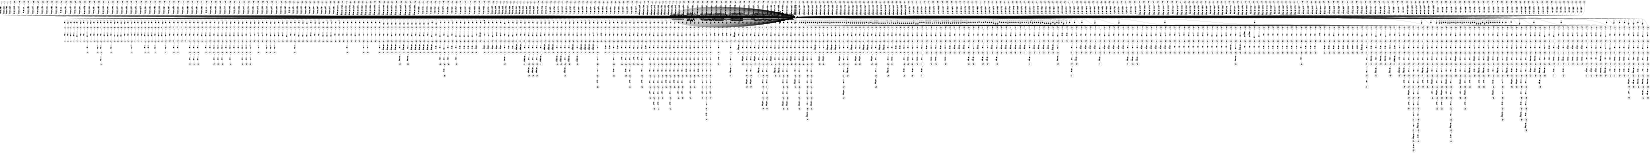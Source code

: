 digraph FST {
rankdir = LR;
size = "8.5,11";
label = "";
center = 1;
orientation = Landscape;
ranksep = "0.4";
nodesep = "0.25";
0 [label = "0", shape = circle, style = bold, fontsize = 14]
	0 -> 0 [label = "the:、/-0.56087", fontsize = 14];
	0 -> 0 [label = "the:た/-0.31363", fontsize = 14];
	0 -> 0 [label = "the:（/-0.22286", fontsize = 14];
	0 -> 0 [label = "the:その/-0.31193", fontsize = 14];
	0 -> 0 [label = "the:の/-0.46103", fontsize = 14];
	0 -> 0 [label = "the:は/-0.3999", fontsize = 14];
	0 -> 1 [label = "the:<eps>/-0.3569", fontsize = 14];
	0 -> 4 [label = "the:<eps>/-0.31222", fontsize = 14];
	0 -> 7 [label = "the:<eps>/-0.43285", fontsize = 14];
	0 -> 10 [label = "the:<eps>/-0.38489", fontsize = 14];
	0 -> 0 [label = "the:この/-0.36216", fontsize = 14];
	0 -> 0 [label = "the:前記/-0.39973", fontsize = 14];
	0 -> 0 [label = "the:する/-0.24789", fontsize = 14];
	0 -> 0 [label = "the:ア/-0.21137", fontsize = 14];
	0 -> 0 [label = "the:本/-0.2343", fontsize = 14];
	0 -> 0 [label = "the:各/-0.23004", fontsize = 14];
	0 -> 0 [label = "the:尚/-0.22102", fontsize = 14];
	0 -> 1802 [label = "the:<eps>/0.020296", fontsize = 14];
	0 -> 1752 [label = "the:<eps>/-0.10144", fontsize = 14];
	0 -> 1746 [label = "the:<eps>/-0.12", fontsize = 14];
	0 -> 1740 [label = "the:<eps>/-0.19555", fontsize = 14];
	0 -> 1685 [label = "the:<eps>/-0.21194", fontsize = 14];
	0 -> 1679 [label = "the:<eps>/-0.096886", fontsize = 14];
	0 -> 1673 [label = "the:<eps>/-0.12458", fontsize = 14];
	0 -> 1434 [label = "the:<eps>/-0.28178", fontsize = 14];
	0 -> 1429 [label = "the:<eps>/-0.25893", fontsize = 14];
	0 -> 1424 [label = "the:<eps>/-0.18375", fontsize = 14];
	0 -> 1418 [label = "the:<eps>/-0.31", fontsize = 14];
	0 -> 1413 [label = "the:<eps>/-0.44907", fontsize = 14];
	0 -> 1398 [label = "the:<eps>/-0.14347", fontsize = 14];
	0 -> 1394 [label = "the:<eps>/-0.1515", fontsize = 14];
	0 -> 1390 [label = "the:<eps>/-0.30781", fontsize = 14];
	0 -> 1237 [label = "the:<eps>/0.049435", fontsize = 14];
	0 -> 1233 [label = "the:<eps>/-0.31382", fontsize = 14];
	0 -> 1229 [label = "the:<eps>/-0.3697", fontsize = 14];
	0 -> 1225 [label = "the:<eps>/-0.15989", fontsize = 14];
	0 -> 1221 [label = "the:<eps>/0.010557", fontsize = 14];
	0 -> 1217 [label = "the:<eps>/-0.28001", fontsize = 14];
	0 -> 1213 [label = "the:<eps>/-0.20026", fontsize = 14];
	0 -> 1208 [label = "the:<eps>/-0.31424", fontsize = 14];
	0 -> 1203 [label = "the:<eps>/-0.37577", fontsize = 14];
	0 -> 1198 [label = "the:<eps>/-0.33423", fontsize = 14];
	0 -> 1194 [label = "the:<eps>/-0.31054", fontsize = 14];
	0 -> 1190 [label = "the:<eps>/-0.39473", fontsize = 14];
	0 -> 1186 [label = "the:<eps>/0.35449", fontsize = 14];
	0 -> 1182 [label = "the:<eps>/-0.3308", fontsize = 14];
	0 -> 1178 [label = "the:<eps>/-0.29618", fontsize = 14];
	0 -> 1173 [label = "the:<eps>/-0.26596", fontsize = 14];
	0 -> 1169 [label = "the:<eps>/-0.27285", fontsize = 14];
	0 -> 1165 [label = "the:<eps>/-0.33627", fontsize = 14];
	0 -> 1161 [label = "the:<eps>/-0.3529", fontsize = 14];
	0 -> 1157 [label = "the:<eps>/-0.34953", fontsize = 14];
	0 -> 1152 [label = "the:<eps>/-0.30311", fontsize = 14];
	0 -> 1127 [label = "the:<eps>/-0.31671", fontsize = 14];
	0 -> 1123 [label = "the:<eps>/-0.35635", fontsize = 14];
	0 -> 1119 [label = "the:<eps>/-0.34478", fontsize = 14];
	0 -> 1115 [label = "the:<eps>/-0.33921", fontsize = 14];
	0 -> 1110 [label = "the:<eps>/-0.36616", fontsize = 14];
	0 -> 1106 [label = "the:<eps>/-0.271", fontsize = 14];
	0 -> 1102 [label = "the:<eps>/-0.27526", fontsize = 14];
	0 -> 1098 [label = "the:<eps>/-0.26192", fontsize = 14];
	0 -> 1094 [label = "the:<eps>/-0.32815", fontsize = 14];
	0 -> 1090 [label = "the:<eps>/-0.41779", fontsize = 14];
	0 -> 1086 [label = "the:<eps>/-0.28165", fontsize = 14];
	0 -> 1081 [label = "the:<eps>/-0.3428", fontsize = 14];
	0 -> 1077 [label = "the:<eps>/-0.32265", fontsize = 14];
	0 -> 1072 [label = "the:<eps>/-0.27104", fontsize = 14];
	0 -> 1067 [label = "the:<eps>/-0.47076", fontsize = 14];
	0 -> 1063 [label = "the:<eps>/-0.33067", fontsize = 14];
	0 -> 1058 [label = "the:<eps>/-0.37745", fontsize = 14];
	0 -> 1053 [label = "the:<eps>/-0.30083", fontsize = 14];
	0 -> 1049 [label = "the:<eps>/-0.41009", fontsize = 14];
	0 -> 1045 [label = "the:<eps>/-0.30444", fontsize = 14];
	0 -> 1041 [label = "the:<eps>/-0.63726", fontsize = 14];
	0 -> 1824 [label = "the:<eps>/0.10696", fontsize = 14];
	0 -> 349 [label = "the:<eps>/-0.33509", fontsize = 14];
	0 -> 345 [label = "the:<eps>/-0.261", fontsize = 14];
	0 -> 341 [label = "the:<eps>/-0.3492", fontsize = 14];
	0 -> 337 [label = "the:<eps>/-0.34363", fontsize = 14];
	0 -> 333 [label = "the:<eps>/-0.27542", fontsize = 14];
	0 -> 329 [label = "the:<eps>/-0.29326", fontsize = 14];
	0 -> 324 [label = "the:<eps>/-0.3824", fontsize = 14];
	0 -> 320 [label = "the:<eps>/-0.32707", fontsize = 14];
	0 -> 315 [label = "the:<eps>/-0.5309", fontsize = 14];
	0 -> 311 [label = "the:<eps>/-0.46371", fontsize = 14];
	0 -> 307 [label = "the:<eps>/-0.30944", fontsize = 14];
	0 -> 303 [label = "the:<eps>/-0.37747", fontsize = 14];
	0 -> 299 [label = "the:<eps>/-0.63261", fontsize = 14];
	0 -> 353 [label = "address:<eps>/-0.61187", fontsize = 14];
	0 -> 0 [label = "address:ａｄｄｒｅｓｓ/-0.33792", fontsize = 14];
	0 -> 1770 [label = "address:<eps>/-0.076348", fontsize = 14];
	0 -> 0 [label = "address:アドレス/-0.75826", fontsize = 14];
	0 -> 13 [label = "address:<eps>/-0.43517", fontsize = 14];
	0 -> 0 [label = "address:番地/-0.34063", fontsize = 14];
	0 -> 357 [label = "address:<eps>/-0.40675", fontsize = 14];
	0 -> 362 [label = "address:<eps>/-0.43879", fontsize = 14];
	0 -> 368 [label = "address:<eps>/-0.39461", fontsize = 14];
	0 -> 373 [label = "address:<eps>/-0.33821", fontsize = 14];
	0 -> 377 [label = "address:<eps>/-0.28315", fontsize = 14];
	0 -> 382 [label = "address:<eps>/-0.35568", fontsize = 14];
	0 -> 1703 [label = "address:<eps>/-0.31055", fontsize = 14];
	0 -> 1698 [label = "address:<eps>/-0.5115", fontsize = 14];
	0 -> 386 [label = "address:<eps>/-0.16283", fontsize = 14];
	0 -> 390 [label = "address:<eps>/-0.23376", fontsize = 14];
	0 -> 394 [label = "address:<eps>/-0.38412", fontsize = 14];
	0 -> 1302 [label = "address:<eps>/-0.23031", fontsize = 14];
	0 -> 1306 [label = "address:<eps>/-0.25649", fontsize = 14];
	0 -> 1310 [label = "address:<eps>/-0.28089", fontsize = 14];
	0 -> 1314 [label = "address:<eps>/-0.68945", fontsize = 14];
	0 -> 1406 [label = "address:<eps>/-0.63586", fontsize = 14];
	0 -> 0 [label = "of:を/-0.38236", fontsize = 14];
	0 -> 421 [label = "of:<eps>/-0.23652", fontsize = 14];
	0 -> 0 [label = "of:が/-0.23188", fontsize = 14];
	0 -> 417 [label = "of:<eps>/0.014131", fontsize = 14];
	0 -> 413 [label = "of:<eps>/-0.27316", fontsize = 14];
	0 -> 409 [label = "of:<eps>/-0.23387", fontsize = 14];
	0 -> 405 [label = "of:<eps>/0.24264", fontsize = 14];
	0 -> 0 [label = "of:も/0.068829", fontsize = 14];
	0 -> 16 [label = "of:<eps>/-0.19877", fontsize = 14];
	0 -> 1735 [label = "of:<eps>/-0.28795", fontsize = 14];
	0 -> 1730 [label = "of:<eps>/-0.34867", fontsize = 14];
	0 -> 402 [label = "of:<eps>/0.26601", fontsize = 14];
	0 -> 398 [label = "of:<eps>/-0.29619", fontsize = 14];
	0 -> 0 [label = "of:に/-0.19756", fontsize = 14];
	0 -> 0 [label = "of:は/-0.039741", fontsize = 14];
	0 -> 0 [label = "of:の/-0.61023", fontsize = 14];
	0 -> 1709 [label = "of:<eps>/-0.22357", fontsize = 14];
	0 -> 1714 [label = "of:<eps>/-0.27464", fontsize = 14];
	0 -> 1720 [label = "of:<eps>/-0.43467", fontsize = 14];
	0 -> 1725 [label = "of:<eps>/0.037233", fontsize = 14];
	0 -> 1140 [label = "of:<eps>/-0.53235", fontsize = 14];
	0 -> 1143 [label = "of:<eps>/0.027535", fontsize = 14];
	0 -> 1146 [label = "of:<eps>/-0.14201", fontsize = 14];
	0 -> 0 [label = "each:つ/0.016574", fontsize = 14];
	0 -> 0 [label = "each:それぞれ/-0.41888", fontsize = 14];
	0 -> 0 [label = "each:複数/0.0091501", fontsize = 14];
	0 -> 0 [label = "each:間/0.0045647", fontsize = 14];
	0 -> 0 [label = "each:各々/-0.4354", fontsize = 14];
	0 -> 0 [label = "each:夫々/-0.1906", fontsize = 14];
	0 -> 0 [label = "each:個別/-0.10992", fontsize = 14];
	0 -> 0 [label = "each:両/-0.071089", fontsize = 14];
	0 -> 0 [label = "each:毎/-0.26392", fontsize = 14];
	0 -> 0 [label = "each:１/0.015566", fontsize = 14];
	0 -> 0 [label = "each:一/0.022218", fontsize = 14];
	0 -> 0 [label = "each:ごと/-0.29399", fontsize = 14];
	0 -> 425 [label = "each:<eps>/-0.069447", fontsize = 14];
	0 -> 0 [label = "each:、/0.0057194", fontsize = 14];
	0 -> 19 [label = "each:<eps>/-0.39009", fontsize = 14];
	0 -> 22 [label = "each:<eps>/-0.33345", fontsize = 14];
	0 -> 26 [label = "each:<eps>/-0.33145", fontsize = 14];
	0 -> 29 [label = "each:<eps>/-0.029131", fontsize = 14];
	0 -> 32 [label = "each:<eps>/-0.36561", fontsize = 14];
	0 -> 36 [label = "each:<eps>/-0.37286", fontsize = 14];
	0 -> 0 [label = "each:この/-0.031056", fontsize = 14];
	0 -> 0 [label = "each:各/-0.60744", fontsize = 14];
	0 -> 47 [label = "each:<eps>/-0.36011", fontsize = 14];
	0 -> 0 [label = "each:これ/0.00053508", fontsize = 14];
	0 -> 44 [label = "each:<eps>/-0.3239", fontsize = 14];
	0 -> 41 [label = "each:<eps>/-0.33113", fontsize = 14];
	0 -> 0 [label = "byte:ｂｙｔｅ/-0.30659", fontsize = 14];
	0 -> 57 [label = "byte:<eps>/-0.32879", fontsize = 14];
	0 -> 54 [label = "byte:<eps>/-0.33053", fontsize = 14];
	0 -> 51 [label = "byte:<eps>/-0.33297", fontsize = 14];
	0 -> 0 [label = "byte:バイト/-0.67963", fontsize = 14];
	0 -> 0 [label = "byte:byte/-0.32888", fontsize = 14];
	0 -> 0 [label = "byte:」/0.33774", fontsize = 14];
	0 -> 1402 [label = "byte:<eps>/-0.10501", fontsize = 14];
	0 -> 0 [label = "byte:単位/0.0801", fontsize = 14];
	0 -> 0 [label = "byte:毎/0.25448", fontsize = 14];
	0 -> 430 [label = "byte:<eps>/-0.11866", fontsize = 14];
	0 -> 434 [label = "byte:<eps>/-0.11106", fontsize = 14];
	0 -> 486 [label = "is:<eps>/-0.25921", fontsize = 14];
	0 -> 482 [label = "is:<eps>/-0.44635", fontsize = 14];
	0 -> 478 [label = "is:<eps>/-0.17143", fontsize = 14];
	0 -> 474 [label = "is:<eps>/0.10379", fontsize = 14];
	0 -> 463 [label = "is:<eps>/-0.34173", fontsize = 14];
	0 -> 457 [label = "is:<eps>/-0.41529", fontsize = 14];
	0 -> 451 [label = "is:<eps>/-0.47695", fontsize = 14];
	0 -> 446 [label = "is:<eps>/-0.60131", fontsize = 14];
	0 -> 442 [label = "is:<eps>/-0.31925", fontsize = 14];
	0 -> 438 [label = "is:<eps>/0.21067", fontsize = 14];
	0 -> 491 [label = "is:<eps>/-0.24287", fontsize = 14];
	0 -> 496 [label = "is:<eps>/-0.26916", fontsize = 14];
	0 -> 502 [label = "is:<eps>/-0.25998", fontsize = 14];
	0 -> 507 [label = "is:<eps>/-0.36183", fontsize = 14];
	0 -> 511 [label = "is:<eps>/-0.24248", fontsize = 14];
	0 -> 516 [label = "is:<eps>/0.09701", fontsize = 14];
	0 -> 520 [label = "is:<eps>/0.075672", fontsize = 14];
	0 -> 524 [label = "is:<eps>/-0.23828", fontsize = 14];
	0 -> 528 [label = "is:<eps>/0.03974", fontsize = 14];
	0 -> 0 [label = "is:れ/-0.27942", fontsize = 14];
	0 -> 0 [label = "is:を/-0.5021", fontsize = 14];
	0 -> 0 [label = "is:あ/-0.039107", fontsize = 14];
	0 -> 0 [label = "is:が/-0.59235", fontsize = 14];
	0 -> 0 [label = "is:も/-0.11893", fontsize = 14];
	0 -> 0 [label = "is:に/-0.060866", fontsize = 14];
	0 -> 0 [label = "is:は/-0.57102", fontsize = 14];
	0 -> 0 [label = "is:の/0.052175", fontsize = 14];
	0 -> 1445 [label = "is:<eps>/0.040997", fontsize = 14];
	0 -> 1440 [label = "is:<eps>/0.084291", fontsize = 14];
	0 -> 469 [label = "is:<eps>/-0.26719", fontsize = 14];
	0 -> 97 [label = "obtained:<eps>/-0.38299", fontsize = 14];
	0 -> 0 [label = "obtained:こと/0.10127", fontsize = 14];
	0 -> 100 [label = "obtained:<eps>/-0.42628", fontsize = 14];
	0 -> 1794 [label = "obtained:<eps>/0.46044", fontsize = 14];
	0 -> 0 [label = "obtained:成形/0.17019", fontsize = 14];
	0 -> 0 [label = "obtained:取得/-0.28506", fontsize = 14];
	0 -> 0 [label = "obtained:つく/-0.039192", fontsize = 14];
	0 -> 0 [label = "obtained:合成/0.14663", fontsize = 14];
	0 -> 0 [label = "obtained:学習/0.19061", fontsize = 14];
	0 -> 0 [label = "obtained:求ま/-0.19587", fontsize = 14];
	0 -> 94 [label = "obtained:<eps>/-0.27452", fontsize = 14];
	0 -> 90 [label = "obtained:<eps>/-0.30734", fontsize = 14];
	0 -> 87 [label = "obtained:<eps>/-0.38223", fontsize = 14];
	0 -> 0 [label = "obtained:求め/-0.33893", fontsize = 14];
	0 -> 83 [label = "obtained:<eps>/-0.43973", fontsize = 14];
	0 -> 79 [label = "obtained:<eps>/-0.63237", fontsize = 14];
	0 -> 76 [label = "obtained:<eps>/-0.59933", fontsize = 14];
	0 -> 73 [label = "obtained:<eps>/-0.39568", fontsize = 14];
	0 -> 70 [label = "obtained:<eps>/-0.51043", fontsize = 14];
	0 -> 0 [label = "obtained:得/-0.51875", fontsize = 14];
	0 -> 0 [label = "obtained:でき/0.12949", fontsize = 14];
	0 -> 0 [label = "obtained:られ/-0.18767", fontsize = 14];
	0 -> 66 [label = "obtained:<eps>/-0.36269", fontsize = 14];
	0 -> 1602 [label = "obtained:<eps>/0.30992", fontsize = 14];
	0 -> 1595 [label = "obtained:<eps>/0.35197", fontsize = 14];
	0 -> 1588 [label = "obtained:<eps>/0.29538", fontsize = 14];
	0 -> 1582 [label = "obtained:<eps>/0.3183", fontsize = 14];
	0 -> 1575 [label = "obtained:<eps>/0.65515", fontsize = 14];
	0 -> 1566 [label = "obtained:<eps>/0.18654", fontsize = 14];
	0 -> 1558 [label = "obtained:<eps>/0.35007", fontsize = 14];
	0 -> 1552 [label = "obtained:<eps>/0.31938", fontsize = 14];
	0 -> 1540 [label = "obtained:<eps>/-0.3428", fontsize = 14];
	0 -> 1532 [label = "obtained:<eps>/0.052713", fontsize = 14];
	0 -> 1523 [label = "obtained:<eps>/-0.021028", fontsize = 14];
	0 -> 1514 [label = "obtained:<eps>/-0.020263", fontsize = 14];
	0 -> 1506 [label = "obtained:<eps>/0.21011", fontsize = 14];
	0 -> 1499 [label = "obtained:<eps>/0.13156", fontsize = 14];
	0 -> 1492 [label = "obtained:<eps>/0.25759", fontsize = 14];
	0 -> 1480 [label = "obtained:<eps>/-0.33441", fontsize = 14];
	0 -> 1467 [label = "obtained:<eps>/-0.37844", fontsize = 14];
	0 -> 1458 [label = "obtained:<eps>/0.22216", fontsize = 14];
	0 -> 1451 [label = "obtained:<eps>/0.29301", fontsize = 14];
	0 -> 0 [label = "obtained:た/-0.30398", fontsize = 14];
	0 -> 60 [label = "obtained:<eps>/-0.15557", fontsize = 14];
	0 -> 63 [label = "obtained:<eps>/-0.11792", fontsize = 14];
	0 -> 728 [label = "obtained:<eps>/0.039559", fontsize = 14];
	0 -> 736 [label = "obtained:<eps>/0.0043818", fontsize = 14];
	0 -> 733 [label = "obtained:<eps>/0.36757", fontsize = 14];
	0 -> 725 [label = "obtained:<eps>/0.62664", fontsize = 14];
	0 -> 0 [label = "obtained:を/0.37784", fontsize = 14];
	0 -> 717 [label = "obtained:<eps>/-0.50283", fontsize = 14];
	0 -> 707 [label = "obtained:<eps>/-0.51725", fontsize = 14];
	0 -> 699 [label = "obtained:<eps>/-0.4299", fontsize = 14];
	0 -> 693 [label = "obtained:<eps>/-0.35677", fontsize = 14];
	0 -> 686 [label = "obtained:<eps>/-0.35224", fontsize = 14];
	0 -> 678 [label = "obtained:<eps>/-0.37813", fontsize = 14];
	0 -> 672 [label = "obtained:<eps>/-0.30818", fontsize = 14];
	0 -> 664 [label = "obtained:<eps>/-0.47532", fontsize = 14];
	0 -> 656 [label = "obtained:<eps>/-0.49166", fontsize = 14];
	0 -> 649 [label = "obtained:<eps>/-0.47339", fontsize = 14];
	0 -> 640 [label = "obtained:<eps>/-0.39696", fontsize = 14];
	0 -> 633 [label = "obtained:<eps>/-0.3168", fontsize = 14];
	0 -> 625 [label = "obtained:<eps>/-0.39627", fontsize = 14];
	0 -> 532 [label = "obtained:<eps>/-0.17088", fontsize = 14];
	0 -> 539 [label = "obtained:<eps>/0.56101", fontsize = 14];
	0 -> 542 [label = "obtained:<eps>/-0.05687", fontsize = 14];
	0 -> 546 [label = "obtained:<eps>/-0.032724", fontsize = 14];
	0 -> 550 [label = "obtained:<eps>/-0.29439", fontsize = 14];
	0 -> 556 [label = "obtained:<eps>/0.043847", fontsize = 14];
	0 -> 560 [label = "obtained:<eps>/0.10705", fontsize = 14];
	0 -> 565 [label = "obtained:<eps>/-0.12409", fontsize = 14];
	0 -> 571 [label = "obtained:<eps>/-0.24028", fontsize = 14];
	0 -> 578 [label = "obtained:<eps>/0.0077982", fontsize = 14];
	0 -> 583 [label = "obtained:<eps>/-0.021043", fontsize = 14];
	0 -> 588 [label = "obtained:<eps>/-0.12761", fontsize = 14];
	0 -> 595 [label = "obtained:<eps>/0.20842", fontsize = 14];
	0 -> 599 [label = "obtained:<eps>/-0.51742", fontsize = 14];
	0 -> 607 [label = "obtained:<eps>/-0.59385", fontsize = 14];
	0 -> 616 [label = "obtained:<eps>/-0.51934", fontsize = 14];
	0 -> 0 [label = "by:だけ/-0.22931", fontsize = 14];
	0 -> 0 [label = "by:さ/-0.21351", fontsize = 14];
	0 -> 0 [label = "by:で/-0.22941", fontsize = 14];
	0 -> 0 [label = "by:し/-0.059941", fontsize = 14];
	0 -> 0 [label = "by:する/-0.063337", fontsize = 14];
	0 -> 104 [label = "by:<eps>/-0.44887", fontsize = 14];
	0 -> 107 [label = "by:<eps>/-0.6033", fontsize = 14];
	0 -> 111 [label = "by:<eps>/-0.61361", fontsize = 14];
	0 -> 0 [label = "by:を/-0.19469", fontsize = 14];
	0 -> 0 [label = "by:よ/-0.29911", fontsize = 14];
	0 -> 115 [label = "by:<eps>/-0.42801", fontsize = 14];
	0 -> 118 [label = "by:<eps>/-0.46807", fontsize = 14];
	0 -> 1662 [label = "by:<eps>/-0.23561", fontsize = 14];
	0 -> 1652 [label = "by:<eps>/-0.31493", fontsize = 14];
	0 -> 1645 [label = "by:<eps>/-0.0056185", fontsize = 14];
	0 -> 1638 [label = "by:<eps>/0.11349", fontsize = 14];
	0 -> 1632 [label = "by:<eps>/0.097159", fontsize = 14];
	0 -> 739 [label = "by:<eps>/0.062978", fontsize = 14];
	0 -> 745 [label = "by:<eps>/0.28652", fontsize = 14];
	0 -> 748 [label = "by:<eps>/0.073108", fontsize = 14];
	0 -> 752 [label = "by:<eps>/-0.11968", fontsize = 14];
	0 -> 757 [label = "by:<eps>/-0.023482", fontsize = 14];
	0 -> 764 [label = "by:<eps>/-0.17543", fontsize = 14];
	0 -> 771 [label = "by:<eps>/0.033333", fontsize = 14];
	0 -> 776 [label = "by:<eps>/-0.04436", fontsize = 14];
	0 -> 782 [label = "by:<eps>/-0.38027", fontsize = 14];
	0 -> 791 [label = "by:<eps>/-0.4081", fontsize = 14];
	0 -> 800 [label = "by:<eps>/-0.064713", fontsize = 14];
	0 -> 805 [label = "by:<eps>/-0.023357", fontsize = 14];
	0 -> 811 [label = "by:<eps>/-0.14246", fontsize = 14];
	0 -> 817 [label = "by:<eps>/-0.35761", fontsize = 14];
	0 -> 826 [label = "by:<eps>/-0.40828", fontsize = 14];
	0 -> 835 [label = "by:<eps>/-0.027235", fontsize = 14];
	0 -> 840 [label = "by:<eps>/-0.036239", fontsize = 14];
	0 -> 847 [label = "by:<eps>/-0.34796", fontsize = 14];
	0 -> 856 [label = "by:<eps>/-0.15988", fontsize = 14];
	0 -> 861 [label = "by:<eps>/-0.29711", fontsize = 14];
	0 -> 871 [label = "by:<eps>/-0.44169", fontsize = 14];
	0 -> 880 [label = "by:<eps>/-0.027155", fontsize = 14];
	0 -> 884 [label = "by:<eps>/0.046508", fontsize = 14];
	0 -> 889 [label = "by:<eps>/0.20736", fontsize = 14];
	0 -> 894 [label = "by:<eps>/0.57952", fontsize = 14];
	0 -> 898 [label = "by:<eps>/0.085734", fontsize = 14];
	0 -> 902 [label = "by:<eps>/0.10655", fontsize = 14];
	0 -> 906 [label = "by:<eps>/-0.00016301", fontsize = 14];
	0 -> 911 [label = "by:<eps>/-0.29101", fontsize = 14];
	0 -> 919 [label = "by:<eps>/-0.2589", fontsize = 14];
	0 -> 925 [label = "by:<eps>/0.081342", fontsize = 14];
	0 -> 929 [label = "by:<eps>/0.049802", fontsize = 14];
	0 -> 934 [label = "by:<eps>/0.010548", fontsize = 14];
	0 -> 939 [label = "by:<eps>/0.067106", fontsize = 14];
	0 -> 943 [label = "by:<eps>/0.09379", fontsize = 14];
	0 -> 947 [label = "by:<eps>/0.06225", fontsize = 14];
	0 -> 952 [label = "by:<eps>/-0.023612", fontsize = 14];
	0 -> 959 [label = "by:<eps>/0.072956", fontsize = 14];
	0 -> 963 [label = "by:<eps>/0.013606", fontsize = 14];
	0 -> 967 [label = "by:<eps>/0.051805", fontsize = 14];
	0 -> 131 [label = "by:<eps>/-0.4855", fontsize = 14];
	0 -> 126 [label = "by:<eps>/-0.48271", fontsize = 14];
	0 -> 121 [label = "by:<eps>/-0.36928", fontsize = 14];
	0 -> 1608 [label = "by:<eps>/-0.1451", fontsize = 14];
	0 -> 1616 [label = "by:<eps>/0.17856", fontsize = 14];
	0 -> 1622 [label = "by:<eps>/-0.21518", fontsize = 14];
	0 -> 1003 [label = "adding:<eps>/-0.19909", fontsize = 14];
	0 -> 1008 [label = "adding:<eps>/-0.30263", fontsize = 14];
	0 -> 1014 [label = "adding:<eps>/-0.14213", fontsize = 14];
	0 -> 1018 [label = "adding:<eps>/-0.13184", fontsize = 14];
	0 -> 1023 [label = "adding:<eps>/-0.11939", fontsize = 14];
	0 -> 1028 [label = "adding:<eps>/-0.10277", fontsize = 14];
	0 -> 1032 [label = "adding:<eps>/-0.21313", fontsize = 14];
	0 -> 1037 [label = "adding:<eps>/0.16761", fontsize = 14];
	0 -> 997 [label = "adding:<eps>/-0.17604", fontsize = 14];
	0 -> 992 [label = "adding:<eps>/-0.21153", fontsize = 14];
	0 -> 986 [label = "adding:<eps>/-0.15083", fontsize = 14];
	0 -> 982 [label = "adding:<eps>/0.19331", fontsize = 14];
	0 -> 978 [label = "adding:<eps>/-0.15383", fontsize = 14];
	0 -> 973 [label = "adding:<eps>/-0.19052", fontsize = 14];
	0 -> 162 [label = "adding:<eps>/-0.35376", fontsize = 14];
	0 -> 157 [label = "adding:<eps>/-0.25037", fontsize = 14];
	0 -> 197 [label = "adding:<eps>/0.10301", fontsize = 14];
	0 -> 0 [label = "adding:し/0.10085", fontsize = 14];
	0 -> 0 [label = "adding:する/0.12101", fontsize = 14];
	0 -> 136 [label = "adding:<eps>/0.083814", fontsize = 14];
	0 -> 152 [label = "adding:<eps>/-0.32246", fontsize = 14];
	0 -> 147 [label = "adding:<eps>/-0.26868", fontsize = 14];
	0 -> 143 [label = "adding:<eps>/-0.285", fontsize = 14];
	0 -> 139 [label = "adding:<eps>/0.11726", fontsize = 14];
	0 -> 166 [label = "adding:<eps>/-0.3727", fontsize = 14];
	0 -> 171 [label = "adding:<eps>/-0.24989", fontsize = 14];
	0 -> 175 [label = "adding:<eps>/-0.24995", fontsize = 14];
	0 -> 179 [label = "adding:<eps>/-0.28735", fontsize = 14];
	0 -> 228 [label = "adding:<eps>/0.10837", fontsize = 14];
	0 -> 184 [label = "adding:<eps>/-0.30227", fontsize = 14];
	0 -> 189 [label = "adding:<eps>/-0.35605", fontsize = 14];
	0 -> 0 [label = "adding:増加/0.18698", fontsize = 14];
	0 -> 0 [label = "adding:付与/0.063774", fontsize = 14];
	0 -> 225 [label = "adding:<eps>/-0.075798", fontsize = 14];
	0 -> 222 [label = "adding:<eps>/-0.11186", fontsize = 14];
	0 -> 0 [label = "adding:加え/-0.17331", fontsize = 14];
	0 -> 219 [label = "adding:<eps>/-0.22659", fontsize = 14];
	0 -> 216 [label = "adding:<eps>/-0.2744", fontsize = 14];
	0 -> 0 [label = "adding:加算/-0.38843", fontsize = 14];
	0 -> 0 [label = "adding:追加/-0.23887", fontsize = 14];
	0 -> 212 [label = "adding:<eps>/-0.2556", fontsize = 14];
	0 -> 0 [label = "adding:付加/-0.34974", fontsize = 14];
	0 -> 208 [label = "adding:<eps>/-0.30329", fontsize = 14];
	0 -> 204 [label = "adding:<eps>/-0.22448", fontsize = 14];
	0 -> 201 [label = "adding:<eps>/-0.19294", fontsize = 14];
	0 -> 0 [label = "adding:添加/-0.3129", fontsize = 14];
	0 -> 0 [label = "adding:せ/0.3791", fontsize = 14];
	0 -> 0 [label = "adding:を/0.024077", fontsize = 14];
	0 -> 194 [label = "adding:<eps>/-0.19248", fontsize = 14];
	0 -> 1135 [label = "head:<eps>/-0.15319", fontsize = 14];
	0 -> 1131 [label = "head:<eps>/-0.37497", fontsize = 14];
	0 -> 0 [label = "head:盤/0.16711", fontsize = 14];
	0 -> 0 [label = "head:ヘッド/-0.74551", fontsize = 14];
	0 -> 232 [label = "head:<eps>/-0.43459", fontsize = 14];
	0 -> 235 [label = "head:<eps>/-0.37245", fontsize = 14];
	0 -> 0 [label = "head:先頭/-0.36532", fontsize = 14];
	0 -> 0 [label = "head:頭部/-0.48961", fontsize = 14];
	0 -> 0 [label = "head:頭/-0.34139", fontsize = 14];
	0 -> 238 [label = "head:<eps>/-0.37174", fontsize = 14];
	0 -> 1809 [label = "head:<eps>/0.030001", fontsize = 14];
	0 -> 1692 [label = "head:<eps>/0.052621", fontsize = 14];
	0 -> 1265 [label = "area:<eps>/-0.60886", fontsize = 14];
	0 -> 1269 [label = "area:<eps>/-0.26759", fontsize = 14];
	0 -> 1273 [label = "area:<eps>/-0.45395", fontsize = 14];
	0 -> 1277 [label = "area:<eps>/-0.53219", fontsize = 14];
	0 -> 1281 [label = "area:<eps>/0.030087", fontsize = 14];
	0 -> 1285 [label = "area:<eps>/-0.17296", fontsize = 14];
	0 -> 0 [label = "area:範囲/-0.14186", fontsize = 14];
	0 -> 0 [label = "area:エリア/-0.5465", fontsize = 14];
	0 -> 241 [label = "area:<eps>/-0.28659", fontsize = 14];
	0 -> 1261 [label = "area:<eps>/-0.37673", fontsize = 14];
	0 -> 1257 [label = "area:<eps>/-0.095206", fontsize = 14];
	0 -> 1253 [label = "area:<eps>/0.11314", fontsize = 14];
	0 -> 1249 [label = "area:<eps>/0.14978", fontsize = 14];
	0 -> 0 [label = "area:領域/-0.59478", fontsize = 14];
	0 -> 0 [label = "area:部分/-0.20184", fontsize = 14];
	0 -> 0 [label = "area:面/0.11781", fontsize = 14];
	0 -> 0 [label = "area:面積/-0.63479", fontsize = 14];
	0 -> 0 [label = "area:部/-0.16721", fontsize = 14];
	0 -> 244 [label = "area:<eps>/-0.3551", fontsize = 14];
	0 -> 1241 [label = "area:<eps>/-0.074857", fontsize = 14];
	0 -> 1245 [label = "area:<eps>/-0.61379", fontsize = 14];
	0 -> 0 [label = "area:地域/-0.2456", fontsize = 14];
	0 -> 0 [label = "(:項/-0.037146", fontsize = 14];
	0 -> 1758 [label = "(:<eps>/-0.23584", fontsize = 14];
	0 -> 0 [label = "(:(/-0.47486", fontsize = 14];
	0 -> 1289 [label = "(:<eps>/-0.27798", fontsize = 14];
	0 -> 1816 [label = "(:<eps>/-0.20773", fontsize = 14];
	0 -> 0 [label = "(:（/-0.73295", fontsize = 14];
	0 -> 0 [label = "(:で/0.048951", fontsize = 14];
	0 -> 0 [label = "(:に/0.0032179", fontsize = 14];
	0 -> 0 [label = "(:を/0.033048", fontsize = 14];
	0 -> 0 [label = "sector:セクタ/-0.71808", fontsize = 14];
	0 -> 0 [label = "sector:上/0.439", fontsize = 14];
	0 -> 247 [label = "sector:<eps>/-0.36965", fontsize = 14];
	0 -> 0 [label = "sector:セクター/-0.43241", fontsize = 14];
	0 -> 250 [label = "sector:<eps>/-0.52903", fontsize = 14];
	0 -> 253 [label = "sector:<eps>/-0.44379", fontsize = 14];
	0 -> 256 [label = "sector:<eps>/-0.37009", fontsize = 14];
	0 -> 0 [label = "sector:扇形/-0.50192", fontsize = 14];
	0 -> 1298 [label = "sector:<eps>/-0.57299", fontsize = 14];
	0 -> 1293 [label = "sector:<eps>/-0.34557", fontsize = 14];
	0 -> 0 [label = "sector:プリズム/-0.12306", fontsize = 14];
	0 -> 0 [label = "sector:扇/-0.24372", fontsize = 14];
	0 -> 0 [label = "sector:クタ/0.17518", fontsize = 14];
	0 -> 0 [label = "sector:扇状/-0.18311", fontsize = 14];
	0 -> 1764 [label = "sector:<eps>/-0.23695", fontsize = 14];
	0 -> 262 [label = "):<eps>/-0.3671", fontsize = 14];
	0 -> 0 [label = "):▼/-0.30433", fontsize = 14];
	0 -> 0 [label = "):）/-0.73157", fontsize = 14];
	0 -> 1355 [label = "):<eps>/-0.6163", fontsize = 14];
	0 -> 0 [label = "):)/-0.4663", fontsize = 14];
	0 -> 1318 [label = "):<eps>/-0.12623", fontsize = 14];
	0 -> 1322 [label = "):<eps>/-0.11092", fontsize = 14];
	0 -> 1326 [label = "):<eps>/-0.25746", fontsize = 14];
	0 -> 1330 [label = "):<eps>/-0.38016", fontsize = 14];
	0 -> 1334 [label = "):<eps>/-0.26233", fontsize = 14];
	0 -> 1338 [label = "):<eps>/-0.41959", fontsize = 14];
	0 -> 1342 [label = "):<eps>/-0.24378", fontsize = 14];
	0 -> 1346 [label = "):<eps>/-0.44415", fontsize = 14];
	0 -> 1776 [label = "):<eps>/-0.23062", fontsize = 14];
	0 -> 1782 [label = "):<eps>/-0.21146", fontsize = 14];
	0 -> 1788 [label = "):<eps>/-0.16106", fontsize = 14];
	0 -> 1350 [label = "):<eps>/-0.27264", fontsize = 14];
	0 -> 1367 [label = "):<eps>/-0.1848", fontsize = 14];
	0 -> 1363 [label = "):<eps>/-0.075803", fontsize = 14];
	0 -> 1359 [label = "):<eps>/-0.40175", fontsize = 14];
	0 -> 259 [label = "):<eps>/-0.33343", fontsize = 14];
	0 -> 0 [label = "to:と/-0.16568", fontsize = 14];
	0 -> 0 [label = "to:乃至/-0.34452", fontsize = 14];
	0 -> 0 [label = "to:〜/-0.48595", fontsize = 14];
	0 -> 0 [label = "to:対/-0.19348", fontsize = 14];
	0 -> 0 [label = "to:項/-0.12919", fontsize = 14];
	0 -> 0 [label = "to:れ/-0.16001", fontsize = 14];
	0 -> 0 [label = "to:へ/-0.43565", fontsize = 14];
	0 -> 0 [label = "to:を/-0.39775", fontsize = 14];
	0 -> 0 [label = "to:が/-0.10491", fontsize = 14];
	0 -> 268 [label = "to:<eps>/-0.31832", fontsize = 14];
	0 -> 265 [label = "to:<eps>/-0.29564", fontsize = 14];
	0 -> 0 [label = "to:に/-0.55959", fontsize = 14];
	0 -> 0 [label = "to:する/-0.23953", fontsize = 14];
	0 -> 1370 [label = "to:<eps>/-0.033453", fontsize = 14];
	0 -> 1374 [label = "to:<eps>/-0.30148", fontsize = 14];
	0 -> 1378 [label = "to:<eps>/-0.087372", fontsize = 14];
	0 -> 1382 [label = "to:<eps>/-0.17927", fontsize = 14];
	0 -> 1386 [label = "to:<eps>/-0.35645", fontsize = 14];
	0 -> 0 [label = "to:し/-0.30047", fontsize = 14];
	0 -> 272 [label = ".:<eps>/-0.37591", fontsize = 14];
	0 -> 281 [label = ".:<eps>/-0.67686", fontsize = 14];
	0 -> 285 [label = ".:<eps>/-0.40936", fontsize = 14];
	0 -> 0 [label = ".:る/-0.36042", fontsize = 14];
	0 -> 289 [label = ".:<eps>/-0.70148", fontsize = 14];
	0 -> 278 [label = ".:<eps>/-0.5232", fontsize = 14];
	0 -> 0 [label = ".:。/-0.62093", fontsize = 14];
	0 -> 292 [label = ".:<eps>/-0.38263", fontsize = 14];
	0 -> 295 [label = ".:<eps>/-0.60702", fontsize = 14];
	0 -> 275 [label = ".:<eps>/-0.56222", fontsize = 14];
1 [label = "1", shape = circle, style = solid, fontsize = 14]
2 [label = "2", shape = circle, style = solid, fontsize = 14]
	2 -> 3 [label = "<eps>:は", fontsize = 14];
3 [label = "3", shape = circle, style = solid, fontsize = 14]
	3 -> 0 [label = "<eps>:、", fontsize = 14];
4 [label = "4", shape = circle, style = solid, fontsize = 14]
5 [label = "5", shape = circle, style = solid, fontsize = 14]
	5 -> 6 [label = "<eps>:は", fontsize = 14];
6 [label = "6", shape = circle, style = solid, fontsize = 14]
	6 -> 0 [label = "<eps>:この", fontsize = 14];
7 [label = "7", shape = circle, style = solid, fontsize = 14]
8 [label = "8", shape = circle, style = solid, fontsize = 14]
	8 -> 9 [label = "<eps>:また", fontsize = 14];
9 [label = "9", shape = circle, style = solid, fontsize = 14]
	9 -> 0 [label = "<eps>:、", fontsize = 14];
10 [label = "10", shape = circle, style = solid, fontsize = 14]
11 [label = "11", shape = circle, style = solid, fontsize = 14]
	11 -> 12 [label = "<eps>:なお", fontsize = 14];
12 [label = "12", shape = circle, style = solid, fontsize = 14]
	12 -> 0 [label = "<eps>:、", fontsize = 14];
13 [label = "13", shape = circle, style = solid, fontsize = 14]
14 [label = "14", shape = circle, style = solid, fontsize = 14]
	14 -> 15 [label = "<eps>:アドレス", fontsize = 14];
15 [label = "15", shape = circle, style = solid, fontsize = 14]
	15 -> 0 [label = "<eps>:・", fontsize = 14];
16 [label = "16", shape = circle, style = solid, fontsize = 14]
17 [label = "17", shape = circle, style = solid, fontsize = 14]
	17 -> 18 [label = "<eps>:に", fontsize = 14];
18 [label = "18", shape = circle, style = solid, fontsize = 14]
	18 -> 0 [label = "<eps>:おけ", fontsize = 14];
19 [label = "19", shape = circle, style = solid, fontsize = 14]
20 [label = "20", shape = circle, style = solid, fontsize = 14]
	20 -> 21 [label = "<eps>:、", fontsize = 14];
21 [label = "21", shape = circle, style = solid, fontsize = 14]
	21 -> 0 [label = "<eps>:各", fontsize = 14];
22 [label = "22", shape = circle, style = solid, fontsize = 14]
23 [label = "23", shape = circle, style = solid, fontsize = 14]
	23 -> 24 [label = "<eps>:、", fontsize = 14];
24 [label = "24", shape = circle, style = solid, fontsize = 14]
	24 -> 25 [label = "<eps>:それぞれ", fontsize = 14];
25 [label = "25", shape = circle, style = solid, fontsize = 14]
	25 -> 0 [label = "<eps>:互い", fontsize = 14];
26 [label = "26", shape = circle, style = solid, fontsize = 14]
27 [label = "27", shape = circle, style = solid, fontsize = 14]
	27 -> 28 [label = "<eps>:、", fontsize = 14];
28 [label = "28", shape = circle, style = solid, fontsize = 14]
	28 -> 0 [label = "<eps>:各々", fontsize = 14];
29 [label = "29", shape = circle, style = solid, fontsize = 14]
30 [label = "30", shape = circle, style = solid, fontsize = 14]
	30 -> 31 [label = "<eps>:は", fontsize = 14];
31 [label = "31", shape = circle, style = solid, fontsize = 14]
	31 -> 0 [label = "<eps>:、", fontsize = 14];
32 [label = "32", shape = circle, style = solid, fontsize = 14]
33 [label = "33", shape = circle, style = solid, fontsize = 14]
	33 -> 34 [label = "<eps>:また", fontsize = 14];
34 [label = "34", shape = circle, style = solid, fontsize = 14]
	34 -> 35 [label = "<eps>:、", fontsize = 14];
35 [label = "35", shape = circle, style = solid, fontsize = 14]
	35 -> 0 [label = "<eps>:各", fontsize = 14];
36 [label = "36", shape = circle, style = solid, fontsize = 14]
37 [label = "37", shape = circle, style = solid, fontsize = 14]
	37 -> 38 [label = "<eps>:さらに", fontsize = 14];
38 [label = "38", shape = circle, style = solid, fontsize = 14]
	38 -> 39 [label = "<eps>:また", fontsize = 14];
39 [label = "39", shape = circle, style = solid, fontsize = 14]
	39 -> 40 [label = "<eps>:、", fontsize = 14];
40 [label = "40", shape = circle, style = solid, fontsize = 14]
	40 -> 0 [label = "<eps>:各", fontsize = 14];
41 [label = "41", shape = circle, style = solid, fontsize = 14]
42 [label = "42", shape = circle, style = solid, fontsize = 14]
	42 -> 43 [label = "<eps>:この", fontsize = 14];
43 [label = "43", shape = circle, style = solid, fontsize = 14]
	43 -> 0 [label = "<eps>:各", fontsize = 14];
44 [label = "44", shape = circle, style = solid, fontsize = 14]
45 [label = "45", shape = circle, style = solid, fontsize = 14]
	45 -> 46 [label = "<eps>:前記", fontsize = 14];
46 [label = "46", shape = circle, style = solid, fontsize = 14]
	46 -> 0 [label = "<eps>:各", fontsize = 14];
47 [label = "47", shape = circle, style = solid, fontsize = 14]
48 [label = "48", shape = circle, style = solid, fontsize = 14]
	48 -> 49 [label = "<eps>:これ", fontsize = 14];
49 [label = "49", shape = circle, style = solid, fontsize = 14]
	49 -> 50 [label = "<eps>:ら", fontsize = 14];
50 [label = "50", shape = circle, style = solid, fontsize = 14]
	50 -> 0 [label = "<eps>:各", fontsize = 14];
51 [label = "51", shape = circle, style = solid, fontsize = 14]
52 [label = "52", shape = circle, style = solid, fontsize = 14]
	52 -> 53 [label = "<eps>:バイト", fontsize = 14];
53 [label = "53", shape = circle, style = solid, fontsize = 14]
	53 -> 0 [label = "<eps>:単位", fontsize = 14];
54 [label = "54", shape = circle, style = solid, fontsize = 14]
55 [label = "55", shape = circle, style = solid, fontsize = 14]
	55 -> 56 [label = "<eps>:バイト", fontsize = 14];
56 [label = "56", shape = circle, style = solid, fontsize = 14]
	56 -> 0 [label = "<eps>:「", fontsize = 14];
57 [label = "57", shape = circle, style = solid, fontsize = 14]
58 [label = "58", shape = circle, style = solid, fontsize = 14]
	58 -> 59 [label = "<eps>:バイト", fontsize = 14];
59 [label = "59", shape = circle, style = solid, fontsize = 14]
	59 -> 0 [label = "<eps>:ずつ", fontsize = 14];
60 [label = "60", shape = circle, style = solid, fontsize = 14]
61 [label = "61", shape = circle, style = solid, fontsize = 14]
	61 -> 62 [label = "<eps>:た", fontsize = 14];
62 [label = "62", shape = circle, style = solid, fontsize = 14]
	62 -> 0 [label = "<eps>:もの", fontsize = 14];
63 [label = "63", shape = circle, style = solid, fontsize = 14]
64 [label = "64", shape = circle, style = solid, fontsize = 14]
	64 -> 65 [label = "<eps>:し", fontsize = 14];
65 [label = "65", shape = circle, style = solid, fontsize = 14]
	65 -> 0 [label = "<eps>:た", fontsize = 14];
66 [label = "66", shape = circle, style = solid, fontsize = 14]
67 [label = "67", shape = circle, style = solid, fontsize = 14]
	67 -> 68 [label = "<eps>:結果", fontsize = 14];
68 [label = "68", shape = circle, style = solid, fontsize = 14]
	68 -> 69 [label = "<eps>:得", fontsize = 14];
69 [label = "69", shape = circle, style = solid, fontsize = 14]
	69 -> 0 [label = "<eps>:られ", fontsize = 14];
70 [label = "70", shape = circle, style = solid, fontsize = 14]
71 [label = "71", shape = circle, style = solid, fontsize = 14]
	71 -> 72 [label = "<eps>:得", fontsize = 14];
72 [label = "72", shape = circle, style = solid, fontsize = 14]
	72 -> 0 [label = "<eps>:た", fontsize = 14];
73 [label = "73", shape = circle, style = solid, fontsize = 14]
74 [label = "74", shape = circle, style = solid, fontsize = 14]
	74 -> 75 [label = "<eps>:得", fontsize = 14];
75 [label = "75", shape = circle, style = solid, fontsize = 14]
	75 -> 0 [label = "<eps>:る", fontsize = 14];
76 [label = "76", shape = circle, style = solid, fontsize = 14]
77 [label = "77", shape = circle, style = solid, fontsize = 14]
	77 -> 78 [label = "<eps>:得", fontsize = 14];
78 [label = "78", shape = circle, style = solid, fontsize = 14]
	78 -> 0 [label = "<eps>:られ", fontsize = 14];
79 [label = "79", shape = circle, style = solid, fontsize = 14]
80 [label = "80", shape = circle, style = solid, fontsize = 14]
	80 -> 81 [label = "<eps>:得", fontsize = 14];
81 [label = "81", shape = circle, style = solid, fontsize = 14]
	81 -> 82 [label = "<eps>:られ", fontsize = 14];
82 [label = "82", shape = circle, style = solid, fontsize = 14]
	82 -> 0 [label = "<eps>:た", fontsize = 14];
83 [label = "83", shape = circle, style = solid, fontsize = 14]
84 [label = "84", shape = circle, style = solid, fontsize = 14]
	84 -> 85 [label = "<eps>:得", fontsize = 14];
85 [label = "85", shape = circle, style = solid, fontsize = 14]
	85 -> 86 [label = "<eps>:られ", fontsize = 14];
86 [label = "86", shape = circle, style = solid, fontsize = 14]
	86 -> 0 [label = "<eps>:る", fontsize = 14];
87 [label = "87", shape = circle, style = solid, fontsize = 14]
88 [label = "88", shape = circle, style = solid, fontsize = 14]
	88 -> 89 [label = "<eps>:求め", fontsize = 14];
89 [label = "89", shape = circle, style = solid, fontsize = 14]
	89 -> 0 [label = "<eps>:た", fontsize = 14];
90 [label = "90", shape = circle, style = solid, fontsize = 14]
91 [label = "91", shape = circle, style = solid, fontsize = 14]
	91 -> 92 [label = "<eps>:求め", fontsize = 14];
92 [label = "92", shape = circle, style = solid, fontsize = 14]
	92 -> 93 [label = "<eps>:た", fontsize = 14];
93 [label = "93", shape = circle, style = solid, fontsize = 14]
	93 -> 0 [label = "<eps>:値", fontsize = 14];
94 [label = "94", shape = circle, style = solid, fontsize = 14]
95 [label = "95", shape = circle, style = solid, fontsize = 14]
	95 -> 96 [label = "<eps>:求め", fontsize = 14];
96 [label = "96", shape = circle, style = solid, fontsize = 14]
	96 -> 0 [label = "<eps>:る", fontsize = 14];
97 [label = "97", shape = circle, style = solid, fontsize = 14]
98 [label = "98", shape = circle, style = solid, fontsize = 14]
	98 -> 99 [label = "<eps>:求め", fontsize = 14];
99 [label = "99", shape = circle, style = solid, fontsize = 14]
	99 -> 0 [label = "<eps>:られ", fontsize = 14];
100 [label = "100", shape = circle, style = solid, fontsize = 14]
101 [label = "101", shape = circle, style = solid, fontsize = 14]
	101 -> 102 [label = "<eps>:求め", fontsize = 14];
102 [label = "102", shape = circle, style = solid, fontsize = 14]
	102 -> 103 [label = "<eps>:られ", fontsize = 14];
103 [label = "103", shape = circle, style = solid, fontsize = 14]
	103 -> 0 [label = "<eps>:た", fontsize = 14];
104 [label = "104", shape = circle, style = solid, fontsize = 14]
105 [label = "105", shape = circle, style = solid, fontsize = 14]
	105 -> 106 [label = "<eps>:に", fontsize = 14];
106 [label = "106", shape = circle, style = solid, fontsize = 14]
	106 -> 0 [label = "<eps>:よ", fontsize = 14];
107 [label = "107", shape = circle, style = solid, fontsize = 14]
108 [label = "108", shape = circle, style = solid, fontsize = 14]
	108 -> 109 [label = "<eps>:に", fontsize = 14];
109 [label = "109", shape = circle, style = solid, fontsize = 14]
	109 -> 110 [label = "<eps>:よ", fontsize = 14];
110 [label = "110", shape = circle, style = solid, fontsize = 14]
	110 -> 0 [label = "<eps>:っ", fontsize = 14];
111 [label = "111", shape = circle, style = solid, fontsize = 14]
112 [label = "112", shape = circle, style = solid, fontsize = 14]
	112 -> 113 [label = "<eps>:に", fontsize = 14];
113 [label = "113", shape = circle, style = solid, fontsize = 14]
	113 -> 114 [label = "<eps>:よ", fontsize = 14];
114 [label = "114", shape = circle, style = solid, fontsize = 14]
	114 -> 0 [label = "<eps>:り", fontsize = 14];
115 [label = "115", shape = circle, style = solid, fontsize = 14]
116 [label = "116", shape = circle, style = solid, fontsize = 14]
	116 -> 117 [label = "<eps>:よ", fontsize = 14];
117 [label = "117", shape = circle, style = solid, fontsize = 14]
	117 -> 0 [label = "<eps>:っ", fontsize = 14];
118 [label = "118", shape = circle, style = solid, fontsize = 14]
119 [label = "119", shape = circle, style = solid, fontsize = 14]
	119 -> 120 [label = "<eps>:よ", fontsize = 14];
120 [label = "120", shape = circle, style = solid, fontsize = 14]
	120 -> 0 [label = "<eps>:り", fontsize = 14];
121 [label = "121", shape = circle, style = solid, fontsize = 14]
122 [label = "122", shape = circle, style = solid, fontsize = 14]
	122 -> 123 [label = "<eps>:よ", fontsize = 14];
123 [label = "123", shape = circle, style = solid, fontsize = 14]
	123 -> 124 [label = "<eps>:り", fontsize = 14];
124 [label = "124", shape = circle, style = solid, fontsize = 14]
	124 -> 125 [label = "<eps>:行", fontsize = 14];
125 [label = "125", shape = circle, style = solid, fontsize = 14]
	125 -> 0 [label = "<eps>:わ", fontsize = 14];
126 [label = "126", shape = circle, style = solid, fontsize = 14]
127 [label = "127", shape = circle, style = solid, fontsize = 14]
	127 -> 128 [label = "<eps>:こと", fontsize = 14];
128 [label = "128", shape = circle, style = solid, fontsize = 14]
	128 -> 129 [label = "<eps>:に", fontsize = 14];
129 [label = "129", shape = circle, style = solid, fontsize = 14]
	129 -> 130 [label = "<eps>:よ", fontsize = 14];
130 [label = "130", shape = circle, style = solid, fontsize = 14]
	130 -> 0 [label = "<eps>:っ", fontsize = 14];
131 [label = "131", shape = circle, style = solid, fontsize = 14]
132 [label = "132", shape = circle, style = solid, fontsize = 14]
	132 -> 133 [label = "<eps>:こと", fontsize = 14];
133 [label = "133", shape = circle, style = solid, fontsize = 14]
	133 -> 134 [label = "<eps>:に", fontsize = 14];
134 [label = "134", shape = circle, style = solid, fontsize = 14]
	134 -> 135 [label = "<eps>:よ", fontsize = 14];
135 [label = "135", shape = circle, style = solid, fontsize = 14]
	135 -> 0 [label = "<eps>:り", fontsize = 14];
136 [label = "136", shape = circle, style = solid, fontsize = 14]
137 [label = "137", shape = circle, style = solid, fontsize = 14]
	137 -> 138 [label = "<eps>:する", fontsize = 14];
138 [label = "138", shape = circle, style = solid, fontsize = 14]
	138 -> 0 [label = "<eps>:こと", fontsize = 14];
139 [label = "139", shape = circle, style = solid, fontsize = 14]
140 [label = "140", shape = circle, style = solid, fontsize = 14]
	140 -> 141 [label = "<eps>:を", fontsize = 14];
141 [label = "141", shape = circle, style = solid, fontsize = 14]
	141 -> 142 [label = "<eps>:含有", fontsize = 14];
142 [label = "142", shape = circle, style = solid, fontsize = 14]
	142 -> 0 [label = "<eps>:し", fontsize = 14];
143 [label = "143", shape = circle, style = solid, fontsize = 14]
144 [label = "144", shape = circle, style = solid, fontsize = 14]
	144 -> 145 [label = "<eps>:を", fontsize = 14];
145 [label = "145", shape = circle, style = solid, fontsize = 14]
	145 -> 146 [label = "<eps>:添加", fontsize = 14];
146 [label = "146", shape = circle, style = solid, fontsize = 14]
	146 -> 0 [label = "<eps>:し", fontsize = 14];
147 [label = "147", shape = circle, style = solid, fontsize = 14]
148 [label = "148", shape = circle, style = solid, fontsize = 14]
	148 -> 149 [label = "<eps>:を", fontsize = 14];
149 [label = "149", shape = circle, style = solid, fontsize = 14]
	149 -> 150 [label = "<eps>:添加", fontsize = 14];
150 [label = "150", shape = circle, style = solid, fontsize = 14]
	150 -> 151 [label = "<eps>:し", fontsize = 14];
151 [label = "151", shape = circle, style = solid, fontsize = 14]
	151 -> 0 [label = "<eps>:た", fontsize = 14];
152 [label = "152", shape = circle, style = solid, fontsize = 14]
153 [label = "153", shape = circle, style = solid, fontsize = 14]
	153 -> 154 [label = "<eps>:を", fontsize = 14];
154 [label = "154", shape = circle, style = solid, fontsize = 14]
	154 -> 155 [label = "<eps>:添加", fontsize = 14];
155 [label = "155", shape = circle, style = solid, fontsize = 14]
	155 -> 156 [label = "<eps>:する", fontsize = 14];
156 [label = "156", shape = circle, style = solid, fontsize = 14]
	156 -> 0 [label = "<eps>:こと", fontsize = 14];
157 [label = "157", shape = circle, style = solid, fontsize = 14]
158 [label = "158", shape = circle, style = solid, fontsize = 14]
	158 -> 159 [label = "<eps>:を", fontsize = 14];
159 [label = "159", shape = circle, style = solid, fontsize = 14]
	159 -> 160 [label = "<eps>:添加", fontsize = 14];
160 [label = "160", shape = circle, style = solid, fontsize = 14]
	160 -> 161 [label = "<eps>:する", fontsize = 14];
161 [label = "161", shape = circle, style = solid, fontsize = 14]
	161 -> 0 [label = "<eps>:方法", fontsize = 14];
162 [label = "162", shape = circle, style = solid, fontsize = 14]
163 [label = "163", shape = circle, style = solid, fontsize = 14]
	163 -> 164 [label = "<eps>:を", fontsize = 14];
164 [label = "164", shape = circle, style = solid, fontsize = 14]
	164 -> 165 [label = "<eps>:付加", fontsize = 14];
165 [label = "165", shape = circle, style = solid, fontsize = 14]
	165 -> 0 [label = "<eps>:する", fontsize = 14];
166 [label = "166", shape = circle, style = solid, fontsize = 14]
167 [label = "167", shape = circle, style = solid, fontsize = 14]
	167 -> 168 [label = "<eps>:を", fontsize = 14];
168 [label = "168", shape = circle, style = solid, fontsize = 14]
	168 -> 169 [label = "<eps>:付加", fontsize = 14];
169 [label = "169", shape = circle, style = solid, fontsize = 14]
	169 -> 170 [label = "<eps>:する", fontsize = 14];
170 [label = "170", shape = circle, style = solid, fontsize = 14]
	170 -> 0 [label = "<eps>:こと", fontsize = 14];
171 [label = "171", shape = circle, style = solid, fontsize = 14]
172 [label = "172", shape = circle, style = solid, fontsize = 14]
	172 -> 173 [label = "<eps>:を", fontsize = 14];
173 [label = "173", shape = circle, style = solid, fontsize = 14]
	173 -> 174 [label = "<eps>:追加", fontsize = 14];
174 [label = "174", shape = circle, style = solid, fontsize = 14]
	174 -> 0 [label = "<eps>:し", fontsize = 14];
175 [label = "175", shape = circle, style = solid, fontsize = 14]
176 [label = "176", shape = circle, style = solid, fontsize = 14]
	176 -> 177 [label = "<eps>:を", fontsize = 14];
177 [label = "177", shape = circle, style = solid, fontsize = 14]
	177 -> 178 [label = "<eps>:追加", fontsize = 14];
178 [label = "178", shape = circle, style = solid, fontsize = 14]
	178 -> 0 [label = "<eps>:する", fontsize = 14];
179 [label = "179", shape = circle, style = solid, fontsize = 14]
180 [label = "180", shape = circle, style = solid, fontsize = 14]
	180 -> 181 [label = "<eps>:を", fontsize = 14];
181 [label = "181", shape = circle, style = solid, fontsize = 14]
	181 -> 182 [label = "<eps>:追加", fontsize = 14];
182 [label = "182", shape = circle, style = solid, fontsize = 14]
	182 -> 183 [label = "<eps>:する", fontsize = 14];
183 [label = "183", shape = circle, style = solid, fontsize = 14]
	183 -> 0 [label = "<eps>:こと", fontsize = 14];
184 [label = "184", shape = circle, style = solid, fontsize = 14]
185 [label = "185", shape = circle, style = solid, fontsize = 14]
	185 -> 186 [label = "<eps>:を", fontsize = 14];
186 [label = "186", shape = circle, style = solid, fontsize = 14]
	186 -> 187 [label = "<eps>:加算", fontsize = 14];
187 [label = "187", shape = circle, style = solid, fontsize = 14]
	187 -> 188 [label = "<eps>:し", fontsize = 14];
188 [label = "188", shape = circle, style = solid, fontsize = 14]
	188 -> 0 [label = "<eps>:た", fontsize = 14];
189 [label = "189", shape = circle, style = solid, fontsize = 14]
190 [label = "190", shape = circle, style = solid, fontsize = 14]
	190 -> 191 [label = "<eps>:を", fontsize = 14];
191 [label = "191", shape = circle, style = solid, fontsize = 14]
	191 -> 192 [label = "<eps>:加算", fontsize = 14];
192 [label = "192", shape = circle, style = solid, fontsize = 14]
	192 -> 193 [label = "<eps>:する", fontsize = 14];
193 [label = "193", shape = circle, style = solid, fontsize = 14]
	193 -> 0 [label = "<eps>:こと", fontsize = 14];
194 [label = "194", shape = circle, style = solid, fontsize = 14]
195 [label = "195", shape = circle, style = solid, fontsize = 14]
	195 -> 196 [label = "<eps>:を", fontsize = 14];
196 [label = "196", shape = circle, style = solid, fontsize = 14]
	196 -> 0 [label = "<eps>:加え", fontsize = 14];
197 [label = "197", shape = circle, style = solid, fontsize = 14]
198 [label = "198", shape = circle, style = solid, fontsize = 14]
	198 -> 199 [label = "<eps>:を", fontsize = 14];
199 [label = "199", shape = circle, style = solid, fontsize = 14]
	199 -> 200 [label = "<eps>:増加", fontsize = 14];
200 [label = "200", shape = circle, style = solid, fontsize = 14]
	200 -> 0 [label = "<eps>:する", fontsize = 14];
201 [label = "201", shape = circle, style = solid, fontsize = 14]
202 [label = "202", shape = circle, style = solid, fontsize = 14]
	202 -> 203 [label = "<eps>:添加", fontsize = 14];
203 [label = "203", shape = circle, style = solid, fontsize = 14]
	203 -> 0 [label = "<eps>:し", fontsize = 14];
204 [label = "204", shape = circle, style = solid, fontsize = 14]
205 [label = "205", shape = circle, style = solid, fontsize = 14]
	205 -> 206 [label = "<eps>:添加", fontsize = 14];
206 [label = "206", shape = circle, style = solid, fontsize = 14]
	206 -> 207 [label = "<eps>:し", fontsize = 14];
207 [label = "207", shape = circle, style = solid, fontsize = 14]
	207 -> 0 [label = "<eps>:た", fontsize = 14];
208 [label = "208", shape = circle, style = solid, fontsize = 14]
209 [label = "209", shape = circle, style = solid, fontsize = 14]
	209 -> 210 [label = "<eps>:添加", fontsize = 14];
210 [label = "210", shape = circle, style = solid, fontsize = 14]
	210 -> 211 [label = "<eps>:する", fontsize = 14];
211 [label = "211", shape = circle, style = solid, fontsize = 14]
	211 -> 0 [label = "<eps>:こと", fontsize = 14];
212 [label = "212", shape = circle, style = solid, fontsize = 14]
213 [label = "213", shape = circle, style = solid, fontsize = 14]
	213 -> 214 [label = "<eps>:付加", fontsize = 14];
214 [label = "214", shape = circle, style = solid, fontsize = 14]
	214 -> 215 [label = "<eps>:する", fontsize = 14];
215 [label = "215", shape = circle, style = solid, fontsize = 14]
	215 -> 0 [label = "<eps>:こと", fontsize = 14];
216 [label = "216", shape = circle, style = solid, fontsize = 14]
217 [label = "217", shape = circle, style = solid, fontsize = 14]
	217 -> 218 [label = "<eps>:加算", fontsize = 14];
218 [label = "218", shape = circle, style = solid, fontsize = 14]
	218 -> 0 [label = "<eps>:し", fontsize = 14];
219 [label = "219", shape = circle, style = solid, fontsize = 14]
220 [label = "220", shape = circle, style = solid, fontsize = 14]
	220 -> 221 [label = "<eps>:加算", fontsize = 14];
221 [label = "221", shape = circle, style = solid, fontsize = 14]
	221 -> 0 [label = "<eps>:する", fontsize = 14];
222 [label = "222", shape = circle, style = solid, fontsize = 14]
223 [label = "223", shape = circle, style = solid, fontsize = 14]
	223 -> 224 [label = "<eps>:リットル", fontsize = 14];
224 [label = "224", shape = circle, style = solid, fontsize = 14]
	224 -> 0 [label = "<eps>:加え", fontsize = 14];
225 [label = "225", shape = circle, style = solid, fontsize = 14]
226 [label = "226", shape = circle, style = solid, fontsize = 14]
	226 -> 227 [label = "<eps>:足", fontsize = 14];
227 [label = "227", shape = circle, style = solid, fontsize = 14]
	227 -> 0 [label = "<eps>:し", fontsize = 14];
228 [label = "228", shape = circle, style = solid, fontsize = 14]
229 [label = "229", shape = circle, style = solid, fontsize = 14]
	229 -> 230 [label = "<eps>:増加", fontsize = 14];
230 [label = "230", shape = circle, style = solid, fontsize = 14]
	230 -> 231 [label = "<eps>:を", fontsize = 14];
231 [label = "231", shape = circle, style = solid, fontsize = 14]
	231 -> 0 [label = "<eps>:招", fontsize = 14];
232 [label = "232", shape = circle, style = solid, fontsize = 14]
233 [label = "233", shape = circle, style = solid, fontsize = 14]
	233 -> 234 [label = "<eps>:ヘッド", fontsize = 14];
234 [label = "234", shape = circle, style = solid, fontsize = 14]
	234 -> 0 [label = "<eps>:部", fontsize = 14];
235 [label = "235", shape = circle, style = solid, fontsize = 14]
236 [label = "236", shape = circle, style = solid, fontsize = 14]
	236 -> 237 [label = "<eps>:ヘッド", fontsize = 14];
237 [label = "237", shape = circle, style = solid, fontsize = 14]
	237 -> 0 [label = "<eps>:素子", fontsize = 14];
238 [label = "238", shape = circle, style = solid, fontsize = 14]
239 [label = "239", shape = circle, style = solid, fontsize = 14]
	239 -> 240 [label = "<eps>:テープ", fontsize = 14];
240 [label = "240", shape = circle, style = solid, fontsize = 14]
	240 -> 0 [label = "<eps>:ヘッド", fontsize = 14];
241 [label = "241", shape = circle, style = solid, fontsize = 14]
242 [label = "242", shape = circle, style = solid, fontsize = 14]
	242 -> 243 [label = "<eps>:領域", fontsize = 14];
243 [label = "243", shape = circle, style = solid, fontsize = 14]
	243 -> 0 [label = "<eps>:部", fontsize = 14];
244 [label = "244", shape = circle, style = solid, fontsize = 14]
245 [label = "245", shape = circle, style = solid, fontsize = 14]
	245 -> 246 [label = "<eps>:小", fontsize = 14];
246 [label = "246", shape = circle, style = solid, fontsize = 14]
	246 -> 0 [label = "<eps>:面積", fontsize = 14];
247 [label = "247", shape = circle, style = solid, fontsize = 14]
248 [label = "248", shape = circle, style = solid, fontsize = 14]
	248 -> 249 [label = "<eps>:１", fontsize = 14];
249 [label = "249", shape = circle, style = solid, fontsize = 14]
	249 -> 0 [label = "<eps>:セクタ", fontsize = 14];
250 [label = "250", shape = circle, style = solid, fontsize = 14]
251 [label = "251", shape = circle, style = solid, fontsize = 14]
	251 -> 252 [label = "<eps>:セクタ", fontsize = 14];
252 [label = "252", shape = circle, style = solid, fontsize = 14]
	252 -> 0 [label = "<eps>:・", fontsize = 14];
253 [label = "253", shape = circle, style = solid, fontsize = 14]
254 [label = "254", shape = circle, style = solid, fontsize = 14]
	254 -> 255 [label = "<eps>:セクタ", fontsize = 14];
255 [label = "255", shape = circle, style = solid, fontsize = 14]
	255 -> 0 [label = "<eps>:単位", fontsize = 14];
256 [label = "256", shape = circle, style = solid, fontsize = 14]
257 [label = "257", shape = circle, style = solid, fontsize = 14]
	257 -> 258 [label = "<eps>:セクタ", fontsize = 14];
258 [label = "258", shape = circle, style = solid, fontsize = 14]
	258 -> 0 [label = "<eps>:領域", fontsize = 14];
259 [label = "259", shape = circle, style = solid, fontsize = 14]
260 [label = "260", shape = circle, style = solid, fontsize = 14]
	260 -> 261 [label = "<eps>:)", fontsize = 14];
261 [label = "261", shape = circle, style = solid, fontsize = 14]
	261 -> 0 [label = "<eps>:．", fontsize = 14];
262 [label = "262", shape = circle, style = solid, fontsize = 14]
263 [label = "263", shape = circle, style = solid, fontsize = 14]
	263 -> 264 [label = "<eps>:）", fontsize = 14];
264 [label = "264", shape = circle, style = solid, fontsize = 14]
	264 -> 0 [label = "<eps>:参照", fontsize = 14];
265 [label = "265", shape = circle, style = solid, fontsize = 14]
266 [label = "266", shape = circle, style = solid, fontsize = 14]
	266 -> 267 [label = "<eps>:に", fontsize = 14];
267 [label = "267", shape = circle, style = solid, fontsize = 14]
	267 -> 0 [label = "<eps>:し", fontsize = 14];
268 [label = "268", shape = circle, style = solid, fontsize = 14]
269 [label = "269", shape = circle, style = solid, fontsize = 14]
	269 -> 270 [label = "<eps>:に", fontsize = 14];
270 [label = "270", shape = circle, style = solid, fontsize = 14]
	270 -> 271 [label = "<eps>:対", fontsize = 14];
271 [label = "271", shape = circle, style = solid, fontsize = 14]
	271 -> 0 [label = "<eps>:し", fontsize = 14];
272 [label = "272", shape = circle, style = solid, fontsize = 14]
273 [label = "273", shape = circle, style = solid, fontsize = 14]
	273 -> 274 [label = "<eps>:た", fontsize = 14];
274 [label = "274", shape = circle, style = solid, fontsize = 14]
	274 -> 0 [label = "<eps>:。", fontsize = 14];
275 [label = "275", shape = circle, style = solid, fontsize = 14]
276 [label = "276", shape = circle, style = solid, fontsize = 14]
	276 -> 277 [label = "<eps>:する", fontsize = 14];
277 [label = "277", shape = circle, style = solid, fontsize = 14]
	277 -> 0 [label = "<eps>:。", fontsize = 14];
278 [label = "278", shape = circle, style = solid, fontsize = 14]
279 [label = "279", shape = circle, style = solid, fontsize = 14]
	279 -> 280 [label = "<eps>:い", fontsize = 14];
280 [label = "280", shape = circle, style = solid, fontsize = 14]
	280 -> 0 [label = "<eps>:。", fontsize = 14];
281 [label = "281", shape = circle, style = solid, fontsize = 14]
282 [label = "282", shape = circle, style = solid, fontsize = 14]
	282 -> 283 [label = "<eps>:い", fontsize = 14];
283 [label = "283", shape = circle, style = solid, fontsize = 14]
	283 -> 284 [label = "<eps>:る", fontsize = 14];
284 [label = "284", shape = circle, style = solid, fontsize = 14]
	284 -> 0 [label = "<eps>:。", fontsize = 14];
285 [label = "285", shape = circle, style = solid, fontsize = 14]
286 [label = "286", shape = circle, style = solid, fontsize = 14]
	286 -> 287 [label = "<eps>:い", fontsize = 14];
287 [label = "287", shape = circle, style = solid, fontsize = 14]
	287 -> 288 [label = "<eps>:く", fontsize = 14];
288 [label = "288", shape = circle, style = solid, fontsize = 14]
	288 -> 0 [label = "<eps>:。", fontsize = 14];
289 [label = "289", shape = circle, style = solid, fontsize = 14]
290 [label = "290", shape = circle, style = solid, fontsize = 14]
	290 -> 291 [label = "<eps>:る", fontsize = 14];
291 [label = "291", shape = circle, style = solid, fontsize = 14]
	291 -> 0 [label = "<eps>:。", fontsize = 14];
292 [label = "292", shape = circle, style = solid, fontsize = 14]
293 [label = "293", shape = circle, style = solid, fontsize = 14]
	293 -> 294 [label = "<eps>:う", fontsize = 14];
294 [label = "294", shape = circle, style = solid, fontsize = 14]
	294 -> 0 [label = "<eps>:。", fontsize = 14];
295 [label = "295", shape = circle, style = solid, fontsize = 14]
296 [label = "296", shape = circle, style = solid, fontsize = 14]
	296 -> 297 [label = "<eps>:あ", fontsize = 14];
297 [label = "297", shape = circle, style = solid, fontsize = 14]
	297 -> 298 [label = "<eps>:る", fontsize = 14];
298 [label = "298", shape = circle, style = solid, fontsize = 14]
	298 -> 0 [label = "<eps>:。", fontsize = 14];
299 [label = "299", shape = circle, style = solid, fontsize = 14]
300 [label = "300", shape = circle, style = solid, fontsize = 14]
	300 -> 301 [label = "address:<eps>", fontsize = 14];
301 [label = "301", shape = circle, style = solid, fontsize = 14]
	301 -> 302 [label = "<eps>:、", fontsize = 14];
302 [label = "302", shape = circle, style = solid, fontsize = 14]
	302 -> 0 [label = "<eps>:アドレス", fontsize = 14];
303 [label = "303", shape = circle, style = solid, fontsize = 14]
304 [label = "304", shape = circle, style = solid, fontsize = 14]
	304 -> 305 [label = "address:<eps>", fontsize = 14];
305 [label = "305", shape = circle, style = solid, fontsize = 14]
	305 -> 306 [label = "<eps>:た", fontsize = 14];
306 [label = "306", shape = circle, style = solid, fontsize = 14]
	306 -> 0 [label = "<eps>:アドレス", fontsize = 14];
307 [label = "307", shape = circle, style = solid, fontsize = 14]
308 [label = "308", shape = circle, style = solid, fontsize = 14]
	308 -> 309 [label = "address:<eps>", fontsize = 14];
309 [label = "309", shape = circle, style = solid, fontsize = 14]
	309 -> 310 [label = "<eps>:その", fontsize = 14];
310 [label = "310", shape = circle, style = solid, fontsize = 14]
	310 -> 0 [label = "<eps>:アドレス", fontsize = 14];
311 [label = "311", shape = circle, style = solid, fontsize = 14]
312 [label = "312", shape = circle, style = solid, fontsize = 14]
	312 -> 313 [label = "address:<eps>", fontsize = 14];
313 [label = "313", shape = circle, style = solid, fontsize = 14]
	313 -> 314 [label = "<eps>:の", fontsize = 14];
314 [label = "314", shape = circle, style = solid, fontsize = 14]
	314 -> 0 [label = "<eps>:アドレス", fontsize = 14];
315 [label = "315", shape = circle, style = solid, fontsize = 14]
316 [label = "316", shape = circle, style = solid, fontsize = 14]
	316 -> 317 [label = "address:<eps>", fontsize = 14];
317 [label = "317", shape = circle, style = solid, fontsize = 14]
	317 -> 318 [label = "<eps>:は", fontsize = 14];
318 [label = "318", shape = circle, style = solid, fontsize = 14]
	318 -> 319 [label = "<eps>:、", fontsize = 14];
319 [label = "319", shape = circle, style = solid, fontsize = 14]
	319 -> 0 [label = "<eps>:アドレス", fontsize = 14];
320 [label = "320", shape = circle, style = solid, fontsize = 14]
321 [label = "321", shape = circle, style = solid, fontsize = 14]
	321 -> 322 [label = "address:<eps>", fontsize = 14];
322 [label = "322", shape = circle, style = solid, fontsize = 14]
	322 -> 323 [label = "<eps>:は", fontsize = 14];
323 [label = "323", shape = circle, style = solid, fontsize = 14]
	323 -> 0 [label = "<eps>:アドレス", fontsize = 14];
324 [label = "324", shape = circle, style = solid, fontsize = 14]
325 [label = "325", shape = circle, style = solid, fontsize = 14]
	325 -> 326 [label = "address:<eps>", fontsize = 14];
326 [label = "326", shape = circle, style = solid, fontsize = 14]
	326 -> 327 [label = "<eps>:なお", fontsize = 14];
327 [label = "327", shape = circle, style = solid, fontsize = 14]
	327 -> 328 [label = "<eps>:、", fontsize = 14];
328 [label = "328", shape = circle, style = solid, fontsize = 14]
	328 -> 0 [label = "<eps>:アドレス", fontsize = 14];
329 [label = "329", shape = circle, style = solid, fontsize = 14]
330 [label = "330", shape = circle, style = solid, fontsize = 14]
	330 -> 331 [label = "address:<eps>", fontsize = 14];
331 [label = "331", shape = circle, style = solid, fontsize = 14]
	331 -> 332 [label = "<eps>:する", fontsize = 14];
332 [label = "332", shape = circle, style = solid, fontsize = 14]
	332 -> 0 [label = "<eps>:アドレス", fontsize = 14];
333 [label = "333", shape = circle, style = solid, fontsize = 14]
334 [label = "334", shape = circle, style = solid, fontsize = 14]
	334 -> 335 [label = "address:<eps>", fontsize = 14];
335 [label = "335", shape = circle, style = solid, fontsize = 14]
	335 -> 336 [label = "<eps>:各", fontsize = 14];
336 [label = "336", shape = circle, style = solid, fontsize = 14]
	336 -> 0 [label = "<eps>:アドレス", fontsize = 14];
337 [label = "337", shape = circle, style = solid, fontsize = 14]
338 [label = "338", shape = circle, style = solid, fontsize = 14]
	338 -> 339 [label = "address:<eps>", fontsize = 14];
339 [label = "339", shape = circle, style = solid, fontsize = 14]
	339 -> 340 [label = "<eps>:上記", fontsize = 14];
340 [label = "340", shape = circle, style = solid, fontsize = 14]
	340 -> 0 [label = "<eps>:アドレス", fontsize = 14];
341 [label = "341", shape = circle, style = solid, fontsize = 14]
342 [label = "342", shape = circle, style = solid, fontsize = 14]
	342 -> 343 [label = "address:<eps>", fontsize = 14];
343 [label = "343", shape = circle, style = solid, fontsize = 14]
	343 -> 344 [label = "<eps>:当該", fontsize = 14];
344 [label = "344", shape = circle, style = solid, fontsize = 14]
	344 -> 0 [label = "<eps>:アドレス", fontsize = 14];
345 [label = "345", shape = circle, style = solid, fontsize = 14]
346 [label = "346", shape = circle, style = solid, fontsize = 14]
	346 -> 347 [label = "address:<eps>", fontsize = 14];
347 [label = "347", shape = circle, style = solid, fontsize = 14]
	347 -> 348 [label = "<eps>:両", fontsize = 14];
348 [label = "348", shape = circle, style = solid, fontsize = 14]
	348 -> 0 [label = "<eps>:アドレス", fontsize = 14];
349 [label = "349", shape = circle, style = solid, fontsize = 14]
350 [label = "350", shape = circle, style = solid, fontsize = 14]
	350 -> 351 [label = "address:<eps>", fontsize = 14];
351 [label = "351", shape = circle, style = solid, fontsize = 14]
	351 -> 352 [label = "<eps>:アドレス", fontsize = 14];
352 [label = "352", shape = circle, style = solid, fontsize = 14]
	352 -> 0 [label = "<eps>:の", fontsize = 14];
353 [label = "353", shape = circle, style = solid, fontsize = 14]
354 [label = "354", shape = circle, style = solid, fontsize = 14]
	354 -> 355 [label = "of:<eps>", fontsize = 14];
355 [label = "355", shape = circle, style = solid, fontsize = 14]
	355 -> 356 [label = "<eps>:の", fontsize = 14];
356 [label = "356", shape = circle, style = solid, fontsize = 14]
	356 -> 0 [label = "<eps>:アドレス", fontsize = 14];
357 [label = "357", shape = circle, style = solid, fontsize = 14]
358 [label = "358", shape = circle, style = solid, fontsize = 14]
	358 -> 359 [label = "of:<eps>", fontsize = 14];
359 [label = "359", shape = circle, style = solid, fontsize = 14]
	359 -> 360 [label = "<eps>:の", fontsize = 14];
360 [label = "360", shape = circle, style = solid, fontsize = 14]
	360 -> 361 [label = "<eps>:アドレス", fontsize = 14];
361 [label = "361", shape = circle, style = solid, fontsize = 14]
	361 -> 0 [label = "<eps>:の", fontsize = 14];
362 [label = "362", shape = circle, style = solid, fontsize = 14]
363 [label = "363", shape = circle, style = solid, fontsize = 14]
	363 -> 364 [label = "of:<eps>", fontsize = 14];
364 [label = "364", shape = circle, style = solid, fontsize = 14]
	364 -> 365 [label = "<eps>:の", fontsize = 14];
365 [label = "365", shape = circle, style = solid, fontsize = 14]
	365 -> 366 [label = "<eps>:アドレス", fontsize = 14];
366 [label = "366", shape = circle, style = solid, fontsize = 14]
	366 -> 367 [label = "<eps>:な", fontsize = 14];
367 [label = "367", shape = circle, style = solid, fontsize = 14]
	367 -> 0 [label = "<eps>:の", fontsize = 14];
368 [label = "368", shape = circle, style = solid, fontsize = 14]
369 [label = "369", shape = circle, style = solid, fontsize = 14]
	369 -> 370 [label = "of:<eps>", fontsize = 14];
370 [label = "370", shape = circle, style = solid, fontsize = 14]
	370 -> 371 [label = "<eps>:の", fontsize = 14];
371 [label = "371", shape = circle, style = solid, fontsize = 14]
	371 -> 372 [label = "<eps>:アドレス", fontsize = 14];
372 [label = "372", shape = circle, style = solid, fontsize = 14]
	372 -> 0 [label = "<eps>:を", fontsize = 14];
373 [label = "373", shape = circle, style = solid, fontsize = 14]
374 [label = "374", shape = circle, style = solid, fontsize = 14]
	374 -> 375 [label = "of:<eps>", fontsize = 14];
375 [label = "375", shape = circle, style = solid, fontsize = 14]
	375 -> 376 [label = "<eps>:の", fontsize = 14];
376 [label = "376", shape = circle, style = solid, fontsize = 14]
	376 -> 0 [label = "<eps>:住所", fontsize = 14];
377 [label = "377", shape = circle, style = solid, fontsize = 14]
378 [label = "378", shape = circle, style = solid, fontsize = 14]
	378 -> 379 [label = "of:<eps>", fontsize = 14];
379 [label = "379", shape = circle, style = solid, fontsize = 14]
	379 -> 380 [label = "<eps>:を", fontsize = 14];
380 [label = "380", shape = circle, style = solid, fontsize = 14]
	380 -> 381 [label = "<eps>:アドレス", fontsize = 14];
381 [label = "381", shape = circle, style = solid, fontsize = 14]
	381 -> 0 [label = "<eps>:に", fontsize = 14];
382 [label = "382", shape = circle, style = solid, fontsize = 14]
383 [label = "383", shape = circle, style = solid, fontsize = 14]
	383 -> 384 [label = "of:<eps>", fontsize = 14];
384 [label = "384", shape = circle, style = solid, fontsize = 14]
	384 -> 385 [label = "<eps>:アドレス", fontsize = 14];
385 [label = "385", shape = circle, style = solid, fontsize = 14]
	385 -> 0 [label = "<eps>:の", fontsize = 14];
386 [label = "386", shape = circle, style = solid, fontsize = 14]
387 [label = "387", shape = circle, style = solid, fontsize = 14]
	387 -> 388 [label = "of:<eps>", fontsize = 14];
388 [label = "388", shape = circle, style = solid, fontsize = 14]
	388 -> 389 [label = "<eps>:アドレス", fontsize = 14];
389 [label = "389", shape = circle, style = solid, fontsize = 14]
	389 -> 0 [label = "<eps>:から", fontsize = 14];
390 [label = "390", shape = circle, style = solid, fontsize = 14]
391 [label = "391", shape = circle, style = solid, fontsize = 14]
	391 -> 392 [label = "of:<eps>", fontsize = 14];
392 [label = "392", shape = circle, style = solid, fontsize = 14]
	392 -> 393 [label = "<eps>:アドレス", fontsize = 14];
393 [label = "393", shape = circle, style = solid, fontsize = 14]
	393 -> 0 [label = "<eps>:が", fontsize = 14];
394 [label = "394", shape = circle, style = solid, fontsize = 14]
395 [label = "395", shape = circle, style = solid, fontsize = 14]
	395 -> 396 [label = "of:<eps>", fontsize = 14];
396 [label = "396", shape = circle, style = solid, fontsize = 14]
	396 -> 397 [label = "<eps>:アドレス", fontsize = 14];
397 [label = "397", shape = circle, style = solid, fontsize = 14]
	397 -> 0 [label = "<eps>:を", fontsize = 14];
398 [label = "398", shape = circle, style = solid, fontsize = 14]
399 [label = "399", shape = circle, style = solid, fontsize = 14]
	399 -> 400 [label = "each:<eps>", fontsize = 14];
400 [label = "400", shape = circle, style = solid, fontsize = 14]
	400 -> 401 [label = "<eps>:の", fontsize = 14];
401 [label = "401", shape = circle, style = solid, fontsize = 14]
	401 -> 0 [label = "<eps>:各", fontsize = 14];
402 [label = "402", shape = circle, style = solid, fontsize = 14]
403 [label = "403", shape = circle, style = solid, fontsize = 14]
	403 -> 404 [label = "each:<eps>", fontsize = 14];
404 [label = "404", shape = circle, style = solid, fontsize = 14]
	404 -> 0 [label = "<eps>:は", fontsize = 14];
405 [label = "405", shape = circle, style = solid, fontsize = 14]
406 [label = "406", shape = circle, style = solid, fontsize = 14]
	406 -> 407 [label = "each:<eps>", fontsize = 14];
407 [label = "407", shape = circle, style = solid, fontsize = 14]
	407 -> 408 [label = "<eps>:は", fontsize = 14];
408 [label = "408", shape = circle, style = solid, fontsize = 14]
	408 -> 0 [label = "<eps>:na", fontsize = 14];
409 [label = "409", shape = circle, style = solid, fontsize = 14]
410 [label = "410", shape = circle, style = solid, fontsize = 14]
	410 -> 411 [label = "each:<eps>", fontsize = 14];
411 [label = "411", shape = circle, style = solid, fontsize = 14]
	411 -> 412 [label = "<eps>:ごと", fontsize = 14];
412 [label = "412", shape = circle, style = solid, fontsize = 14]
	412 -> 0 [label = "<eps>:の", fontsize = 14];
413 [label = "413", shape = circle, style = solid, fontsize = 14]
414 [label = "414", shape = circle, style = solid, fontsize = 14]
	414 -> 415 [label = "each:<eps>", fontsize = 14];
415 [label = "415", shape = circle, style = solid, fontsize = 14]
	415 -> 416 [label = "<eps>:それぞれ", fontsize = 14];
416 [label = "416", shape = circle, style = solid, fontsize = 14]
	416 -> 0 [label = "<eps>:の", fontsize = 14];
417 [label = "417", shape = circle, style = solid, fontsize = 14]
418 [label = "418", shape = circle, style = solid, fontsize = 14]
	418 -> 419 [label = "each:<eps>", fontsize = 14];
419 [label = "419", shape = circle, style = solid, fontsize = 14]
	419 -> 420 [label = "<eps>:03", fontsize = 14];
420 [label = "420", shape = circle, style = solid, fontsize = 14]
	420 -> 0 [label = "<eps>:を", fontsize = 14];
421 [label = "421", shape = circle, style = solid, fontsize = 14]
422 [label = "422", shape = circle, style = solid, fontsize = 14]
	422 -> 423 [label = "each:<eps>", fontsize = 14];
423 [label = "423", shape = circle, style = solid, fontsize = 14]
	423 -> 424 [label = "<eps>:個々", fontsize = 14];
424 [label = "424", shape = circle, style = solid, fontsize = 14]
	424 -> 0 [label = "<eps>:の", fontsize = 14];
425 [label = "425", shape = circle, style = solid, fontsize = 14]
426 [label = "426", shape = circle, style = solid, fontsize = 14]
	426 -> 427 [label = "byte:<eps>", fontsize = 14];
427 [label = "427", shape = circle, style = solid, fontsize = 14]
	427 -> 428 [label = "<eps>:各", fontsize = 14];
428 [label = "428", shape = circle, style = solid, fontsize = 14]
	428 -> 429 [label = "<eps>:１", fontsize = 14];
429 [label = "429", shape = circle, style = solid, fontsize = 14]
	429 -> 0 [label = "<eps>:バイト", fontsize = 14];
430 [label = "430", shape = circle, style = solid, fontsize = 14]
431 [label = "431", shape = circle, style = solid, fontsize = 14]
	431 -> 432 [label = "is:<eps>", fontsize = 14];
432 [label = "432", shape = circle, style = solid, fontsize = 14]
	432 -> 433 [label = "<eps>:バイト", fontsize = 14];
433 [label = "433", shape = circle, style = solid, fontsize = 14]
	433 -> 0 [label = "<eps>:が", fontsize = 14];
434 [label = "434", shape = circle, style = solid, fontsize = 14]
435 [label = "435", shape = circle, style = solid, fontsize = 14]
	435 -> 436 [label = "is:<eps>", fontsize = 14];
436 [label = "436", shape = circle, style = solid, fontsize = 14]
	436 -> 437 [label = "<eps>:バイト", fontsize = 14];
437 [label = "437", shape = circle, style = solid, fontsize = 14]
	437 -> 0 [label = "<eps>:を", fontsize = 14];
438 [label = "438", shape = circle, style = solid, fontsize = 14]
439 [label = "439", shape = circle, style = solid, fontsize = 14]
	439 -> 440 [label = "obtained:<eps>", fontsize = 14];
440 [label = "440", shape = circle, style = solid, fontsize = 14]
	440 -> 441 [label = "<eps>:が", fontsize = 14];
441 [label = "441", shape = circle, style = solid, fontsize = 14]
	441 -> 0 [label = "<eps>:形成", fontsize = 14];
442 [label = "442", shape = circle, style = solid, fontsize = 14]
443 [label = "443", shape = circle, style = solid, fontsize = 14]
	443 -> 444 [label = "obtained:<eps>", fontsize = 14];
444 [label = "444", shape = circle, style = solid, fontsize = 14]
	444 -> 445 [label = "<eps>:が", fontsize = 14];
445 [label = "445", shape = circle, style = solid, fontsize = 14]
	445 -> 0 [label = "<eps>:得", fontsize = 14];
446 [label = "446", shape = circle, style = solid, fontsize = 14]
447 [label = "447", shape = circle, style = solid, fontsize = 14]
	447 -> 448 [label = "obtained:<eps>", fontsize = 14];
448 [label = "448", shape = circle, style = solid, fontsize = 14]
	448 -> 449 [label = "<eps>:が", fontsize = 14];
449 [label = "449", shape = circle, style = solid, fontsize = 14]
	449 -> 450 [label = "<eps>:得", fontsize = 14];
450 [label = "450", shape = circle, style = solid, fontsize = 14]
	450 -> 0 [label = "<eps>:られ", fontsize = 14];
451 [label = "451", shape = circle, style = solid, fontsize = 14]
452 [label = "452", shape = circle, style = solid, fontsize = 14]
	452 -> 453 [label = "obtained:<eps>", fontsize = 14];
453 [label = "453", shape = circle, style = solid, fontsize = 14]
	453 -> 454 [label = "<eps>:が", fontsize = 14];
454 [label = "454", shape = circle, style = solid, fontsize = 14]
	454 -> 455 [label = "<eps>:得", fontsize = 14];
455 [label = "455", shape = circle, style = solid, fontsize = 14]
	455 -> 456 [label = "<eps>:られ", fontsize = 14];
456 [label = "456", shape = circle, style = solid, fontsize = 14]
	456 -> 0 [label = "<eps>:た", fontsize = 14];
457 [label = "457", shape = circle, style = solid, fontsize = 14]
458 [label = "458", shape = circle, style = solid, fontsize = 14]
	458 -> 459 [label = "obtained:<eps>", fontsize = 14];
459 [label = "459", shape = circle, style = solid, fontsize = 14]
	459 -> 460 [label = "<eps>:が", fontsize = 14];
460 [label = "460", shape = circle, style = solid, fontsize = 14]
	460 -> 461 [label = "<eps>:得", fontsize = 14];
461 [label = "461", shape = circle, style = solid, fontsize = 14]
	461 -> 462 [label = "<eps>:られ", fontsize = 14];
462 [label = "462", shape = circle, style = solid, fontsize = 14]
	462 -> 0 [label = "<eps>:る", fontsize = 14];
463 [label = "463", shape = circle, style = solid, fontsize = 14]
464 [label = "464", shape = circle, style = solid, fontsize = 14]
	464 -> 465 [label = "obtained:<eps>", fontsize = 14];
465 [label = "465", shape = circle, style = solid, fontsize = 14]
	465 -> 466 [label = "<eps>:が", fontsize = 14];
466 [label = "466", shape = circle, style = solid, fontsize = 14]
	466 -> 467 [label = "<eps>:得", fontsize = 14];
467 [label = "467", shape = circle, style = solid, fontsize = 14]
	467 -> 468 [label = "<eps>:られ", fontsize = 14];
468 [label = "468", shape = circle, style = solid, fontsize = 14]
	468 -> 0 [label = "<eps>:こと", fontsize = 14];
469 [label = "469", shape = circle, style = solid, fontsize = 14]
470 [label = "470", shape = circle, style = solid, fontsize = 14]
	470 -> 471 [label = "obtained:<eps>", fontsize = 14];
471 [label = "471", shape = circle, style = solid, fontsize = 14]
	471 -> 472 [label = "<eps>:が", fontsize = 14];
472 [label = "472", shape = circle, style = solid, fontsize = 14]
	472 -> 473 [label = "<eps>:求め", fontsize = 14];
473 [label = "473", shape = circle, style = solid, fontsize = 14]
	473 -> 0 [label = "<eps>:られ", fontsize = 14];
474 [label = "474", shape = circle, style = solid, fontsize = 14]
475 [label = "475", shape = circle, style = solid, fontsize = 14]
	475 -> 476 [label = "obtained:<eps>", fontsize = 14];
476 [label = "476", shape = circle, style = solid, fontsize = 14]
	476 -> 477 [label = "<eps>:が", fontsize = 14];
477 [label = "477", shape = circle, style = solid, fontsize = 14]
	477 -> 0 [label = "<eps>:完成", fontsize = 14];
478 [label = "478", shape = circle, style = solid, fontsize = 14]
479 [label = "479", shape = circle, style = solid, fontsize = 14]
	479 -> 480 [label = "obtained:<eps>", fontsize = 14];
480 [label = "480", shape = circle, style = solid, fontsize = 14]
	480 -> 481 [label = "<eps>:が", fontsize = 14];
481 [label = "481", shape = circle, style = solid, fontsize = 14]
	481 -> 0 [label = "<eps>:求ま", fontsize = 14];
482 [label = "482", shape = circle, style = solid, fontsize = 14]
483 [label = "483", shape = circle, style = solid, fontsize = 14]
	483 -> 484 [label = "obtained:<eps>", fontsize = 14];
484 [label = "484", shape = circle, style = solid, fontsize = 14]
	484 -> 485 [label = "<eps>:を", fontsize = 14];
485 [label = "485", shape = circle, style = solid, fontsize = 14]
	485 -> 0 [label = "<eps>:得", fontsize = 14];
486 [label = "486", shape = circle, style = solid, fontsize = 14]
487 [label = "487", shape = circle, style = solid, fontsize = 14]
	487 -> 488 [label = "obtained:<eps>", fontsize = 14];
488 [label = "488", shape = circle, style = solid, fontsize = 14]
	488 -> 489 [label = "<eps>:を", fontsize = 14];
489 [label = "489", shape = circle, style = solid, fontsize = 14]
	489 -> 490 [label = "<eps>:得", fontsize = 14];
490 [label = "490", shape = circle, style = solid, fontsize = 14]
	490 -> 0 [label = "<eps>:た", fontsize = 14];
491 [label = "491", shape = circle, style = solid, fontsize = 14]
492 [label = "492", shape = circle, style = solid, fontsize = 14]
	492 -> 493 [label = "obtained:<eps>", fontsize = 14];
493 [label = "493", shape = circle, style = solid, fontsize = 14]
	493 -> 494 [label = "<eps>:を", fontsize = 14];
494 [label = "494", shape = circle, style = solid, fontsize = 14]
	494 -> 495 [label = "<eps>:得", fontsize = 14];
495 [label = "495", shape = circle, style = solid, fontsize = 14]
	495 -> 0 [label = "<eps>:る", fontsize = 14];
496 [label = "496", shape = circle, style = solid, fontsize = 14]
497 [label = "497", shape = circle, style = solid, fontsize = 14]
	497 -> 498 [label = "obtained:<eps>", fontsize = 14];
498 [label = "498", shape = circle, style = solid, fontsize = 14]
	498 -> 499 [label = "<eps>:を", fontsize = 14];
499 [label = "499", shape = circle, style = solid, fontsize = 14]
	499 -> 500 [label = "<eps>:得", fontsize = 14];
500 [label = "500", shape = circle, style = solid, fontsize = 14]
	500 -> 501 [label = "<eps>:る", fontsize = 14];
501 [label = "501", shape = circle, style = solid, fontsize = 14]
	501 -> 0 [label = "<eps>:こと", fontsize = 14];
502 [label = "502", shape = circle, style = solid, fontsize = 14]
503 [label = "503", shape = circle, style = solid, fontsize = 14]
	503 -> 504 [label = "obtained:<eps>", fontsize = 14];
504 [label = "504", shape = circle, style = solid, fontsize = 14]
	504 -> 505 [label = "<eps>:を", fontsize = 14];
505 [label = "505", shape = circle, style = solid, fontsize = 14]
	505 -> 506 [label = "<eps>:得", fontsize = 14];
506 [label = "506", shape = circle, style = solid, fontsize = 14]
	506 -> 0 [label = "<eps>:られ", fontsize = 14];
507 [label = "507", shape = circle, style = solid, fontsize = 14]
508 [label = "508", shape = circle, style = solid, fontsize = 14]
	508 -> 509 [label = "obtained:<eps>", fontsize = 14];
509 [label = "509", shape = circle, style = solid, fontsize = 14]
	509 -> 510 [label = "<eps>:を", fontsize = 14];
510 [label = "510", shape = circle, style = solid, fontsize = 14]
	510 -> 0 [label = "<eps>:求め", fontsize = 14];
511 [label = "511", shape = circle, style = solid, fontsize = 14]
512 [label = "512", shape = circle, style = solid, fontsize = 14]
	512 -> 513 [label = "obtained:<eps>", fontsize = 14];
513 [label = "513", shape = circle, style = solid, fontsize = 14]
	513 -> 514 [label = "<eps>:を", fontsize = 14];
514 [label = "514", shape = circle, style = solid, fontsize = 14]
	514 -> 515 [label = "<eps>:求め", fontsize = 14];
515 [label = "515", shape = circle, style = solid, fontsize = 14]
	515 -> 0 [label = "<eps>:る", fontsize = 14];
516 [label = "516", shape = circle, style = solid, fontsize = 14]
517 [label = "517", shape = circle, style = solid, fontsize = 14]
	517 -> 518 [label = "obtained:<eps>", fontsize = 14];
518 [label = "518", shape = circle, style = solid, fontsize = 14]
	518 -> 519 [label = "<eps>:を", fontsize = 14];
519 [label = "519", shape = circle, style = solid, fontsize = 14]
	519 -> 0 [label = "<eps>:取", fontsize = 14];
520 [label = "520", shape = circle, style = solid, fontsize = 14]
521 [label = "521", shape = circle, style = solid, fontsize = 14]
	521 -> 522 [label = "obtained:<eps>", fontsize = 14];
522 [label = "522", shape = circle, style = solid, fontsize = 14]
	522 -> 523 [label = "<eps>:を", fontsize = 14];
523 [label = "523", shape = circle, style = solid, fontsize = 14]
	523 -> 0 [label = "<eps>:確保", fontsize = 14];
524 [label = "524", shape = circle, style = solid, fontsize = 14]
525 [label = "525", shape = circle, style = solid, fontsize = 14]
	525 -> 526 [label = "obtained:<eps>", fontsize = 14];
526 [label = "526", shape = circle, style = solid, fontsize = 14]
	526 -> 527 [label = "<eps>:を", fontsize = 14];
527 [label = "527", shape = circle, style = solid, fontsize = 14]
	527 -> 0 [label = "<eps>:取得", fontsize = 14];
528 [label = "528", shape = circle, style = solid, fontsize = 14]
529 [label = "529", shape = circle, style = solid, fontsize = 14]
	529 -> 530 [label = "obtained:<eps>", fontsize = 14];
530 [label = "530", shape = circle, style = solid, fontsize = 14]
	530 -> 531 [label = "<eps>:結果", fontsize = 14];
531 [label = "531", shape = circle, style = solid, fontsize = 14]
	531 -> 0 [label = "<eps>:は", fontsize = 14];
532 [label = "532", shape = circle, style = solid, fontsize = 14]
533 [label = "533", shape = circle, style = solid, fontsize = 14]
	533 -> 534 [label = "by:<eps>", fontsize = 14];
534 [label = "534", shape = circle, style = solid, fontsize = 14]
	534 -> 535 [label = "<eps>:た", fontsize = 14];
535 [label = "535", shape = circle, style = solid, fontsize = 14]
	535 -> 536 [label = "<eps>:もの", fontsize = 14];
536 [label = "536", shape = circle, style = solid, fontsize = 14]
	536 -> 537 [label = "<eps>:で", fontsize = 14];
537 [label = "537", shape = circle, style = solid, fontsize = 14]
	537 -> 538 [label = "<eps>:得", fontsize = 14];
538 [label = "538", shape = circle, style = solid, fontsize = 14]
	538 -> 0 [label = "<eps>:られ", fontsize = 14];
539 [label = "539", shape = circle, style = solid, fontsize = 14]
540 [label = "540", shape = circle, style = solid, fontsize = 14]
	540 -> 541 [label = "by:<eps>", fontsize = 14];
541 [label = "541", shape = circle, style = solid, fontsize = 14]
	541 -> 0 [label = "<eps>:で", fontsize = 14];
542 [label = "542", shape = circle, style = solid, fontsize = 14]
543 [label = "543", shape = circle, style = solid, fontsize = 14]
	543 -> 544 [label = "by:<eps>", fontsize = 14];
544 [label = "544", shape = circle, style = solid, fontsize = 14]
	544 -> 545 [label = "<eps>:で", fontsize = 14];
545 [label = "545", shape = circle, style = solid, fontsize = 14]
	545 -> 0 [label = "<eps>:得", fontsize = 14];
546 [label = "546", shape = circle, style = solid, fontsize = 14]
547 [label = "547", shape = circle, style = solid, fontsize = 14]
	547 -> 548 [label = "by:<eps>", fontsize = 14];
548 [label = "548", shape = circle, style = solid, fontsize = 14]
	548 -> 549 [label = "<eps>:で", fontsize = 14];
549 [label = "549", shape = circle, style = solid, fontsize = 14]
	549 -> 0 [label = "<eps>:求め", fontsize = 14];
550 [label = "550", shape = circle, style = solid, fontsize = 14]
551 [label = "551", shape = circle, style = solid, fontsize = 14]
	551 -> 552 [label = "by:<eps>", fontsize = 14];
552 [label = "552", shape = circle, style = solid, fontsize = 14]
	552 -> 553 [label = "<eps>:っ", fontsize = 14];
553 [label = "553", shape = circle, style = solid, fontsize = 14]
	553 -> 554 [label = "<eps>:て", fontsize = 14];
554 [label = "554", shape = circle, style = solid, fontsize = 14]
	554 -> 555 [label = "<eps>:得", fontsize = 14];
555 [label = "555", shape = circle, style = solid, fontsize = 14]
	555 -> 0 [label = "<eps>:た", fontsize = 14];
556 [label = "556", shape = circle, style = solid, fontsize = 14]
557 [label = "557", shape = circle, style = solid, fontsize = 14]
	557 -> 558 [label = "by:<eps>", fontsize = 14];
558 [label = "558", shape = circle, style = solid, fontsize = 14]
	558 -> 559 [label = "<eps>:し", fontsize = 14];
559 [label = "559", shape = circle, style = solid, fontsize = 14]
	559 -> 0 [label = "<eps>:た", fontsize = 14];
560 [label = "560", shape = circle, style = solid, fontsize = 14]
561 [label = "561", shape = circle, style = solid, fontsize = 14]
	561 -> 562 [label = "by:<eps>", fontsize = 14];
562 [label = "562", shape = circle, style = solid, fontsize = 14]
	562 -> 563 [label = "<eps>:し", fontsize = 14];
563 [label = "563", shape = circle, style = solid, fontsize = 14]
	563 -> 564 [label = "<eps>:た", fontsize = 14];
564 [label = "564", shape = circle, style = solid, fontsize = 14]
	564 -> 0 [label = "<eps>:もの", fontsize = 14];
565 [label = "565", shape = circle, style = solid, fontsize = 14]
566 [label = "566", shape = circle, style = solid, fontsize = 14]
	566 -> 567 [label = "by:<eps>", fontsize = 14];
567 [label = "567", shape = circle, style = solid, fontsize = 14]
	567 -> 568 [label = "<eps>:し", fontsize = 14];
568 [label = "568", shape = circle, style = solid, fontsize = 14]
	568 -> 569 [label = "<eps>:て", fontsize = 14];
569 [label = "569", shape = circle, style = solid, fontsize = 14]
	569 -> 570 [label = "<eps>:得", fontsize = 14];
570 [label = "570", shape = circle, style = solid, fontsize = 14]
	570 -> 0 [label = "<eps>:られ", fontsize = 14];
571 [label = "571", shape = circle, style = solid, fontsize = 14]
572 [label = "572", shape = circle, style = solid, fontsize = 14]
	572 -> 573 [label = "by:<eps>", fontsize = 14];
573 [label = "573", shape = circle, style = solid, fontsize = 14]
	573 -> 574 [label = "<eps>:し", fontsize = 14];
574 [label = "574", shape = circle, style = solid, fontsize = 14]
	574 -> 575 [label = "<eps>:て", fontsize = 14];
575 [label = "575", shape = circle, style = solid, fontsize = 14]
	575 -> 576 [label = "<eps>:得", fontsize = 14];
576 [label = "576", shape = circle, style = solid, fontsize = 14]
	576 -> 577 [label = "<eps>:られ", fontsize = 14];
577 [label = "577", shape = circle, style = solid, fontsize = 14]
	577 -> 0 [label = "<eps>:た", fontsize = 14];
578 [label = "578", shape = circle, style = solid, fontsize = 14]
579 [label = "579", shape = circle, style = solid, fontsize = 14]
	579 -> 580 [label = "by:<eps>", fontsize = 14];
580 [label = "580", shape = circle, style = solid, fontsize = 14]
	580 -> 581 [label = "<eps>:より", fontsize = 14];
581 [label = "581", shape = circle, style = solid, fontsize = 14]
	581 -> 582 [label = "<eps>:得", fontsize = 14];
582 [label = "582", shape = circle, style = solid, fontsize = 14]
	582 -> 0 [label = "<eps>:られ", fontsize = 14];
583 [label = "583", shape = circle, style = solid, fontsize = 14]
584 [label = "584", shape = circle, style = solid, fontsize = 14]
	584 -> 585 [label = "by:<eps>", fontsize = 14];
585 [label = "585", shape = circle, style = solid, fontsize = 14]
	585 -> 586 [label = "<eps>:より", fontsize = 14];
586 [label = "586", shape = circle, style = solid, fontsize = 14]
	586 -> 587 [label = "<eps>:取得", fontsize = 14];
587 [label = "587", shape = circle, style = solid, fontsize = 14]
	587 -> 0 [label = "<eps>:さ", fontsize = 14];
588 [label = "588", shape = circle, style = solid, fontsize = 14]
589 [label = "589", shape = circle, style = solid, fontsize = 14]
	589 -> 590 [label = "by:<eps>", fontsize = 14];
590 [label = "590", shape = circle, style = solid, fontsize = 14]
	590 -> 591 [label = "<eps>:に", fontsize = 14];
591 [label = "591", shape = circle, style = solid, fontsize = 14]
	591 -> 592 [label = "<eps>:より", fontsize = 14];
592 [label = "592", shape = circle, style = solid, fontsize = 14]
	592 -> 593 [label = "<eps>:取得", fontsize = 14];
593 [label = "593", shape = circle, style = solid, fontsize = 14]
	593 -> 594 [label = "<eps>:し", fontsize = 14];
594 [label = "594", shape = circle, style = solid, fontsize = 14]
	594 -> 0 [label = "<eps>:た", fontsize = 14];
595 [label = "595", shape = circle, style = solid, fontsize = 14]
596 [label = "596", shape = circle, style = solid, fontsize = 14]
	596 -> 597 [label = "by:<eps>", fontsize = 14];
597 [label = "597", shape = circle, style = solid, fontsize = 14]
	597 -> 598 [label = "<eps>:に", fontsize = 14];
598 [label = "598", shape = circle, style = solid, fontsize = 14]
	598 -> 0 [label = "<eps>:よ", fontsize = 14];
599 [label = "599", shape = circle, style = solid, fontsize = 14]
600 [label = "600", shape = circle, style = solid, fontsize = 14]
	600 -> 601 [label = "by:<eps>", fontsize = 14];
601 [label = "601", shape = circle, style = solid, fontsize = 14]
	601 -> 602 [label = "<eps>:に", fontsize = 14];
602 [label = "602", shape = circle, style = solid, fontsize = 14]
	602 -> 603 [label = "<eps>:よ", fontsize = 14];
603 [label = "603", shape = circle, style = solid, fontsize = 14]
	603 -> 604 [label = "<eps>:っ", fontsize = 14];
604 [label = "604", shape = circle, style = solid, fontsize = 14]
	604 -> 605 [label = "<eps>:て", fontsize = 14];
605 [label = "605", shape = circle, style = solid, fontsize = 14]
	605 -> 606 [label = "<eps>:得", fontsize = 14];
606 [label = "606", shape = circle, style = solid, fontsize = 14]
	606 -> 0 [label = "<eps>:られ", fontsize = 14];
607 [label = "607", shape = circle, style = solid, fontsize = 14]
608 [label = "608", shape = circle, style = solid, fontsize = 14]
	608 -> 609 [label = "by:<eps>", fontsize = 14];
609 [label = "609", shape = circle, style = solid, fontsize = 14]
	609 -> 610 [label = "<eps>:に", fontsize = 14];
610 [label = "610", shape = circle, style = solid, fontsize = 14]
	610 -> 611 [label = "<eps>:よ", fontsize = 14];
611 [label = "611", shape = circle, style = solid, fontsize = 14]
	611 -> 612 [label = "<eps>:っ", fontsize = 14];
612 [label = "612", shape = circle, style = solid, fontsize = 14]
	612 -> 613 [label = "<eps>:て", fontsize = 14];
613 [label = "613", shape = circle, style = solid, fontsize = 14]
	613 -> 614 [label = "<eps>:得", fontsize = 14];
614 [label = "614", shape = circle, style = solid, fontsize = 14]
	614 -> 615 [label = "<eps>:られ", fontsize = 14];
615 [label = "615", shape = circle, style = solid, fontsize = 14]
	615 -> 0 [label = "<eps>:た", fontsize = 14];
616 [label = "616", shape = circle, style = solid, fontsize = 14]
617 [label = "617", shape = circle, style = solid, fontsize = 14]
	617 -> 618 [label = "by:<eps>", fontsize = 14];
618 [label = "618", shape = circle, style = solid, fontsize = 14]
	618 -> 619 [label = "<eps>:に", fontsize = 14];
619 [label = "619", shape = circle, style = solid, fontsize = 14]
	619 -> 620 [label = "<eps>:よ", fontsize = 14];
620 [label = "620", shape = circle, style = solid, fontsize = 14]
	620 -> 621 [label = "<eps>:っ", fontsize = 14];
621 [label = "621", shape = circle, style = solid, fontsize = 14]
	621 -> 622 [label = "<eps>:て", fontsize = 14];
622 [label = "622", shape = circle, style = solid, fontsize = 14]
	622 -> 623 [label = "<eps>:得", fontsize = 14];
623 [label = "623", shape = circle, style = solid, fontsize = 14]
	623 -> 624 [label = "<eps>:られ", fontsize = 14];
624 [label = "624", shape = circle, style = solid, fontsize = 14]
	624 -> 0 [label = "<eps>:る", fontsize = 14];
625 [label = "625", shape = circle, style = solid, fontsize = 14]
626 [label = "626", shape = circle, style = solid, fontsize = 14]
	626 -> 627 [label = "by:<eps>", fontsize = 14];
627 [label = "627", shape = circle, style = solid, fontsize = 14]
	627 -> 628 [label = "<eps>:に", fontsize = 14];
628 [label = "628", shape = circle, style = solid, fontsize = 14]
	628 -> 629 [label = "<eps>:よ", fontsize = 14];
629 [label = "629", shape = circle, style = solid, fontsize = 14]
	629 -> 630 [label = "<eps>:っ", fontsize = 14];
630 [label = "630", shape = circle, style = solid, fontsize = 14]
	630 -> 631 [label = "<eps>:て", fontsize = 14];
631 [label = "631", shape = circle, style = solid, fontsize = 14]
	631 -> 632 [label = "<eps>:求め", fontsize = 14];
632 [label = "632", shape = circle, style = solid, fontsize = 14]
	632 -> 0 [label = "<eps>:られ", fontsize = 14];
633 [label = "633", shape = circle, style = solid, fontsize = 14]
634 [label = "634", shape = circle, style = solid, fontsize = 14]
	634 -> 635 [label = "by:<eps>", fontsize = 14];
635 [label = "635", shape = circle, style = solid, fontsize = 14]
	635 -> 636 [label = "<eps>:に", fontsize = 14];
636 [label = "636", shape = circle, style = solid, fontsize = 14]
	636 -> 637 [label = "<eps>:よ", fontsize = 14];
637 [label = "637", shape = circle, style = solid, fontsize = 14]
	637 -> 638 [label = "<eps>:っ", fontsize = 14];
638 [label = "638", shape = circle, style = solid, fontsize = 14]
	638 -> 639 [label = "<eps>:て", fontsize = 14];
639 [label = "639", shape = circle, style = solid, fontsize = 14]
	639 -> 0 [label = "<eps>:取得", fontsize = 14];
640 [label = "640", shape = circle, style = solid, fontsize = 14]
641 [label = "641", shape = circle, style = solid, fontsize = 14]
	641 -> 642 [label = "by:<eps>", fontsize = 14];
642 [label = "642", shape = circle, style = solid, fontsize = 14]
	642 -> 643 [label = "<eps>:に", fontsize = 14];
643 [label = "643", shape = circle, style = solid, fontsize = 14]
	643 -> 644 [label = "<eps>:よ", fontsize = 14];
644 [label = "644", shape = circle, style = solid, fontsize = 14]
	644 -> 645 [label = "<eps>:っ", fontsize = 14];
645 [label = "645", shape = circle, style = solid, fontsize = 14]
	645 -> 646 [label = "<eps>:て", fontsize = 14];
646 [label = "646", shape = circle, style = solid, fontsize = 14]
	646 -> 647 [label = "<eps>:取得", fontsize = 14];
647 [label = "647", shape = circle, style = solid, fontsize = 14]
	647 -> 648 [label = "<eps>:し", fontsize = 14];
648 [label = "648", shape = circle, style = solid, fontsize = 14]
	648 -> 0 [label = "<eps>:た", fontsize = 14];
649 [label = "649", shape = circle, style = solid, fontsize = 14]
650 [label = "650", shape = circle, style = solid, fontsize = 14]
	650 -> 651 [label = "by:<eps>", fontsize = 14];
651 [label = "651", shape = circle, style = solid, fontsize = 14]
	651 -> 652 [label = "<eps>:に", fontsize = 14];
652 [label = "652", shape = circle, style = solid, fontsize = 14]
	652 -> 653 [label = "<eps>:よ", fontsize = 14];
653 [label = "653", shape = circle, style = solid, fontsize = 14]
	653 -> 654 [label = "<eps>:り", fontsize = 14];
654 [label = "654", shape = circle, style = solid, fontsize = 14]
	654 -> 655 [label = "<eps>:得", fontsize = 14];
655 [label = "655", shape = circle, style = solid, fontsize = 14]
	655 -> 0 [label = "<eps>:られ", fontsize = 14];
656 [label = "656", shape = circle, style = solid, fontsize = 14]
657 [label = "657", shape = circle, style = solid, fontsize = 14]
	657 -> 658 [label = "by:<eps>", fontsize = 14];
658 [label = "658", shape = circle, style = solid, fontsize = 14]
	658 -> 659 [label = "<eps>:に", fontsize = 14];
659 [label = "659", shape = circle, style = solid, fontsize = 14]
	659 -> 660 [label = "<eps>:よ", fontsize = 14];
660 [label = "660", shape = circle, style = solid, fontsize = 14]
	660 -> 661 [label = "<eps>:り", fontsize = 14];
661 [label = "661", shape = circle, style = solid, fontsize = 14]
	661 -> 662 [label = "<eps>:得", fontsize = 14];
662 [label = "662", shape = circle, style = solid, fontsize = 14]
	662 -> 663 [label = "<eps>:られ", fontsize = 14];
663 [label = "663", shape = circle, style = solid, fontsize = 14]
	663 -> 0 [label = "<eps>:た", fontsize = 14];
664 [label = "664", shape = circle, style = solid, fontsize = 14]
665 [label = "665", shape = circle, style = solid, fontsize = 14]
	665 -> 666 [label = "by:<eps>", fontsize = 14];
666 [label = "666", shape = circle, style = solid, fontsize = 14]
	666 -> 667 [label = "<eps>:に", fontsize = 14];
667 [label = "667", shape = circle, style = solid, fontsize = 14]
	667 -> 668 [label = "<eps>:よ", fontsize = 14];
668 [label = "668", shape = circle, style = solid, fontsize = 14]
	668 -> 669 [label = "<eps>:り", fontsize = 14];
669 [label = "669", shape = circle, style = solid, fontsize = 14]
	669 -> 670 [label = "<eps>:得", fontsize = 14];
670 [label = "670", shape = circle, style = solid, fontsize = 14]
	670 -> 671 [label = "<eps>:られ", fontsize = 14];
671 [label = "671", shape = circle, style = solid, fontsize = 14]
	671 -> 0 [label = "<eps>:る", fontsize = 14];
672 [label = "672", shape = circle, style = solid, fontsize = 14]
673 [label = "673", shape = circle, style = solid, fontsize = 14]
	673 -> 674 [label = "by:<eps>", fontsize = 14];
674 [label = "674", shape = circle, style = solid, fontsize = 14]
	674 -> 675 [label = "<eps>:に", fontsize = 14];
675 [label = "675", shape = circle, style = solid, fontsize = 14]
	675 -> 676 [label = "<eps>:よ", fontsize = 14];
676 [label = "676", shape = circle, style = solid, fontsize = 14]
	676 -> 677 [label = "<eps>:り", fontsize = 14];
677 [label = "677", shape = circle, style = solid, fontsize = 14]
	677 -> 0 [label = "<eps>:求め", fontsize = 14];
678 [label = "678", shape = circle, style = solid, fontsize = 14]
679 [label = "679", shape = circle, style = solid, fontsize = 14]
	679 -> 680 [label = "by:<eps>", fontsize = 14];
680 [label = "680", shape = circle, style = solid, fontsize = 14]
	680 -> 681 [label = "<eps>:に", fontsize = 14];
681 [label = "681", shape = circle, style = solid, fontsize = 14]
	681 -> 682 [label = "<eps>:よ", fontsize = 14];
682 [label = "682", shape = circle, style = solid, fontsize = 14]
	682 -> 683 [label = "<eps>:り", fontsize = 14];
683 [label = "683", shape = circle, style = solid, fontsize = 14]
	683 -> 684 [label = "<eps>:求め", fontsize = 14];
684 [label = "684", shape = circle, style = solid, fontsize = 14]
	684 -> 685 [label = "<eps>:た", fontsize = 14];
685 [label = "685", shape = circle, style = solid, fontsize = 14]
	685 -> 0 [label = "<eps>:もの", fontsize = 14];
686 [label = "686", shape = circle, style = solid, fontsize = 14]
687 [label = "687", shape = circle, style = solid, fontsize = 14]
	687 -> 688 [label = "by:<eps>", fontsize = 14];
688 [label = "688", shape = circle, style = solid, fontsize = 14]
	688 -> 689 [label = "<eps>:に", fontsize = 14];
689 [label = "689", shape = circle, style = solid, fontsize = 14]
	689 -> 690 [label = "<eps>:よ", fontsize = 14];
690 [label = "690", shape = circle, style = solid, fontsize = 14]
	690 -> 691 [label = "<eps>:り", fontsize = 14];
691 [label = "691", shape = circle, style = solid, fontsize = 14]
	691 -> 692 [label = "<eps>:求め", fontsize = 14];
692 [label = "692", shape = circle, style = solid, fontsize = 14]
	692 -> 0 [label = "<eps>:られ", fontsize = 14];
693 [label = "693", shape = circle, style = solid, fontsize = 14]
694 [label = "694", shape = circle, style = solid, fontsize = 14]
	694 -> 695 [label = "by:<eps>", fontsize = 14];
695 [label = "695", shape = circle, style = solid, fontsize = 14]
	695 -> 696 [label = "<eps>:よ", fontsize = 14];
696 [label = "696", shape = circle, style = solid, fontsize = 14]
	696 -> 697 [label = "<eps>:り", fontsize = 14];
697 [label = "697", shape = circle, style = solid, fontsize = 14]
	697 -> 698 [label = "<eps>:得", fontsize = 14];
698 [label = "698", shape = circle, style = solid, fontsize = 14]
	698 -> 0 [label = "<eps>:られ", fontsize = 14];
699 [label = "699", shape = circle, style = solid, fontsize = 14]
700 [label = "700", shape = circle, style = solid, fontsize = 14]
	700 -> 701 [label = "by:<eps>", fontsize = 14];
701 [label = "701", shape = circle, style = solid, fontsize = 14]
	701 -> 702 [label = "<eps>:こと", fontsize = 14];
702 [label = "702", shape = circle, style = solid, fontsize = 14]
	702 -> 703 [label = "<eps>:に", fontsize = 14];
703 [label = "703", shape = circle, style = solid, fontsize = 14]
	703 -> 704 [label = "<eps>:よ", fontsize = 14];
704 [label = "704", shape = circle, style = solid, fontsize = 14]
	704 -> 705 [label = "<eps>:っ", fontsize = 14];
705 [label = "705", shape = circle, style = solid, fontsize = 14]
	705 -> 706 [label = "<eps>:て", fontsize = 14];
706 [label = "706", shape = circle, style = solid, fontsize = 14]
	706 -> 0 [label = "<eps>:得", fontsize = 14];
707 [label = "707", shape = circle, style = solid, fontsize = 14]
708 [label = "708", shape = circle, style = solid, fontsize = 14]
	708 -> 709 [label = "by:<eps>", fontsize = 14];
709 [label = "709", shape = circle, style = solid, fontsize = 14]
	709 -> 710 [label = "<eps>:こと", fontsize = 14];
710 [label = "710", shape = circle, style = solid, fontsize = 14]
	710 -> 711 [label = "<eps>:に", fontsize = 14];
711 [label = "711", shape = circle, style = solid, fontsize = 14]
	711 -> 712 [label = "<eps>:よ", fontsize = 14];
712 [label = "712", shape = circle, style = solid, fontsize = 14]
	712 -> 713 [label = "<eps>:っ", fontsize = 14];
713 [label = "713", shape = circle, style = solid, fontsize = 14]
	713 -> 714 [label = "<eps>:て", fontsize = 14];
714 [label = "714", shape = circle, style = solid, fontsize = 14]
	714 -> 715 [label = "<eps>:得", fontsize = 14];
715 [label = "715", shape = circle, style = solid, fontsize = 14]
	715 -> 716 [label = "<eps>:られ", fontsize = 14];
716 [label = "716", shape = circle, style = solid, fontsize = 14]
	716 -> 0 [label = "<eps>:た", fontsize = 14];
717 [label = "717", shape = circle, style = solid, fontsize = 14]
718 [label = "718", shape = circle, style = solid, fontsize = 14]
	718 -> 719 [label = "by:<eps>", fontsize = 14];
719 [label = "719", shape = circle, style = solid, fontsize = 14]
	719 -> 720 [label = "<eps>:こと", fontsize = 14];
720 [label = "720", shape = circle, style = solid, fontsize = 14]
	720 -> 721 [label = "<eps>:に", fontsize = 14];
721 [label = "721", shape = circle, style = solid, fontsize = 14]
	721 -> 722 [label = "<eps>:よ", fontsize = 14];
722 [label = "722", shape = circle, style = solid, fontsize = 14]
	722 -> 723 [label = "<eps>:り", fontsize = 14];
723 [label = "723", shape = circle, style = solid, fontsize = 14]
	723 -> 724 [label = "<eps>:得", fontsize = 14];
724 [label = "724", shape = circle, style = solid, fontsize = 14]
	724 -> 0 [label = "<eps>:られ", fontsize = 14];
725 [label = "725", shape = circle, style = solid, fontsize = 14]
726 [label = "726", shape = circle, style = solid, fontsize = 14]
	726 -> 727 [label = "by:<eps>", fontsize = 14];
727 [label = "727", shape = circle, style = solid, fontsize = 14]
	727 -> 0 [label = "<eps>:を", fontsize = 14];
728 [label = "728", shape = circle, style = solid, fontsize = 14]
729 [label = "729", shape = circle, style = solid, fontsize = 14]
	729 -> 730 [label = "by:<eps>", fontsize = 14];
730 [label = "730", shape = circle, style = solid, fontsize = 14]
	730 -> 731 [label = "<eps>:さ", fontsize = 14];
731 [label = "731", shape = circle, style = solid, fontsize = 14]
	731 -> 732 [label = "<eps>:れ", fontsize = 14];
732 [label = "732", shape = circle, style = solid, fontsize = 14]
	732 -> 0 [label = "<eps>:た", fontsize = 14];
733 [label = "733", shape = circle, style = solid, fontsize = 14]
734 [label = "734", shape = circle, style = solid, fontsize = 14]
	734 -> 735 [label = "by:<eps>", fontsize = 14];
735 [label = "735", shape = circle, style = solid, fontsize = 14]
	735 -> 0 [label = "<eps>:分", fontsize = 14];
736 [label = "736", shape = circle, style = solid, fontsize = 14]
737 [label = "737", shape = circle, style = solid, fontsize = 14]
	737 -> 738 [label = "by:<eps>", fontsize = 14];
738 [label = "738", shape = circle, style = solid, fontsize = 14]
	738 -> 0 [label = "<eps>:求め", fontsize = 14];
739 [label = "739", shape = circle, style = solid, fontsize = 14]
740 [label = "740", shape = circle, style = solid, fontsize = 14]
	740 -> 741 [label = "adding:<eps>", fontsize = 14];
741 [label = "741", shape = circle, style = solid, fontsize = 14]
	741 -> 742 [label = "<eps>:こと", fontsize = 14];
742 [label = "742", shape = circle, style = solid, fontsize = 14]
	742 -> 743 [label = "<eps>:に", fontsize = 14];
743 [label = "743", shape = circle, style = solid, fontsize = 14]
	743 -> 744 [label = "<eps>:よ", fontsize = 14];
744 [label = "744", shape = circle, style = solid, fontsize = 14]
	744 -> 0 [label = "<eps>:り", fontsize = 14];
745 [label = "745", shape = circle, style = solid, fontsize = 14]
746 [label = "746", shape = circle, style = solid, fontsize = 14]
	746 -> 747 [label = "adding:<eps>", fontsize = 14];
747 [label = "747", shape = circle, style = solid, fontsize = 14]
	747 -> 0 [label = "<eps>:を", fontsize = 14];
748 [label = "748", shape = circle, style = solid, fontsize = 14]
749 [label = "749", shape = circle, style = solid, fontsize = 14]
	749 -> 750 [label = "adding:<eps>", fontsize = 14];
750 [label = "750", shape = circle, style = solid, fontsize = 14]
	750 -> 751 [label = "<eps>:を", fontsize = 14];
751 [label = "751", shape = circle, style = solid, fontsize = 14]
	751 -> 0 [label = "<eps>:添加", fontsize = 14];
752 [label = "752", shape = circle, style = solid, fontsize = 14]
753 [label = "753", shape = circle, style = solid, fontsize = 14]
	753 -> 754 [label = "adding:<eps>", fontsize = 14];
754 [label = "754", shape = circle, style = solid, fontsize = 14]
	754 -> 755 [label = "<eps>:を", fontsize = 14];
755 [label = "755", shape = circle, style = solid, fontsize = 14]
	755 -> 756 [label = "<eps>:添加", fontsize = 14];
756 [label = "756", shape = circle, style = solid, fontsize = 14]
	756 -> 0 [label = "<eps>:し", fontsize = 14];
757 [label = "757", shape = circle, style = solid, fontsize = 14]
758 [label = "758", shape = circle, style = solid, fontsize = 14]
	758 -> 759 [label = "adding:<eps>", fontsize = 14];
759 [label = "759", shape = circle, style = solid, fontsize = 14]
	759 -> 760 [label = "<eps>:を", fontsize = 14];
760 [label = "760", shape = circle, style = solid, fontsize = 14]
	760 -> 761 [label = "<eps>:添加", fontsize = 14];
761 [label = "761", shape = circle, style = solid, fontsize = 14]
	761 -> 762 [label = "<eps>:し", fontsize = 14];
762 [label = "762", shape = circle, style = solid, fontsize = 14]
	762 -> 763 [label = "<eps>:た", fontsize = 14];
763 [label = "763", shape = circle, style = solid, fontsize = 14]
	763 -> 0 [label = "<eps>:もの", fontsize = 14];
764 [label = "764", shape = circle, style = solid, fontsize = 14]
765 [label = "765", shape = circle, style = solid, fontsize = 14]
	765 -> 766 [label = "adding:<eps>", fontsize = 14];
766 [label = "766", shape = circle, style = solid, fontsize = 14]
	766 -> 767 [label = "<eps>:を", fontsize = 14];
767 [label = "767", shape = circle, style = solid, fontsize = 14]
	767 -> 768 [label = "<eps>:添加", fontsize = 14];
768 [label = "768", shape = circle, style = solid, fontsize = 14]
	768 -> 769 [label = "<eps>:し", fontsize = 14];
769 [label = "769", shape = circle, style = solid, fontsize = 14]
	769 -> 770 [label = "<eps>:た", fontsize = 14];
770 [label = "770", shape = circle, style = solid, fontsize = 14]
	770 -> 0 [label = "<eps>:だけ", fontsize = 14];
771 [label = "771", shape = circle, style = solid, fontsize = 14]
772 [label = "772", shape = circle, style = solid, fontsize = 14]
	772 -> 773 [label = "adding:<eps>", fontsize = 14];
773 [label = "773", shape = circle, style = solid, fontsize = 14]
	773 -> 774 [label = "<eps>:を", fontsize = 14];
774 [label = "774", shape = circle, style = solid, fontsize = 14]
	774 -> 775 [label = "<eps>:添加", fontsize = 14];
775 [label = "775", shape = circle, style = solid, fontsize = 14]
	775 -> 0 [label = "<eps>:する", fontsize = 14];
776 [label = "776", shape = circle, style = solid, fontsize = 14]
777 [label = "777", shape = circle, style = solid, fontsize = 14]
	777 -> 778 [label = "adding:<eps>", fontsize = 14];
778 [label = "778", shape = circle, style = solid, fontsize = 14]
	778 -> 779 [label = "<eps>:を", fontsize = 14];
779 [label = "779", shape = circle, style = solid, fontsize = 14]
	779 -> 780 [label = "<eps>:添加", fontsize = 14];
780 [label = "780", shape = circle, style = solid, fontsize = 14]
	780 -> 781 [label = "<eps>:する", fontsize = 14];
781 [label = "781", shape = circle, style = solid, fontsize = 14]
	781 -> 0 [label = "<eps>:こと", fontsize = 14];
782 [label = "782", shape = circle, style = solid, fontsize = 14]
783 [label = "783", shape = circle, style = solid, fontsize = 14]
	783 -> 784 [label = "adding:<eps>", fontsize = 14];
784 [label = "784", shape = circle, style = solid, fontsize = 14]
	784 -> 785 [label = "<eps>:を", fontsize = 14];
785 [label = "785", shape = circle, style = solid, fontsize = 14]
	785 -> 786 [label = "<eps>:添加", fontsize = 14];
786 [label = "786", shape = circle, style = solid, fontsize = 14]
	786 -> 787 [label = "<eps>:する", fontsize = 14];
787 [label = "787", shape = circle, style = solid, fontsize = 14]
	787 -> 788 [label = "<eps>:こと", fontsize = 14];
788 [label = "788", shape = circle, style = solid, fontsize = 14]
	788 -> 789 [label = "<eps>:に", fontsize = 14];
789 [label = "789", shape = circle, style = solid, fontsize = 14]
	789 -> 790 [label = "<eps>:よ", fontsize = 14];
790 [label = "790", shape = circle, style = solid, fontsize = 14]
	790 -> 0 [label = "<eps>:っ", fontsize = 14];
791 [label = "791", shape = circle, style = solid, fontsize = 14]
792 [label = "792", shape = circle, style = solid, fontsize = 14]
	792 -> 793 [label = "adding:<eps>", fontsize = 14];
793 [label = "793", shape = circle, style = solid, fontsize = 14]
	793 -> 794 [label = "<eps>:を", fontsize = 14];
794 [label = "794", shape = circle, style = solid, fontsize = 14]
	794 -> 795 [label = "<eps>:添加", fontsize = 14];
795 [label = "795", shape = circle, style = solid, fontsize = 14]
	795 -> 796 [label = "<eps>:する", fontsize = 14];
796 [label = "796", shape = circle, style = solid, fontsize = 14]
	796 -> 797 [label = "<eps>:こと", fontsize = 14];
797 [label = "797", shape = circle, style = solid, fontsize = 14]
	797 -> 798 [label = "<eps>:に", fontsize = 14];
798 [label = "798", shape = circle, style = solid, fontsize = 14]
	798 -> 799 [label = "<eps>:よ", fontsize = 14];
799 [label = "799", shape = circle, style = solid, fontsize = 14]
	799 -> 0 [label = "<eps>:り", fontsize = 14];
800 [label = "800", shape = circle, style = solid, fontsize = 14]
801 [label = "801", shape = circle, style = solid, fontsize = 14]
	801 -> 802 [label = "adding:<eps>", fontsize = 14];
802 [label = "802", shape = circle, style = solid, fontsize = 14]
	802 -> 803 [label = "<eps>:を", fontsize = 14];
803 [label = "803", shape = circle, style = solid, fontsize = 14]
	803 -> 804 [label = "<eps>:付加", fontsize = 14];
804 [label = "804", shape = circle, style = solid, fontsize = 14]
	804 -> 0 [label = "<eps>:し", fontsize = 14];
805 [label = "805", shape = circle, style = solid, fontsize = 14]
806 [label = "806", shape = circle, style = solid, fontsize = 14]
	806 -> 807 [label = "adding:<eps>", fontsize = 14];
807 [label = "807", shape = circle, style = solid, fontsize = 14]
	807 -> 808 [label = "<eps>:を", fontsize = 14];
808 [label = "808", shape = circle, style = solid, fontsize = 14]
	808 -> 809 [label = "<eps>:付加", fontsize = 14];
809 [label = "809", shape = circle, style = solid, fontsize = 14]
	809 -> 810 [label = "<eps>:し", fontsize = 14];
810 [label = "810", shape = circle, style = solid, fontsize = 14]
	810 -> 0 [label = "<eps>:た", fontsize = 14];
811 [label = "811", shape = circle, style = solid, fontsize = 14]
812 [label = "812", shape = circle, style = solid, fontsize = 14]
	812 -> 813 [label = "adding:<eps>", fontsize = 14];
813 [label = "813", shape = circle, style = solid, fontsize = 14]
	813 -> 814 [label = "<eps>:を", fontsize = 14];
814 [label = "814", shape = circle, style = solid, fontsize = 14]
	814 -> 815 [label = "<eps>:付加", fontsize = 14];
815 [label = "815", shape = circle, style = solid, fontsize = 14]
	815 -> 816 [label = "<eps>:する", fontsize = 14];
816 [label = "816", shape = circle, style = solid, fontsize = 14]
	816 -> 0 [label = "<eps>:こと", fontsize = 14];
817 [label = "817", shape = circle, style = solid, fontsize = 14]
818 [label = "818", shape = circle, style = solid, fontsize = 14]
	818 -> 819 [label = "adding:<eps>", fontsize = 14];
819 [label = "819", shape = circle, style = solid, fontsize = 14]
	819 -> 820 [label = "<eps>:を", fontsize = 14];
820 [label = "820", shape = circle, style = solid, fontsize = 14]
	820 -> 821 [label = "<eps>:付加", fontsize = 14];
821 [label = "821", shape = circle, style = solid, fontsize = 14]
	821 -> 822 [label = "<eps>:する", fontsize = 14];
822 [label = "822", shape = circle, style = solid, fontsize = 14]
	822 -> 823 [label = "<eps>:こと", fontsize = 14];
823 [label = "823", shape = circle, style = solid, fontsize = 14]
	823 -> 824 [label = "<eps>:に", fontsize = 14];
824 [label = "824", shape = circle, style = solid, fontsize = 14]
	824 -> 825 [label = "<eps>:よ", fontsize = 14];
825 [label = "825", shape = circle, style = solid, fontsize = 14]
	825 -> 0 [label = "<eps>:っ", fontsize = 14];
826 [label = "826", shape = circle, style = solid, fontsize = 14]
827 [label = "827", shape = circle, style = solid, fontsize = 14]
	827 -> 828 [label = "adding:<eps>", fontsize = 14];
828 [label = "828", shape = circle, style = solid, fontsize = 14]
	828 -> 829 [label = "<eps>:を", fontsize = 14];
829 [label = "829", shape = circle, style = solid, fontsize = 14]
	829 -> 830 [label = "<eps>:付加", fontsize = 14];
830 [label = "830", shape = circle, style = solid, fontsize = 14]
	830 -> 831 [label = "<eps>:する", fontsize = 14];
831 [label = "831", shape = circle, style = solid, fontsize = 14]
	831 -> 832 [label = "<eps>:こと", fontsize = 14];
832 [label = "832", shape = circle, style = solid, fontsize = 14]
	832 -> 833 [label = "<eps>:に", fontsize = 14];
833 [label = "833", shape = circle, style = solid, fontsize = 14]
	833 -> 834 [label = "<eps>:よ", fontsize = 14];
834 [label = "834", shape = circle, style = solid, fontsize = 14]
	834 -> 0 [label = "<eps>:り", fontsize = 14];
835 [label = "835", shape = circle, style = solid, fontsize = 14]
836 [label = "836", shape = circle, style = solid, fontsize = 14]
	836 -> 837 [label = "adding:<eps>", fontsize = 14];
837 [label = "837", shape = circle, style = solid, fontsize = 14]
	837 -> 838 [label = "<eps>:を", fontsize = 14];
838 [label = "838", shape = circle, style = solid, fontsize = 14]
	838 -> 839 [label = "<eps>:追加", fontsize = 14];
839 [label = "839", shape = circle, style = solid, fontsize = 14]
	839 -> 0 [label = "<eps>:し", fontsize = 14];
840 [label = "840", shape = circle, style = solid, fontsize = 14]
841 [label = "841", shape = circle, style = solid, fontsize = 14]
	841 -> 842 [label = "adding:<eps>", fontsize = 14];
842 [label = "842", shape = circle, style = solid, fontsize = 14]
	842 -> 843 [label = "<eps>:を", fontsize = 14];
843 [label = "843", shape = circle, style = solid, fontsize = 14]
	843 -> 844 [label = "<eps>:追加", fontsize = 14];
844 [label = "844", shape = circle, style = solid, fontsize = 14]
	844 -> 845 [label = "<eps>:し", fontsize = 14];
845 [label = "845", shape = circle, style = solid, fontsize = 14]
	845 -> 846 [label = "<eps>:た", fontsize = 14];
846 [label = "846", shape = circle, style = solid, fontsize = 14]
	846 -> 0 [label = "<eps>:もの", fontsize = 14];
847 [label = "847", shape = circle, style = solid, fontsize = 14]
848 [label = "848", shape = circle, style = solid, fontsize = 14]
	848 -> 849 [label = "adding:<eps>", fontsize = 14];
849 [label = "849", shape = circle, style = solid, fontsize = 14]
	849 -> 850 [label = "<eps>:を", fontsize = 14];
850 [label = "850", shape = circle, style = solid, fontsize = 14]
	850 -> 851 [label = "<eps>:追加", fontsize = 14];
851 [label = "851", shape = circle, style = solid, fontsize = 14]
	851 -> 852 [label = "<eps>:する", fontsize = 14];
852 [label = "852", shape = circle, style = solid, fontsize = 14]
	852 -> 853 [label = "<eps>:こと", fontsize = 14];
853 [label = "853", shape = circle, style = solid, fontsize = 14]
	853 -> 854 [label = "<eps>:に", fontsize = 14];
854 [label = "854", shape = circle, style = solid, fontsize = 14]
	854 -> 855 [label = "<eps>:よ", fontsize = 14];
855 [label = "855", shape = circle, style = solid, fontsize = 14]
	855 -> 0 [label = "<eps>:り", fontsize = 14];
856 [label = "856", shape = circle, style = solid, fontsize = 14]
857 [label = "857", shape = circle, style = solid, fontsize = 14]
	857 -> 858 [label = "adding:<eps>", fontsize = 14];
858 [label = "858", shape = circle, style = solid, fontsize = 14]
	858 -> 859 [label = "<eps>:を", fontsize = 14];
859 [label = "859", shape = circle, style = solid, fontsize = 14]
	859 -> 860 [label = "<eps>:加算", fontsize = 14];
860 [label = "860", shape = circle, style = solid, fontsize = 14]
	860 -> 0 [label = "<eps>:し", fontsize = 14];
861 [label = "861", shape = circle, style = solid, fontsize = 14]
862 [label = "862", shape = circle, style = solid, fontsize = 14]
	862 -> 863 [label = "adding:<eps>", fontsize = 14];
863 [label = "863", shape = circle, style = solid, fontsize = 14]
	863 -> 864 [label = "<eps>:を", fontsize = 14];
864 [label = "864", shape = circle, style = solid, fontsize = 14]
	864 -> 865 [label = "<eps>:加算", fontsize = 14];
865 [label = "865", shape = circle, style = solid, fontsize = 14]
	865 -> 866 [label = "<eps>:し", fontsize = 14];
866 [label = "866", shape = circle, style = solid, fontsize = 14]
	866 -> 867 [label = "<eps>:た", fontsize = 14];
867 [label = "867", shape = circle, style = solid, fontsize = 14]
	867 -> 868 [label = "<eps>:もの", fontsize = 14];
868 [label = "868", shape = circle, style = solid, fontsize = 14]
	868 -> 869 [label = "<eps>:と", fontsize = 14];
869 [label = "869", shape = circle, style = solid, fontsize = 14]
	869 -> 870 [label = "<eps>:な", fontsize = 14];
870 [label = "870", shape = circle, style = solid, fontsize = 14]
	870 -> 0 [label = "<eps>:っ", fontsize = 14];
871 [label = "871", shape = circle, style = solid, fontsize = 14]
872 [label = "872", shape = circle, style = solid, fontsize = 14]
	872 -> 873 [label = "adding:<eps>", fontsize = 14];
873 [label = "873", shape = circle, style = solid, fontsize = 14]
	873 -> 874 [label = "<eps>:を", fontsize = 14];
874 [label = "874", shape = circle, style = solid, fontsize = 14]
	874 -> 875 [label = "<eps>:加算", fontsize = 14];
875 [label = "875", shape = circle, style = solid, fontsize = 14]
	875 -> 876 [label = "<eps>:する", fontsize = 14];
876 [label = "876", shape = circle, style = solid, fontsize = 14]
	876 -> 877 [label = "<eps>:こと", fontsize = 14];
877 [label = "877", shape = circle, style = solid, fontsize = 14]
	877 -> 878 [label = "<eps>:に", fontsize = 14];
878 [label = "878", shape = circle, style = solid, fontsize = 14]
	878 -> 879 [label = "<eps>:よ", fontsize = 14];
879 [label = "879", shape = circle, style = solid, fontsize = 14]
	879 -> 0 [label = "<eps>:り", fontsize = 14];
880 [label = "880", shape = circle, style = solid, fontsize = 14]
881 [label = "881", shape = circle, style = solid, fontsize = 14]
	881 -> 882 [label = "adding:<eps>", fontsize = 14];
882 [label = "882", shape = circle, style = solid, fontsize = 14]
	882 -> 883 [label = "<eps>:を", fontsize = 14];
883 [label = "883", shape = circle, style = solid, fontsize = 14]
	883 -> 0 [label = "<eps>:加え", fontsize = 14];
884 [label = "884", shape = circle, style = solid, fontsize = 14]
885 [label = "885", shape = circle, style = solid, fontsize = 14]
	885 -> 886 [label = "adding:<eps>", fontsize = 14];
886 [label = "886", shape = circle, style = solid, fontsize = 14]
	886 -> 887 [label = "<eps>:を", fontsize = 14];
887 [label = "887", shape = circle, style = solid, fontsize = 14]
	887 -> 888 [label = "<eps>:加え", fontsize = 14];
888 [label = "888", shape = circle, style = solid, fontsize = 14]
	888 -> 0 [label = "<eps>:た", fontsize = 14];
889 [label = "889", shape = circle, style = solid, fontsize = 14]
890 [label = "890", shape = circle, style = solid, fontsize = 14]
	890 -> 891 [label = "adding:<eps>", fontsize = 14];
891 [label = "891", shape = circle, style = solid, fontsize = 14]
	891 -> 892 [label = "<eps>:を", fontsize = 14];
892 [label = "892", shape = circle, style = solid, fontsize = 14]
	892 -> 893 [label = "<eps>:総合", fontsize = 14];
893 [label = "893", shape = circle, style = solid, fontsize = 14]
	893 -> 0 [label = "<eps>:し", fontsize = 14];
894 [label = "894", shape = circle, style = solid, fontsize = 14]
895 [label = "895", shape = circle, style = solid, fontsize = 14]
	895 -> 896 [label = "adding:<eps>", fontsize = 14];
896 [label = "896", shape = circle, style = solid, fontsize = 14]
	896 -> 897 [label = "<eps>:さ", fontsize = 14];
897 [label = "897", shape = circle, style = solid, fontsize = 14]
	897 -> 0 [label = "<eps>:せ", fontsize = 14];
898 [label = "898", shape = circle, style = solid, fontsize = 14]
899 [label = "899", shape = circle, style = solid, fontsize = 14]
	899 -> 900 [label = "adding:<eps>", fontsize = 14];
900 [label = "900", shape = circle, style = solid, fontsize = 14]
	900 -> 901 [label = "<eps>:添加", fontsize = 14];
901 [label = "901", shape = circle, style = solid, fontsize = 14]
	901 -> 0 [label = "<eps>:で", fontsize = 14];
902 [label = "902", shape = circle, style = solid, fontsize = 14]
903 [label = "903", shape = circle, style = solid, fontsize = 14]
	903 -> 904 [label = "adding:<eps>", fontsize = 14];
904 [label = "904", shape = circle, style = solid, fontsize = 14]
	904 -> 905 [label = "<eps>:添加", fontsize = 14];
905 [label = "905", shape = circle, style = solid, fontsize = 14]
	905 -> 0 [label = "<eps>:し", fontsize = 14];
906 [label = "906", shape = circle, style = solid, fontsize = 14]
907 [label = "907", shape = circle, style = solid, fontsize = 14]
	907 -> 908 [label = "adding:<eps>", fontsize = 14];
908 [label = "908", shape = circle, style = solid, fontsize = 14]
	908 -> 909 [label = "<eps>:添加", fontsize = 14];
909 [label = "909", shape = circle, style = solid, fontsize = 14]
	909 -> 910 [label = "<eps>:する", fontsize = 14];
910 [label = "910", shape = circle, style = solid, fontsize = 14]
	910 -> 0 [label = "<eps>:こと", fontsize = 14];
911 [label = "911", shape = circle, style = solid, fontsize = 14]
912 [label = "912", shape = circle, style = solid, fontsize = 14]
	912 -> 913 [label = "adding:<eps>", fontsize = 14];
913 [label = "913", shape = circle, style = solid, fontsize = 14]
	913 -> 914 [label = "<eps>:添加", fontsize = 14];
914 [label = "914", shape = circle, style = solid, fontsize = 14]
	914 -> 915 [label = "<eps>:する", fontsize = 14];
915 [label = "915", shape = circle, style = solid, fontsize = 14]
	915 -> 916 [label = "<eps>:こと", fontsize = 14];
916 [label = "916", shape = circle, style = solid, fontsize = 14]
	916 -> 917 [label = "<eps>:に", fontsize = 14];
917 [label = "917", shape = circle, style = solid, fontsize = 14]
	917 -> 918 [label = "<eps>:よ", fontsize = 14];
918 [label = "918", shape = circle, style = solid, fontsize = 14]
	918 -> 0 [label = "<eps>:り", fontsize = 14];
919 [label = "919", shape = circle, style = solid, fontsize = 14]
920 [label = "920", shape = circle, style = solid, fontsize = 14]
	920 -> 921 [label = "adding:<eps>", fontsize = 14];
921 [label = "921", shape = circle, style = solid, fontsize = 14]
	921 -> 922 [label = "<eps>:添加", fontsize = 14];
922 [label = "922", shape = circle, style = solid, fontsize = 14]
	922 -> 923 [label = "<eps>:に", fontsize = 14];
923 [label = "923", shape = circle, style = solid, fontsize = 14]
	923 -> 924 [label = "<eps>:よ", fontsize = 14];
924 [label = "924", shape = circle, style = solid, fontsize = 14]
	924 -> 0 [label = "<eps>:っ", fontsize = 14];
925 [label = "925", shape = circle, style = solid, fontsize = 14]
926 [label = "926", shape = circle, style = solid, fontsize = 14]
	926 -> 927 [label = "adding:<eps>", fontsize = 14];
927 [label = "927", shape = circle, style = solid, fontsize = 14]
	927 -> 928 [label = "<eps>:付加", fontsize = 14];
928 [label = "928", shape = circle, style = solid, fontsize = 14]
	928 -> 0 [label = "<eps>:し", fontsize = 14];
929 [label = "929", shape = circle, style = solid, fontsize = 14]
930 [label = "930", shape = circle, style = solid, fontsize = 14]
	930 -> 931 [label = "adding:<eps>", fontsize = 14];
931 [label = "931", shape = circle, style = solid, fontsize = 14]
	931 -> 932 [label = "<eps>:付加", fontsize = 14];
932 [label = "932", shape = circle, style = solid, fontsize = 14]
	932 -> 933 [label = "<eps>:し", fontsize = 14];
933 [label = "933", shape = circle, style = solid, fontsize = 14]
	933 -> 0 [label = "<eps>:た", fontsize = 14];
934 [label = "934", shape = circle, style = solid, fontsize = 14]
935 [label = "935", shape = circle, style = solid, fontsize = 14]
	935 -> 936 [label = "adding:<eps>", fontsize = 14];
936 [label = "936", shape = circle, style = solid, fontsize = 14]
	936 -> 937 [label = "<eps>:付加", fontsize = 14];
937 [label = "937", shape = circle, style = solid, fontsize = 14]
	937 -> 938 [label = "<eps>:さ", fontsize = 14];
938 [label = "938", shape = circle, style = solid, fontsize = 14]
	938 -> 0 [label = "<eps>:せ", fontsize = 14];
939 [label = "939", shape = circle, style = solid, fontsize = 14]
940 [label = "940", shape = circle, style = solid, fontsize = 14]
	940 -> 941 [label = "adding:<eps>", fontsize = 14];
941 [label = "941", shape = circle, style = solid, fontsize = 14]
	941 -> 942 [label = "<eps>:付加", fontsize = 14];
942 [label = "942", shape = circle, style = solid, fontsize = 14]
	942 -> 0 [label = "<eps>:すれ", fontsize = 14];
943 [label = "943", shape = circle, style = solid, fontsize = 14]
944 [label = "944", shape = circle, style = solid, fontsize = 14]
	944 -> 945 [label = "adding:<eps>", fontsize = 14];
945 [label = "945", shape = circle, style = solid, fontsize = 14]
	945 -> 946 [label = "<eps>:追加", fontsize = 14];
946 [label = "946", shape = circle, style = solid, fontsize = 14]
	946 -> 0 [label = "<eps>:し", fontsize = 14];
947 [label = "947", shape = circle, style = solid, fontsize = 14]
948 [label = "948", shape = circle, style = solid, fontsize = 14]
	948 -> 949 [label = "adding:<eps>", fontsize = 14];
949 [label = "949", shape = circle, style = solid, fontsize = 14]
	949 -> 950 [label = "<eps>:追加", fontsize = 14];
950 [label = "950", shape = circle, style = solid, fontsize = 14]
	950 -> 951 [label = "<eps>:し", fontsize = 14];
951 [label = "951", shape = circle, style = solid, fontsize = 14]
	951 -> 0 [label = "<eps>:た", fontsize = 14];
952 [label = "952", shape = circle, style = solid, fontsize = 14]
953 [label = "953", shape = circle, style = solid, fontsize = 14]
	953 -> 954 [label = "adding:<eps>", fontsize = 14];
954 [label = "954", shape = circle, style = solid, fontsize = 14]
	954 -> 955 [label = "<eps>:追加", fontsize = 14];
955 [label = "955", shape = circle, style = solid, fontsize = 14]
	955 -> 956 [label = "<eps>:し", fontsize = 14];
956 [label = "956", shape = circle, style = solid, fontsize = 14]
	956 -> 957 [label = "<eps>:た", fontsize = 14];
957 [label = "957", shape = circle, style = solid, fontsize = 14]
	957 -> 958 [label = "<eps>:もの", fontsize = 14];
958 [label = "958", shape = circle, style = solid, fontsize = 14]
	958 -> 0 [label = "<eps>:で", fontsize = 14];
959 [label = "959", shape = circle, style = solid, fontsize = 14]
960 [label = "960", shape = circle, style = solid, fontsize = 14]
	960 -> 961 [label = "adding:<eps>", fontsize = 14];
961 [label = "961", shape = circle, style = solid, fontsize = 14]
	961 -> 962 [label = "<eps>:加算", fontsize = 14];
962 [label = "962", shape = circle, style = solid, fontsize = 14]
	962 -> 0 [label = "<eps>:し", fontsize = 14];
963 [label = "963", shape = circle, style = solid, fontsize = 14]
964 [label = "964", shape = circle, style = solid, fontsize = 14]
	964 -> 965 [label = "adding:<eps>", fontsize = 14];
965 [label = "965", shape = circle, style = solid, fontsize = 14]
	965 -> 966 [label = "<eps>:加算", fontsize = 14];
966 [label = "966", shape = circle, style = solid, fontsize = 14]
	966 -> 0 [label = "<eps>:さ", fontsize = 14];
967 [label = "967", shape = circle, style = solid, fontsize = 14]
968 [label = "968", shape = circle, style = solid, fontsize = 14]
	968 -> 969 [label = "adding:<eps>", fontsize = 14];
969 [label = "969", shape = circle, style = solid, fontsize = 14]
	969 -> 970 [label = "<eps>:合計", fontsize = 14];
970 [label = "970", shape = circle, style = solid, fontsize = 14]
	970 -> 971 [label = "<eps>:に", fontsize = 14];
971 [label = "971", shape = circle, style = solid, fontsize = 14]
	971 -> 972 [label = "<eps>:よ", fontsize = 14];
972 [label = "972", shape = circle, style = solid, fontsize = 14]
	972 -> 0 [label = "<eps>:っ", fontsize = 14];
973 [label = "973", shape = circle, style = solid, fontsize = 14]
974 [label = "974", shape = circle, style = solid, fontsize = 14]
	974 -> 975 [label = "the:<eps>", fontsize = 14];
975 [label = "975", shape = circle, style = solid, fontsize = 14]
	975 -> 976 [label = "<eps>:、", fontsize = 14];
976 [label = "976", shape = circle, style = solid, fontsize = 14]
	976 -> 977 [label = "<eps>:追加", fontsize = 14];
977 [label = "977", shape = circle, style = solid, fontsize = 14]
	977 -> 0 [label = "<eps>:の", fontsize = 14];
978 [label = "978", shape = circle, style = solid, fontsize = 14]
979 [label = "979", shape = circle, style = solid, fontsize = 14]
	979 -> 980 [label = "the:<eps>", fontsize = 14];
980 [label = "980", shape = circle, style = solid, fontsize = 14]
	980 -> 981 [label = "<eps>:の", fontsize = 14];
981 [label = "981", shape = circle, style = solid, fontsize = 14]
	981 -> 0 [label = "<eps>:添加", fontsize = 14];
982 [label = "982", shape = circle, style = solid, fontsize = 14]
983 [label = "983", shape = circle, style = solid, fontsize = 14]
	983 -> 984 [label = "the:<eps>", fontsize = 14];
984 [label = "984", shape = circle, style = solid, fontsize = 14]
	984 -> 985 [label = "<eps>:し", fontsize = 14];
985 [label = "985", shape = circle, style = solid, fontsize = 14]
	985 -> 0 [label = "<eps>:、", fontsize = 14];
986 [label = "986", shape = circle, style = solid, fontsize = 14]
987 [label = "987", shape = circle, style = solid, fontsize = 14]
	987 -> 988 [label = "the:<eps>", fontsize = 14];
988 [label = "988", shape = circle, style = solid, fontsize = 14]
	988 -> 989 [label = "<eps>:を", fontsize = 14];
989 [label = "989", shape = circle, style = solid, fontsize = 14]
	989 -> 990 [label = "<eps>:添加", fontsize = 14];
990 [label = "990", shape = circle, style = solid, fontsize = 14]
	990 -> 991 [label = "<eps>:する", fontsize = 14];
991 [label = "991", shape = circle, style = solid, fontsize = 14]
	991 -> 0 [label = "<eps>:こと", fontsize = 14];
992 [label = "992", shape = circle, style = solid, fontsize = 14]
993 [label = "993", shape = circle, style = solid, fontsize = 14]
	993 -> 994 [label = "the:<eps>", fontsize = 14];
994 [label = "994", shape = circle, style = solid, fontsize = 14]
	994 -> 995 [label = "<eps>:を", fontsize = 14];
995 [label = "995", shape = circle, style = solid, fontsize = 14]
	995 -> 996 [label = "<eps>:付加", fontsize = 14];
996 [label = "996", shape = circle, style = solid, fontsize = 14]
	996 -> 0 [label = "<eps>:する", fontsize = 14];
997 [label = "997", shape = circle, style = solid, fontsize = 14]
998 [label = "998", shape = circle, style = solid, fontsize = 14]
	998 -> 999 [label = "the:<eps>", fontsize = 14];
999 [label = "999", shape = circle, style = solid, fontsize = 14]
	999 -> 1000 [label = "<eps>:を", fontsize = 14];
1000 [label = "1000", shape = circle, style = solid, fontsize = 14]
	1000 -> 1001 [label = "<eps>:付加", fontsize = 14];
1001 [label = "1001", shape = circle, style = solid, fontsize = 14]
	1001 -> 1002 [label = "<eps>:する", fontsize = 14];
1002 [label = "1002", shape = circle, style = solid, fontsize = 14]
	1002 -> 0 [label = "<eps>:こと", fontsize = 14];
1003 [label = "1003", shape = circle, style = solid, fontsize = 14]
1004 [label = "1004", shape = circle, style = solid, fontsize = 14]
	1004 -> 1005 [label = "the:<eps>", fontsize = 14];
1005 [label = "1005", shape = circle, style = solid, fontsize = 14]
	1005 -> 1006 [label = "<eps>:を", fontsize = 14];
1006 [label = "1006", shape = circle, style = solid, fontsize = 14]
	1006 -> 1007 [label = "<eps>:追加", fontsize = 14];
1007 [label = "1007", shape = circle, style = solid, fontsize = 14]
	1007 -> 0 [label = "<eps>:する", fontsize = 14];
1008 [label = "1008", shape = circle, style = solid, fontsize = 14]
1009 [label = "1009", shape = circle, style = solid, fontsize = 14]
	1009 -> 1010 [label = "the:<eps>", fontsize = 14];
1010 [label = "1010", shape = circle, style = solid, fontsize = 14]
	1010 -> 1011 [label = "<eps>:を", fontsize = 14];
1011 [label = "1011", shape = circle, style = solid, fontsize = 14]
	1011 -> 1012 [label = "<eps>:加算", fontsize = 14];
1012 [label = "1012", shape = circle, style = solid, fontsize = 14]
	1012 -> 1013 [label = "<eps>:する", fontsize = 14];
1013 [label = "1013", shape = circle, style = solid, fontsize = 14]
	1013 -> 0 [label = "<eps>:こと", fontsize = 14];
1014 [label = "1014", shape = circle, style = solid, fontsize = 14]
1015 [label = "1015", shape = circle, style = solid, fontsize = 14]
	1015 -> 1016 [label = "the:<eps>", fontsize = 14];
1016 [label = "1016", shape = circle, style = solid, fontsize = 14]
	1016 -> 1017 [label = "<eps>:添加", fontsize = 14];
1017 [label = "1017", shape = circle, style = solid, fontsize = 14]
	1017 -> 0 [label = "<eps>:する", fontsize = 14];
1018 [label = "1018", shape = circle, style = solid, fontsize = 14]
1019 [label = "1019", shape = circle, style = solid, fontsize = 14]
	1019 -> 1020 [label = "the:<eps>", fontsize = 14];
1020 [label = "1020", shape = circle, style = solid, fontsize = 14]
	1020 -> 1021 [label = "<eps>:付加", fontsize = 14];
1021 [label = "1021", shape = circle, style = solid, fontsize = 14]
	1021 -> 1022 [label = "<eps>:する", fontsize = 14];
1022 [label = "1022", shape = circle, style = solid, fontsize = 14]
	1022 -> 0 [label = "<eps>:こと", fontsize = 14];
1023 [label = "1023", shape = circle, style = solid, fontsize = 14]
1024 [label = "1024", shape = circle, style = solid, fontsize = 14]
	1024 -> 1025 [label = "the:<eps>", fontsize = 14];
1025 [label = "1025", shape = circle, style = solid, fontsize = 14]
	1025 -> 1026 [label = "<eps>:追加", fontsize = 14];
1026 [label = "1026", shape = circle, style = solid, fontsize = 14]
	1026 -> 1027 [label = "<eps>:する", fontsize = 14];
1027 [label = "1027", shape = circle, style = solid, fontsize = 14]
	1027 -> 0 [label = "<eps>:こと", fontsize = 14];
1028 [label = "1028", shape = circle, style = solid, fontsize = 14]
1029 [label = "1029", shape = circle, style = solid, fontsize = 14]
	1029 -> 1030 [label = "the:<eps>", fontsize = 14];
1030 [label = "1030", shape = circle, style = solid, fontsize = 14]
	1030 -> 1031 [label = "<eps>:加算", fontsize = 14];
1031 [label = "1031", shape = circle, style = solid, fontsize = 14]
	1031 -> 0 [label = "<eps>:し", fontsize = 14];
1032 [label = "1032", shape = circle, style = solid, fontsize = 14]
1033 [label = "1033", shape = circle, style = solid, fontsize = 14]
	1033 -> 1034 [label = "the:<eps>", fontsize = 14];
1034 [label = "1034", shape = circle, style = solid, fontsize = 14]
	1034 -> 1035 [label = "<eps>:加算", fontsize = 14];
1035 [label = "1035", shape = circle, style = solid, fontsize = 14]
	1035 -> 1036 [label = "<eps>:する", fontsize = 14];
1036 [label = "1036", shape = circle, style = solid, fontsize = 14]
	1036 -> 0 [label = "<eps>:こと", fontsize = 14];
1037 [label = "1037", shape = circle, style = solid, fontsize = 14]
1038 [label = "1038", shape = circle, style = solid, fontsize = 14]
	1038 -> 1039 [label = "the:<eps>", fontsize = 14];
1039 [label = "1039", shape = circle, style = solid, fontsize = 14]
	1039 -> 1040 [label = "<eps>:重畳", fontsize = 14];
1040 [label = "1040", shape = circle, style = solid, fontsize = 14]
	1040 -> 0 [label = "<eps>:は", fontsize = 14];
1041 [label = "1041", shape = circle, style = solid, fontsize = 14]
1042 [label = "1042", shape = circle, style = solid, fontsize = 14]
	1042 -> 1043 [label = "head:<eps>", fontsize = 14];
1043 [label = "1043", shape = circle, style = solid, fontsize = 14]
	1043 -> 1044 [label = "<eps>:、", fontsize = 14];
1044 [label = "1044", shape = circle, style = solid, fontsize = 14]
	1044 -> 0 [label = "<eps>:ヘッド", fontsize = 14];
1045 [label = "1045", shape = circle, style = solid, fontsize = 14]
1046 [label = "1046", shape = circle, style = solid, fontsize = 14]
	1046 -> 1047 [label = "head:<eps>", fontsize = 14];
1047 [label = "1047", shape = circle, style = solid, fontsize = 14]
	1047 -> 1048 [label = "<eps>:、", fontsize = 14];
1048 [label = "1048", shape = circle, style = solid, fontsize = 14]
	1048 -> 0 [label = "<eps>:先頭", fontsize = 14];
1049 [label = "1049", shape = circle, style = solid, fontsize = 14]
1050 [label = "1050", shape = circle, style = solid, fontsize = 14]
	1050 -> 1051 [label = "head:<eps>", fontsize = 14];
1051 [label = "1051", shape = circle, style = solid, fontsize = 14]
	1051 -> 1052 [label = "<eps>:、", fontsize = 14];
1052 [label = "1052", shape = circle, style = solid, fontsize = 14]
	1052 -> 0 [label = "<eps>:頭部", fontsize = 14];
1053 [label = "1053", shape = circle, style = solid, fontsize = 14]
1054 [label = "1054", shape = circle, style = solid, fontsize = 14]
	1054 -> 1055 [label = "head:<eps>", fontsize = 14];
1055 [label = "1055", shape = circle, style = solid, fontsize = 14]
	1055 -> 1056 [label = "<eps>:た", fontsize = 14];
1056 [label = "1056", shape = circle, style = solid, fontsize = 14]
	1056 -> 1057 [label = "<eps>:磁気", fontsize = 14];
1057 [label = "1057", shape = circle, style = solid, fontsize = 14]
	1057 -> 0 [label = "<eps>:ヘッド", fontsize = 14];
1058 [label = "1058", shape = circle, style = solid, fontsize = 14]
1059 [label = "1059", shape = circle, style = solid, fontsize = 14]
	1059 -> 1060 [label = "head:<eps>", fontsize = 14];
1060 [label = "1060", shape = circle, style = solid, fontsize = 14]
	1060 -> 1061 [label = "<eps>:そして", fontsize = 14];
1061 [label = "1061", shape = circle, style = solid, fontsize = 14]
	1061 -> 1062 [label = "<eps>:、", fontsize = 14];
1062 [label = "1062", shape = circle, style = solid, fontsize = 14]
	1062 -> 0 [label = "<eps>:ヘッド", fontsize = 14];
1063 [label = "1063", shape = circle, style = solid, fontsize = 14]
1064 [label = "1064", shape = circle, style = solid, fontsize = 14]
	1064 -> 1065 [label = "head:<eps>", fontsize = 14];
1065 [label = "1065", shape = circle, style = solid, fontsize = 14]
	1065 -> 1066 [label = "<eps>:の", fontsize = 14];
1066 [label = "1066", shape = circle, style = solid, fontsize = 14]
	1066 -> 0 [label = "<eps>:ヘッド", fontsize = 14];
1067 [label = "1067", shape = circle, style = solid, fontsize = 14]
1068 [label = "1068", shape = circle, style = solid, fontsize = 14]
	1068 -> 1069 [label = "head:<eps>", fontsize = 14];
1069 [label = "1069", shape = circle, style = solid, fontsize = 14]
	1069 -> 1070 [label = "<eps>:は", fontsize = 14];
1070 [label = "1070", shape = circle, style = solid, fontsize = 14]
	1070 -> 1071 [label = "<eps>:、", fontsize = 14];
1071 [label = "1071", shape = circle, style = solid, fontsize = 14]
	1071 -> 0 [label = "<eps>:ヘッド", fontsize = 14];
1072 [label = "1072", shape = circle, style = solid, fontsize = 14]
1073 [label = "1073", shape = circle, style = solid, fontsize = 14]
	1073 -> 1074 [label = "head:<eps>", fontsize = 14];
1074 [label = "1074", shape = circle, style = solid, fontsize = 14]
	1074 -> 1075 [label = "<eps>:は", fontsize = 14];
1075 [label = "1075", shape = circle, style = solid, fontsize = 14]
	1075 -> 1076 [label = "<eps>:、", fontsize = 14];
1076 [label = "1076", shape = circle, style = solid, fontsize = 14]
	1076 -> 0 [label = "<eps>:先頭", fontsize = 14];
1077 [label = "1077", shape = circle, style = solid, fontsize = 14]
1078 [label = "1078", shape = circle, style = solid, fontsize = 14]
	1078 -> 1079 [label = "head:<eps>", fontsize = 14];
1079 [label = "1079", shape = circle, style = solid, fontsize = 14]
	1079 -> 1080 [label = "<eps>:は", fontsize = 14];
1080 [label = "1080", shape = circle, style = solid, fontsize = 14]
	1080 -> 0 [label = "<eps>:ヘッド", fontsize = 14];
1081 [label = "1081", shape = circle, style = solid, fontsize = 14]
1082 [label = "1082", shape = circle, style = solid, fontsize = 14]
	1082 -> 1083 [label = "head:<eps>", fontsize = 14];
1083 [label = "1083", shape = circle, style = solid, fontsize = 14]
	1083 -> 1084 [label = "<eps>:また", fontsize = 14];
1084 [label = "1084", shape = circle, style = solid, fontsize = 14]
	1084 -> 1085 [label = "<eps>:、", fontsize = 14];
1085 [label = "1085", shape = circle, style = solid, fontsize = 14]
	1085 -> 0 [label = "<eps>:頭部", fontsize = 14];
1086 [label = "1086", shape = circle, style = solid, fontsize = 14]
1087 [label = "1087", shape = circle, style = solid, fontsize = 14]
	1087 -> 1088 [label = "head:<eps>", fontsize = 14];
1088 [label = "1088", shape = circle, style = solid, fontsize = 14]
	1088 -> 1089 [label = "<eps>:また", fontsize = 14];
1089 [label = "1089", shape = circle, style = solid, fontsize = 14]
	1089 -> 0 [label = "<eps>:ヘッド", fontsize = 14];
1090 [label = "1090", shape = circle, style = solid, fontsize = 14]
1091 [label = "1091", shape = circle, style = solid, fontsize = 14]
	1091 -> 1092 [label = "head:<eps>", fontsize = 14];
1092 [label = "1092", shape = circle, style = solid, fontsize = 14]
	1092 -> 1093 [label = "<eps>:この", fontsize = 14];
1093 [label = "1093", shape = circle, style = solid, fontsize = 14]
	1093 -> 0 [label = "<eps>:ヘッド", fontsize = 14];
1094 [label = "1094", shape = circle, style = solid, fontsize = 14]
1095 [label = "1095", shape = circle, style = solid, fontsize = 14]
	1095 -> 1096 [label = "head:<eps>", fontsize = 14];
1096 [label = "1096", shape = circle, style = solid, fontsize = 14]
	1096 -> 1097 [label = "<eps>:前記", fontsize = 14];
1097 [label = "1097", shape = circle, style = solid, fontsize = 14]
	1097 -> 0 [label = "<eps>:頭部", fontsize = 14];
1098 [label = "1098", shape = circle, style = solid, fontsize = 14]
1099 [label = "1099", shape = circle, style = solid, fontsize = 14]
	1099 -> 1100 [label = "head:<eps>", fontsize = 14];
1100 [label = "1100", shape = circle, style = solid, fontsize = 14]
	1100 -> 1101 [label = "<eps>:から", fontsize = 14];
1101 [label = "1101", shape = circle, style = solid, fontsize = 14]
	1101 -> 0 [label = "<eps>:ヘッド", fontsize = 14];
1102 [label = "1102", shape = circle, style = solid, fontsize = 14]
1103 [label = "1103", shape = circle, style = solid, fontsize = 14]
	1103 -> 1104 [label = "head:<eps>", fontsize = 14];
1104 [label = "1104", shape = circle, style = solid, fontsize = 14]
	1104 -> 1105 [label = "<eps>:本", fontsize = 14];
1105 [label = "1105", shape = circle, style = solid, fontsize = 14]
	1105 -> 0 [label = "<eps>:ヘッド", fontsize = 14];
1106 [label = "1106", shape = circle, style = solid, fontsize = 14]
1107 [label = "1107", shape = circle, style = solid, fontsize = 14]
	1107 -> 1108 [label = "head:<eps>", fontsize = 14];
1108 [label = "1108", shape = circle, style = solid, fontsize = 14]
	1108 -> 1109 [label = "<eps>:各", fontsize = 14];
1109 [label = "1109", shape = circle, style = solid, fontsize = 14]
	1109 -> 0 [label = "<eps>:ヘッド", fontsize = 14];
1110 [label = "1110", shape = circle, style = solid, fontsize = 14]
1111 [label = "1111", shape = circle, style = solid, fontsize = 14]
	1111 -> 1112 [label = "head:<eps>", fontsize = 14];
1112 [label = "1112", shape = circle, style = solid, fontsize = 14]
	1112 -> 1113 [label = "<eps>:尚", fontsize = 14];
1113 [label = "1113", shape = circle, style = solid, fontsize = 14]
	1113 -> 1114 [label = "<eps>:、", fontsize = 14];
1114 [label = "1114", shape = circle, style = solid, fontsize = 14]
	1114 -> 0 [label = "<eps>:ヘッド", fontsize = 14];
1115 [label = "1115", shape = circle, style = solid, fontsize = 14]
1116 [label = "1116", shape = circle, style = solid, fontsize = 14]
	1116 -> 1117 [label = "head:<eps>", fontsize = 14];
1117 [label = "1117", shape = circle, style = solid, fontsize = 14]
	1117 -> 1118 [label = "<eps>:上記", fontsize = 14];
1118 [label = "1118", shape = circle, style = solid, fontsize = 14]
	1118 -> 0 [label = "<eps>:ヘッド", fontsize = 14];
1119 [label = "1119", shape = circle, style = solid, fontsize = 14]
1120 [label = "1120", shape = circle, style = solid, fontsize = 14]
	1120 -> 1121 [label = "head:<eps>", fontsize = 14];
1121 [label = "1121", shape = circle, style = solid, fontsize = 14]
	1121 -> 1122 [label = "<eps>:当該", fontsize = 14];
1122 [label = "1122", shape = circle, style = solid, fontsize = 14]
	1122 -> 0 [label = "<eps>:ヘッド", fontsize = 14];
1123 [label = "1123", shape = circle, style = solid, fontsize = 14]
1124 [label = "1124", shape = circle, style = solid, fontsize = 14]
	1124 -> 1125 [label = "head:<eps>", fontsize = 14];
1125 [label = "1125", shape = circle, style = solid, fontsize = 14]
	1125 -> 1126 [label = "<eps>:該", fontsize = 14];
1126 [label = "1126", shape = circle, style = solid, fontsize = 14]
	1126 -> 0 [label = "<eps>:ヘッド", fontsize = 14];
1127 [label = "1127", shape = circle, style = solid, fontsize = 14]
1128 [label = "1128", shape = circle, style = solid, fontsize = 14]
	1128 -> 1129 [label = "head:<eps>", fontsize = 14];
1129 [label = "1129", shape = circle, style = solid, fontsize = 14]
	1129 -> 1130 [label = "<eps>:該", fontsize = 14];
1130 [label = "1130", shape = circle, style = solid, fontsize = 14]
	1130 -> 0 [label = "<eps>:頭部", fontsize = 14];
1131 [label = "1131", shape = circle, style = solid, fontsize = 14]
1132 [label = "1132", shape = circle, style = solid, fontsize = 14]
	1132 -> 1133 [label = "address:<eps>", fontsize = 14];
1133 [label = "1133", shape = circle, style = solid, fontsize = 14]
	1133 -> 1134 [label = "<eps>:先頭", fontsize = 14];
1134 [label = "1134", shape = circle, style = solid, fontsize = 14]
	1134 -> 0 [label = "<eps>:アドレス", fontsize = 14];
1135 [label = "1135", shape = circle, style = solid, fontsize = 14]
1136 [label = "1136", shape = circle, style = solid, fontsize = 14]
	1136 -> 1137 [label = "address:<eps>", fontsize = 14];
1137 [label = "1137", shape = circle, style = solid, fontsize = 14]
	1137 -> 1138 [label = "<eps>:先頭", fontsize = 14];
1138 [label = "1138", shape = circle, style = solid, fontsize = 14]
	1138 -> 1139 [label = "<eps>:ページ", fontsize = 14];
1139 [label = "1139", shape = circle, style = solid, fontsize = 14]
	1139 -> 0 [label = "<eps>:アドレス", fontsize = 14];
1140 [label = "1140", shape = circle, style = solid, fontsize = 14]
1141 [label = "1141", shape = circle, style = solid, fontsize = 14]
	1141 -> 1142 [label = "the:<eps>", fontsize = 14];
1142 [label = "1142", shape = circle, style = solid, fontsize = 14]
	1142 -> 0 [label = "<eps>:の", fontsize = 14];
1143 [label = "1143", shape = circle, style = solid, fontsize = 14]
1144 [label = "1144", shape = circle, style = solid, fontsize = 14]
	1144 -> 1145 [label = "the:<eps>", fontsize = 14];
1145 [label = "1145", shape = circle, style = solid, fontsize = 14]
	1145 -> 0 [label = "<eps>:は", fontsize = 14];
1146 [label = "1146", shape = circle, style = solid, fontsize = 14]
1147 [label = "1147", shape = circle, style = solid, fontsize = 14]
	1147 -> 1148 [label = "the:<eps>", fontsize = 14];
1148 [label = "1148", shape = circle, style = solid, fontsize = 14]
	1148 -> 1149 [label = "<eps>:に", fontsize = 14];
1149 [label = "1149", shape = circle, style = solid, fontsize = 14]
	1149 -> 1150 [label = "<eps>:よ", fontsize = 14];
1150 [label = "1150", shape = circle, style = solid, fontsize = 14]
	1150 -> 1151 [label = "<eps>:り", fontsize = 14];
1151 [label = "1151", shape = circle, style = solid, fontsize = 14]
	1151 -> 0 [label = "<eps>:、", fontsize = 14];
1152 [label = "1152", shape = circle, style = solid, fontsize = 14]
1153 [label = "1153", shape = circle, style = solid, fontsize = 14]
	1153 -> 1154 [label = "area:<eps>", fontsize = 14];
1154 [label = "1154", shape = circle, style = solid, fontsize = 14]
	1154 -> 1155 [label = "<eps>:、", fontsize = 14];
1155 [label = "1155", shape = circle, style = solid, fontsize = 14]
	1155 -> 1156 [label = "<eps>:前記", fontsize = 14];
1156 [label = "1156", shape = circle, style = solid, fontsize = 14]
	1156 -> 0 [label = "<eps>:領域", fontsize = 14];
1157 [label = "1157", shape = circle, style = solid, fontsize = 14]
1158 [label = "1158", shape = circle, style = solid, fontsize = 14]
	1158 -> 1159 [label = "area:<eps>", fontsize = 14];
1159 [label = "1159", shape = circle, style = solid, fontsize = 14]
	1159 -> 1160 [label = "<eps>:、", fontsize = 14];
1160 [label = "1160", shape = circle, style = solid, fontsize = 14]
	1160 -> 0 [label = "<eps>:面積", fontsize = 14];
1161 [label = "1161", shape = circle, style = solid, fontsize = 14]
1162 [label = "1162", shape = circle, style = solid, fontsize = 14]
	1162 -> 1163 [label = "area:<eps>", fontsize = 14];
1163 [label = "1163", shape = circle, style = solid, fontsize = 14]
	1163 -> 1164 [label = "<eps>:、", fontsize = 14];
1164 [label = "1164", shape = circle, style = solid, fontsize = 14]
	1164 -> 0 [label = "<eps>:領域", fontsize = 14];
1165 [label = "1165", shape = circle, style = solid, fontsize = 14]
1166 [label = "1166", shape = circle, style = solid, fontsize = 14]
	1166 -> 1167 [label = "area:<eps>", fontsize = 14];
1167 [label = "1167", shape = circle, style = solid, fontsize = 14]
	1167 -> 1168 [label = "<eps>:、", fontsize = 14];
1168 [label = "1168", shape = circle, style = solid, fontsize = 14]
	1168 -> 0 [label = "<eps>:エリア", fontsize = 14];
1169 [label = "1169", shape = circle, style = solid, fontsize = 14]
1170 [label = "1170", shape = circle, style = solid, fontsize = 14]
	1170 -> 1171 [label = "area:<eps>", fontsize = 14];
1171 [label = "1171", shape = circle, style = solid, fontsize = 14]
	1171 -> 1172 [label = "<eps>:た", fontsize = 14];
1172 [label = "1172", shape = circle, style = solid, fontsize = 14]
	1172 -> 0 [label = "<eps>:面積", fontsize = 14];
1173 [label = "1173", shape = circle, style = solid, fontsize = 14]
1174 [label = "1174", shape = circle, style = solid, fontsize = 14]
	1174 -> 1175 [label = "area:<eps>", fontsize = 14];
1175 [label = "1175", shape = circle, style = solid, fontsize = 14]
	1175 -> 1176 [label = "<eps>:そして", fontsize = 14];
1176 [label = "1176", shape = circle, style = solid, fontsize = 14]
	1176 -> 1177 [label = "<eps>:、", fontsize = 14];
1177 [label = "1177", shape = circle, style = solid, fontsize = 14]
	1177 -> 0 [label = "<eps>:領域", fontsize = 14];
1178 [label = "1178", shape = circle, style = solid, fontsize = 14]
1179 [label = "1179", shape = circle, style = solid, fontsize = 14]
	1179 -> 1180 [label = "area:<eps>", fontsize = 14];
1180 [label = "1180", shape = circle, style = solid, fontsize = 14]
	1180 -> 1181 [label = "<eps>:その", fontsize = 14];
1181 [label = "1181", shape = circle, style = solid, fontsize = 14]
	1181 -> 0 [label = "<eps>:面積", fontsize = 14];
1182 [label = "1182", shape = circle, style = solid, fontsize = 14]
1183 [label = "1183", shape = circle, style = solid, fontsize = 14]
	1183 -> 1184 [label = "area:<eps>", fontsize = 14];
1184 [label = "1184", shape = circle, style = solid, fontsize = 14]
	1184 -> 1185 [label = "<eps>:その", fontsize = 14];
1185 [label = "1185", shape = circle, style = solid, fontsize = 14]
	1185 -> 0 [label = "<eps>:エリア", fontsize = 14];
1186 [label = "1186", shape = circle, style = solid, fontsize = 14]
1187 [label = "1187", shape = circle, style = solid, fontsize = 14]
	1187 -> 1188 [label = "area:<eps>", fontsize = 14];
1188 [label = "1188", shape = circle, style = solid, fontsize = 14]
	1188 -> 1189 [label = "<eps>:の", fontsize = 14];
1189 [label = "1189", shape = circle, style = solid, fontsize = 14]
	1189 -> 0 [label = "<eps>:場合", fontsize = 14];
1190 [label = "1190", shape = circle, style = solid, fontsize = 14]
1191 [label = "1191", shape = circle, style = solid, fontsize = 14]
	1191 -> 1192 [label = "area:<eps>", fontsize = 14];
1192 [label = "1192", shape = circle, style = solid, fontsize = 14]
	1192 -> 1193 [label = "<eps>:の", fontsize = 14];
1193 [label = "1193", shape = circle, style = solid, fontsize = 14]
	1193 -> 0 [label = "<eps>:面積", fontsize = 14];
1194 [label = "1194", shape = circle, style = solid, fontsize = 14]
1195 [label = "1195", shape = circle, style = solid, fontsize = 14]
	1195 -> 1196 [label = "area:<eps>", fontsize = 14];
1196 [label = "1196", shape = circle, style = solid, fontsize = 14]
	1196 -> 1197 [label = "<eps>:の", fontsize = 14];
1197 [label = "1197", shape = circle, style = solid, fontsize = 14]
	1197 -> 0 [label = "<eps>:領域", fontsize = 14];
1198 [label = "1198", shape = circle, style = solid, fontsize = 14]
1199 [label = "1199", shape = circle, style = solid, fontsize = 14]
	1199 -> 1200 [label = "area:<eps>", fontsize = 14];
1200 [label = "1200", shape = circle, style = solid, fontsize = 14]
	1200 -> 1201 [label = "<eps>:は", fontsize = 14];
1201 [label = "1201", shape = circle, style = solid, fontsize = 14]
	1201 -> 1202 [label = "<eps>:、", fontsize = 14];
1202 [label = "1202", shape = circle, style = solid, fontsize = 14]
	1202 -> 0 [label = "<eps>:領域", fontsize = 14];
1203 [label = "1203", shape = circle, style = solid, fontsize = 14]
1204 [label = "1204", shape = circle, style = solid, fontsize = 14]
	1204 -> 1205 [label = "area:<eps>", fontsize = 14];
1205 [label = "1205", shape = circle, style = solid, fontsize = 14]
	1205 -> 1206 [label = "<eps>:は", fontsize = 14];
1206 [label = "1206", shape = circle, style = solid, fontsize = 14]
	1206 -> 1207 [label = "<eps>:、", fontsize = 14];
1207 [label = "1207", shape = circle, style = solid, fontsize = 14]
	1207 -> 0 [label = "<eps>:エリア", fontsize = 14];
1208 [label = "1208", shape = circle, style = solid, fontsize = 14]
1209 [label = "1209", shape = circle, style = solid, fontsize = 14]
	1209 -> 1210 [label = "area:<eps>", fontsize = 14];
1210 [label = "1210", shape = circle, style = solid, fontsize = 14]
	1210 -> 1211 [label = "<eps>:は", fontsize = 14];
1211 [label = "1211", shape = circle, style = solid, fontsize = 14]
	1211 -> 1212 [label = "<eps>:小", fontsize = 14];
1212 [label = "1212", shape = circle, style = solid, fontsize = 14]
	1212 -> 0 [label = "<eps>:面積", fontsize = 14];
1213 [label = "1213", shape = circle, style = solid, fontsize = 14]
1214 [label = "1214", shape = circle, style = solid, fontsize = 14]
	1214 -> 1215 [label = "area:<eps>", fontsize = 14];
1215 [label = "1215", shape = circle, style = solid, fontsize = 14]
	1215 -> 1216 [label = "<eps>:この", fontsize = 14];
1216 [label = "1216", shape = circle, style = solid, fontsize = 14]
	1216 -> 0 [label = "<eps>:領域", fontsize = 14];
1217 [label = "1217", shape = circle, style = solid, fontsize = 14]
1218 [label = "1218", shape = circle, style = solid, fontsize = 14]
	1218 -> 1219 [label = "area:<eps>", fontsize = 14];
1219 [label = "1219", shape = circle, style = solid, fontsize = 14]
	1219 -> 1220 [label = "<eps>:する", fontsize = 14];
1220 [label = "1220", shape = circle, style = solid, fontsize = 14]
	1220 -> 0 [label = "<eps>:面積", fontsize = 14];
1221 [label = "1221", shape = circle, style = solid, fontsize = 14]
1222 [label = "1222", shape = circle, style = solid, fontsize = 14]
	1222 -> 1223 [label = "area:<eps>", fontsize = 14];
1223 [label = "1223", shape = circle, style = solid, fontsize = 14]
	1223 -> 1224 [label = "<eps>:する", fontsize = 14];
1224 [label = "1224", shape = circle, style = solid, fontsize = 14]
	1224 -> 0 [label = "<eps>:部分", fontsize = 14];
1225 [label = "1225", shape = circle, style = solid, fontsize = 14]
1226 [label = "1226", shape = circle, style = solid, fontsize = 14]
	1226 -> 1227 [label = "area:<eps>", fontsize = 14];
1227 [label = "1227", shape = circle, style = solid, fontsize = 14]
	1227 -> 1228 [label = "<eps>:り", fontsize = 14];
1228 [label = "1228", shape = circle, style = solid, fontsize = 14]
	1228 -> 0 [label = "<eps>:領域", fontsize = 14];
1229 [label = "1229", shape = circle, style = solid, fontsize = 14]
1230 [label = "1230", shape = circle, style = solid, fontsize = 14]
	1230 -> 1231 [label = "area:<eps>", fontsize = 14];
1231 [label = "1231", shape = circle, style = solid, fontsize = 14]
	1231 -> 1232 [label = "<eps>:面積", fontsize = 14];
1232 [label = "1232", shape = circle, style = solid, fontsize = 14]
	1232 -> 0 [label = "<eps>:の", fontsize = 14];
1233 [label = "1233", shape = circle, style = solid, fontsize = 14]
1234 [label = "1234", shape = circle, style = solid, fontsize = 14]
	1234 -> 1235 [label = "area:<eps>", fontsize = 14];
1235 [label = "1235", shape = circle, style = solid, fontsize = 14]
	1235 -> 1236 [label = "<eps>:面積", fontsize = 14];
1236 [label = "1236", shape = circle, style = solid, fontsize = 14]
	1236 -> 0 [label = "<eps>:は", fontsize = 14];
1237 [label = "1237", shape = circle, style = solid, fontsize = 14]
1238 [label = "1238", shape = circle, style = solid, fontsize = 14]
	1238 -> 1239 [label = "area:<eps>", fontsize = 14];
1239 [label = "1239", shape = circle, style = solid, fontsize = 14]
	1239 -> 1240 [label = "<eps>:空", fontsize = 14];
1240 [label = "1240", shape = circle, style = solid, fontsize = 14]
	1240 -> 0 [label = "<eps>:部分", fontsize = 14];
1241 [label = "1241", shape = circle, style = solid, fontsize = 14]
1242 [label = "1242", shape = circle, style = solid, fontsize = 14]
	1242 -> 1243 [label = "(:<eps>", fontsize = 14];
1243 [label = "1243", shape = circle, style = solid, fontsize = 14]
	1243 -> 1244 [label = "<eps>:部", fontsize = 14];
1244 [label = "1244", shape = circle, style = solid, fontsize = 14]
	1244 -> 0 [label = "<eps>:（", fontsize = 14];
1245 [label = "1245", shape = circle, style = solid, fontsize = 14]
1246 [label = "1246", shape = circle, style = solid, fontsize = 14]
	1246 -> 1247 [label = "(:<eps>", fontsize = 14];
1247 [label = "1247", shape = circle, style = solid, fontsize = 14]
	1247 -> 1248 [label = "<eps>:面積", fontsize = 14];
1248 [label = "1248", shape = circle, style = solid, fontsize = 14]
	1248 -> 0 [label = "<eps>:（", fontsize = 14];
1249 [label = "1249", shape = circle, style = solid, fontsize = 14]
1250 [label = "1250", shape = circle, style = solid, fontsize = 14]
	1250 -> 1251 [label = "(:<eps>", fontsize = 14];
1251 [label = "1251", shape = circle, style = solid, fontsize = 14]
	1251 -> 1252 [label = "<eps>:間", fontsize = 14];
1252 [label = "1252", shape = circle, style = solid, fontsize = 14]
	1252 -> 0 [label = "<eps>:（", fontsize = 14];
1253 [label = "1253", shape = circle, style = solid, fontsize = 14]
1254 [label = "1254", shape = circle, style = solid, fontsize = 14]
	1254 -> 1255 [label = "(:<eps>", fontsize = 14];
1255 [label = "1255", shape = circle, style = solid, fontsize = 14]
	1255 -> 1256 [label = "<eps>:位置", fontsize = 14];
1256 [label = "1256", shape = circle, style = solid, fontsize = 14]
	1256 -> 0 [label = "<eps>:（", fontsize = 14];
1257 [label = "1257", shape = circle, style = solid, fontsize = 14]
1258 [label = "1258", shape = circle, style = solid, fontsize = 14]
	1258 -> 1259 [label = "(:<eps>", fontsize = 14];
1259 [label = "1259", shape = circle, style = solid, fontsize = 14]
	1259 -> 1260 [label = "<eps>:部分", fontsize = 14];
1260 [label = "1260", shape = circle, style = solid, fontsize = 14]
	1260 -> 0 [label = "<eps>:（", fontsize = 14];
1261 [label = "1261", shape = circle, style = solid, fontsize = 14]
1262 [label = "1262", shape = circle, style = solid, fontsize = 14]
	1262 -> 1263 [label = "(:<eps>", fontsize = 14];
1263 [label = "1263", shape = circle, style = solid, fontsize = 14]
	1263 -> 1264 [label = "<eps>:領域", fontsize = 14];
1264 [label = "1264", shape = circle, style = solid, fontsize = 14]
	1264 -> 0 [label = "<eps>:(", fontsize = 14];
1265 [label = "1265", shape = circle, style = solid, fontsize = 14]
1266 [label = "1266", shape = circle, style = solid, fontsize = 14]
	1266 -> 1267 [label = "(:<eps>", fontsize = 14];
1267 [label = "1267", shape = circle, style = solid, fontsize = 14]
	1267 -> 1268 [label = "<eps>:領域", fontsize = 14];
1268 [label = "1268", shape = circle, style = solid, fontsize = 14]
	1268 -> 0 [label = "<eps>:（", fontsize = 14];
1269 [label = "1269", shape = circle, style = solid, fontsize = 14]
1270 [label = "1270", shape = circle, style = solid, fontsize = 14]
	1270 -> 1271 [label = "(:<eps>", fontsize = 14];
1271 [label = "1271", shape = circle, style = solid, fontsize = 14]
	1271 -> 1272 [label = "<eps>:域", fontsize = 14];
1272 [label = "1272", shape = circle, style = solid, fontsize = 14]
	1272 -> 0 [label = "<eps>:（", fontsize = 14];
1273 [label = "1273", shape = circle, style = solid, fontsize = 14]
1274 [label = "1274", shape = circle, style = solid, fontsize = 14]
	1274 -> 1275 [label = "(:<eps>", fontsize = 14];
1275 [label = "1275", shape = circle, style = solid, fontsize = 14]
	1275 -> 1276 [label = "<eps>:エリア", fontsize = 14];
1276 [label = "1276", shape = circle, style = solid, fontsize = 14]
	1276 -> 0 [label = "<eps>:(", fontsize = 14];
1277 [label = "1277", shape = circle, style = solid, fontsize = 14]
1278 [label = "1278", shape = circle, style = solid, fontsize = 14]
	1278 -> 1279 [label = "(:<eps>", fontsize = 14];
1279 [label = "1279", shape = circle, style = solid, fontsize = 14]
	1279 -> 1280 [label = "<eps>:エリア", fontsize = 14];
1280 [label = "1280", shape = circle, style = solid, fontsize = 14]
	1280 -> 0 [label = "<eps>:（", fontsize = 14];
1281 [label = "1281", shape = circle, style = solid, fontsize = 14]
1282 [label = "1282", shape = circle, style = solid, fontsize = 14]
	1282 -> 1283 [label = "(:<eps>", fontsize = 14];
1283 [label = "1283", shape = circle, style = solid, fontsize = 14]
	1283 -> 1284 [label = "<eps>:エリア", fontsize = 14];
1284 [label = "1284", shape = circle, style = solid, fontsize = 14]
	1284 -> 0 [label = "<eps>:で", fontsize = 14];
1285 [label = "1285", shape = circle, style = solid, fontsize = 14]
1286 [label = "1286", shape = circle, style = solid, fontsize = 14]
	1286 -> 1287 [label = "(:<eps>", fontsize = 14];
1287 [label = "1287", shape = circle, style = solid, fontsize = 14]
	1287 -> 1288 [label = "<eps>:範囲", fontsize = 14];
1288 [label = "1288", shape = circle, style = solid, fontsize = 14]
	1288 -> 0 [label = "<eps>:（", fontsize = 14];
1289 [label = "1289", shape = circle, style = solid, fontsize = 14]
1290 [label = "1290", shape = circle, style = solid, fontsize = 14]
	1290 -> 1291 [label = "sector:<eps>", fontsize = 14];
1291 [label = "1291", shape = circle, style = solid, fontsize = 14]
	1291 -> 1292 [label = "<eps>:（", fontsize = 14];
1292 [label = "1292", shape = circle, style = solid, fontsize = 14]
	1292 -> 0 [label = "<eps>:セクタ", fontsize = 14];
1293 [label = "1293", shape = circle, style = solid, fontsize = 14]
1294 [label = "1294", shape = circle, style = solid, fontsize = 14]
	1294 -> 1295 [label = "address:<eps>", fontsize = 14];
1295 [label = "1295", shape = circle, style = solid, fontsize = 14]
	1295 -> 1296 [label = "<eps>:セクタ", fontsize = 14];
1296 [label = "1296", shape = circle, style = solid, fontsize = 14]
	1296 -> 1297 [label = "<eps>:の", fontsize = 14];
1297 [label = "1297", shape = circle, style = solid, fontsize = 14]
	1297 -> 0 [label = "<eps>:アドレス", fontsize = 14];
1298 [label = "1298", shape = circle, style = solid, fontsize = 14]
1299 [label = "1299", shape = circle, style = solid, fontsize = 14]
	1299 -> 1300 [label = "address:<eps>", fontsize = 14];
1300 [label = "1300", shape = circle, style = solid, fontsize = 14]
	1300 -> 1301 [label = "<eps>:セクタ", fontsize = 14];
1301 [label = "1301", shape = circle, style = solid, fontsize = 14]
	1301 -> 0 [label = "<eps>:アドレス", fontsize = 14];
1302 [label = "1302", shape = circle, style = solid, fontsize = 14]
1303 [label = "1303", shape = circle, style = solid, fontsize = 14]
	1303 -> 1304 [label = "):<eps>", fontsize = 14];
1304 [label = "1304", shape = circle, style = solid, fontsize = 14]
	1304 -> 1305 [label = "<eps>:address", fontsize = 14];
1305 [label = "1305", shape = circle, style = solid, fontsize = 14]
	1305 -> 0 [label = "<eps>:)", fontsize = 14];
1306 [label = "1306", shape = circle, style = solid, fontsize = 14]
1307 [label = "1307", shape = circle, style = solid, fontsize = 14]
	1307 -> 1308 [label = "):<eps>", fontsize = 14];
1308 [label = "1308", shape = circle, style = solid, fontsize = 14]
	1308 -> 1309 [label = "<eps>:address", fontsize = 14];
1309 [label = "1309", shape = circle, style = solid, fontsize = 14]
	1309 -> 0 [label = "<eps>:）", fontsize = 14];
1310 [label = "1310", shape = circle, style = solid, fontsize = 14]
1311 [label = "1311", shape = circle, style = solid, fontsize = 14]
	1311 -> 1312 [label = "):<eps>", fontsize = 14];
1312 [label = "1312", shape = circle, style = solid, fontsize = 14]
	1312 -> 1313 [label = "<eps>:ａｄｄｒｅｓｓ", fontsize = 14];
1313 [label = "1313", shape = circle, style = solid, fontsize = 14]
	1313 -> 0 [label = "<eps>:）", fontsize = 14];
1314 [label = "1314", shape = circle, style = solid, fontsize = 14]
1315 [label = "1315", shape = circle, style = solid, fontsize = 14]
	1315 -> 1316 [label = "):<eps>", fontsize = 14];
1316 [label = "1316", shape = circle, style = solid, fontsize = 14]
	1316 -> 1317 [label = "<eps>:アドレス", fontsize = 14];
1317 [label = "1317", shape = circle, style = solid, fontsize = 14]
	1317 -> 0 [label = "<eps>:）", fontsize = 14];
1318 [label = "1318", shape = circle, style = solid, fontsize = 14]
1319 [label = "1319", shape = circle, style = solid, fontsize = 14]
	1319 -> 1320 [label = "to:<eps>", fontsize = 14];
1320 [label = "1320", shape = circle, style = solid, fontsize = 14]
	1320 -> 1321 [label = "<eps>:)", fontsize = 14];
1321 [label = "1321", shape = circle, style = solid, fontsize = 14]
	1321 -> 0 [label = "<eps>:から", fontsize = 14];
1322 [label = "1322", shape = circle, style = solid, fontsize = 14]
1323 [label = "1323", shape = circle, style = solid, fontsize = 14]
	1323 -> 1324 [label = "to:<eps>", fontsize = 14];
1324 [label = "1324", shape = circle, style = solid, fontsize = 14]
	1324 -> 1325 [label = "<eps>:)", fontsize = 14];
1325 [label = "1325", shape = circle, style = solid, fontsize = 14]
	1325 -> 0 [label = "<eps>:が", fontsize = 14];
1326 [label = "1326", shape = circle, style = solid, fontsize = 14]
1327 [label = "1327", shape = circle, style = solid, fontsize = 14]
	1327 -> 1328 [label = "to:<eps>", fontsize = 14];
1328 [label = "1328", shape = circle, style = solid, fontsize = 14]
	1328 -> 1329 [label = "<eps>:)", fontsize = 14];
1329 [label = "1329", shape = circle, style = solid, fontsize = 14]
	1329 -> 0 [label = "<eps>:を", fontsize = 14];
1330 [label = "1330", shape = circle, style = solid, fontsize = 14]
1331 [label = "1331", shape = circle, style = solid, fontsize = 14]
	1331 -> 1332 [label = "to:<eps>", fontsize = 14];
1332 [label = "1332", shape = circle, style = solid, fontsize = 14]
	1332 -> 1333 [label = "<eps>:)", fontsize = 14];
1333 [label = "1333", shape = circle, style = solid, fontsize = 14]
	1333 -> 0 [label = "<eps>:〜", fontsize = 14];
1334 [label = "1334", shape = circle, style = solid, fontsize = 14]
1335 [label = "1335", shape = circle, style = solid, fontsize = 14]
	1335 -> 1336 [label = "to:<eps>", fontsize = 14];
1336 [label = "1336", shape = circle, style = solid, fontsize = 14]
	1336 -> 1337 [label = "<eps>:）", fontsize = 14];
1337 [label = "1337", shape = circle, style = solid, fontsize = 14]
	1337 -> 0 [label = "<eps>:し", fontsize = 14];
1338 [label = "1338", shape = circle, style = solid, fontsize = 14]
1339 [label = "1339", shape = circle, style = solid, fontsize = 14]
	1339 -> 1340 [label = "to:<eps>", fontsize = 14];
1340 [label = "1340", shape = circle, style = solid, fontsize = 14]
	1340 -> 1341 [label = "<eps>:）", fontsize = 14];
1341 [label = "1341", shape = circle, style = solid, fontsize = 14]
	1341 -> 0 [label = "<eps>:に", fontsize = 14];
1342 [label = "1342", shape = circle, style = solid, fontsize = 14]
1343 [label = "1343", shape = circle, style = solid, fontsize = 14]
	1343 -> 1344 [label = "to:<eps>", fontsize = 14];
1344 [label = "1344", shape = circle, style = solid, fontsize = 14]
	1344 -> 1345 [label = "<eps>:）", fontsize = 14];
1345 [label = "1345", shape = circle, style = solid, fontsize = 14]
	1345 -> 0 [label = "<eps>:から", fontsize = 14];
1346 [label = "1346", shape = circle, style = solid, fontsize = 14]
1347 [label = "1347", shape = circle, style = solid, fontsize = 14]
	1347 -> 1348 [label = "to:<eps>", fontsize = 14];
1348 [label = "1348", shape = circle, style = solid, fontsize = 14]
	1348 -> 1349 [label = "<eps>:）", fontsize = 14];
1349 [label = "1349", shape = circle, style = solid, fontsize = 14]
	1349 -> 0 [label = "<eps>:を", fontsize = 14];
1350 [label = "1350", shape = circle, style = solid, fontsize = 14]
1351 [label = "1351", shape = circle, style = solid, fontsize = 14]
	1351 -> 1352 [label = "to:<eps>", fontsize = 14];
1352 [label = "1352", shape = circle, style = solid, fontsize = 14]
	1352 -> 1353 [label = "<eps>:）", fontsize = 14];
1353 [label = "1353", shape = circle, style = solid, fontsize = 14]
	1353 -> 1354 [label = "<eps>:を", fontsize = 14];
1354 [label = "1354", shape = circle, style = solid, fontsize = 14]
	1354 -> 0 [label = "<eps>:し", fontsize = 14];
1355 [label = "1355", shape = circle, style = solid, fontsize = 14]
1356 [label = "1356", shape = circle, style = solid, fontsize = 14]
	1356 -> 1357 [label = "to:<eps>", fontsize = 14];
1357 [label = "1357", shape = circle, style = solid, fontsize = 14]
	1357 -> 1358 [label = "<eps>:）", fontsize = 14];
1358 [label = "1358", shape = circle, style = solid, fontsize = 14]
	1358 -> 0 [label = "<eps>:〜", fontsize = 14];
1359 [label = "1359", shape = circle, style = solid, fontsize = 14]
1360 [label = "1360", shape = circle, style = solid, fontsize = 14]
	1360 -> 1361 [label = "to:<eps>", fontsize = 14];
1361 [label = "1361", shape = circle, style = solid, fontsize = 14]
	1361 -> 1362 [label = "<eps>:）", fontsize = 14];
1362 [label = "1362", shape = circle, style = solid, fontsize = 14]
	1362 -> 0 [label = "<eps>:乃至", fontsize = 14];
1363 [label = "1363", shape = circle, style = solid, fontsize = 14]
1364 [label = "1364", shape = circle, style = solid, fontsize = 14]
	1364 -> 1365 [label = "to:<eps>", fontsize = 14];
1365 [label = "1365", shape = circle, style = solid, fontsize = 14]
	1365 -> 1366 [label = "<eps>:）", fontsize = 14];
1366 [label = "1366", shape = circle, style = solid, fontsize = 14]
	1366 -> 0 [label = "<eps>:−", fontsize = 14];
1367 [label = "1367", shape = circle, style = solid, fontsize = 14]
1368 [label = "1368", shape = circle, style = solid, fontsize = 14]
	1368 -> 1369 [label = "to:<eps>", fontsize = 14];
1369 [label = "1369", shape = circle, style = solid, fontsize = 14]
	1369 -> 0 [label = "<eps>:）〜", fontsize = 14];
1370 [label = "1370", shape = circle, style = solid, fontsize = 14]
1371 [label = "1371", shape = circle, style = solid, fontsize = 14]
	1371 -> 1372 [label = "the:<eps>", fontsize = 14];
1372 [label = "1372", shape = circle, style = solid, fontsize = 14]
	1372 -> 1373 [label = "<eps>:と", fontsize = 14];
1373 [label = "1373", shape = circle, style = solid, fontsize = 14]
	1373 -> 0 [label = "<eps>:は", fontsize = 14];
1374 [label = "1374", shape = circle, style = solid, fontsize = 14]
1375 [label = "1375", shape = circle, style = solid, fontsize = 14]
	1375 -> 1376 [label = "the:<eps>", fontsize = 14];
1376 [label = "1376", shape = circle, style = solid, fontsize = 14]
	1376 -> 1377 [label = "<eps>:に", fontsize = 14];
1377 [label = "1377", shape = circle, style = solid, fontsize = 14]
	1377 -> 0 [label = "<eps>:、", fontsize = 14];
1378 [label = "1378", shape = circle, style = solid, fontsize = 14]
1379 [label = "1379", shape = circle, style = solid, fontsize = 14]
	1379 -> 1380 [label = "the:<eps>", fontsize = 14];
1380 [label = "1380", shape = circle, style = solid, fontsize = 14]
	1380 -> 1381 [label = "<eps>:から", fontsize = 14];
1381 [label = "1381", shape = circle, style = solid, fontsize = 14]
	1381 -> 0 [label = "<eps>:の", fontsize = 14];
1382 [label = "1382", shape = circle, style = solid, fontsize = 14]
1383 [label = "1383", shape = circle, style = solid, fontsize = 14]
	1383 -> 1384 [label = "the:<eps>", fontsize = 14];
1384 [label = "1384", shape = circle, style = solid, fontsize = 14]
	1384 -> 1385 [label = "<eps>:を", fontsize = 14];
1385 [label = "1385", shape = circle, style = solid, fontsize = 14]
	1385 -> 0 [label = "<eps>:上記", fontsize = 14];
1386 [label = "1386", shape = circle, style = solid, fontsize = 14]
1387 [label = "1387", shape = circle, style = solid, fontsize = 14]
	1387 -> 1388 [label = "the:<eps>", fontsize = 14];
1388 [label = "1388", shape = circle, style = solid, fontsize = 14]
	1388 -> 1389 [label = "<eps>:へ", fontsize = 14];
1389 [label = "1389", shape = circle, style = solid, fontsize = 14]
	1389 -> 0 [label = "<eps>:の", fontsize = 14];
1390 [label = "1390", shape = circle, style = solid, fontsize = 14]
1391 [label = "1391", shape = circle, style = solid, fontsize = 14]
	1391 -> 1392 [label = "byte:<eps>", fontsize = 14];
1392 [label = "1392", shape = circle, style = solid, fontsize = 14]
	1392 -> 1393 [label = "<eps>:、", fontsize = 14];
1393 [label = "1393", shape = circle, style = solid, fontsize = 14]
	1393 -> 0 [label = "<eps>:バイト", fontsize = 14];
1394 [label = "1394", shape = circle, style = solid, fontsize = 14]
1395 [label = "1395", shape = circle, style = solid, fontsize = 14]
	1395 -> 1396 [label = "byte:<eps>", fontsize = 14];
1396 [label = "1396", shape = circle, style = solid, fontsize = 14]
	1396 -> 1397 [label = "<eps>:の", fontsize = 14];
1397 [label = "1397", shape = circle, style = solid, fontsize = 14]
	1397 -> 0 [label = "<eps>:バイト", fontsize = 14];
1398 [label = "1398", shape = circle, style = solid, fontsize = 14]
1399 [label = "1399", shape = circle, style = solid, fontsize = 14]
	1399 -> 1400 [label = "byte:<eps>", fontsize = 14];
1400 [label = "1400", shape = circle, style = solid, fontsize = 14]
	1400 -> 1401 [label = "<eps>:は", fontsize = 14];
1401 [label = "1401", shape = circle, style = solid, fontsize = 14]
	1401 -> 0 [label = "<eps>:バイト", fontsize = 14];
1402 [label = "1402", shape = circle, style = solid, fontsize = 14]
1403 [label = "1403", shape = circle, style = solid, fontsize = 14]
	1403 -> 1404 [label = "address:<eps>", fontsize = 14];
1404 [label = "1404", shape = circle, style = solid, fontsize = 14]
	1404 -> 1405 [label = "<eps>:バイト", fontsize = 14];
1405 [label = "1405", shape = circle, style = solid, fontsize = 14]
	1405 -> 0 [label = "<eps>:アドレス", fontsize = 14];
1406 [label = "1406", shape = circle, style = solid, fontsize = 14]
1407 [label = "1407", shape = circle, style = solid, fontsize = 14]
	1407 -> 1408 [label = ".:<eps>", fontsize = 14];
1408 [label = "1408", shape = circle, style = solid, fontsize = 14]
	1408 -> 1409 [label = "<eps>:アドレス", fontsize = 14];
1409 [label = "1409", shape = circle, style = solid, fontsize = 14]
	1409 -> 1410 [label = "<eps>:で", fontsize = 14];
1410 [label = "1410", shape = circle, style = solid, fontsize = 14]
	1410 -> 1411 [label = "<eps>:あ", fontsize = 14];
1411 [label = "1411", shape = circle, style = solid, fontsize = 14]
	1411 -> 1412 [label = "<eps>:る", fontsize = 14];
1412 [label = "1412", shape = circle, style = solid, fontsize = 14]
	1412 -> 0 [label = "<eps>:。", fontsize = 14];
1413 [label = "1413", shape = circle, style = solid, fontsize = 14]
1414 [label = "1414", shape = circle, style = solid, fontsize = 14]
	1414 -> 1415 [label = "address:<eps>", fontsize = 14];
1415 [label = "1415", shape = circle, style = solid, fontsize = 14]
	1415 -> 1416 [label = "of:<eps>", fontsize = 14];
1416 [label = "1416", shape = circle, style = solid, fontsize = 14]
	1416 -> 1417 [label = "<eps>:の", fontsize = 14];
1417 [label = "1417", shape = circle, style = solid, fontsize = 14]
	1417 -> 0 [label = "<eps>:アドレス", fontsize = 14];
1418 [label = "1418", shape = circle, style = solid, fontsize = 14]
1419 [label = "1419", shape = circle, style = solid, fontsize = 14]
	1419 -> 1420 [label = "address:<eps>", fontsize = 14];
1420 [label = "1420", shape = circle, style = solid, fontsize = 14]
	1420 -> 1421 [label = "of:<eps>", fontsize = 14];
1421 [label = "1421", shape = circle, style = solid, fontsize = 14]
	1421 -> 1422 [label = "<eps>:の", fontsize = 14];
1422 [label = "1422", shape = circle, style = solid, fontsize = 14]
	1422 -> 1423 [label = "<eps>:アドレス", fontsize = 14];
1423 [label = "1423", shape = circle, style = solid, fontsize = 14]
	1423 -> 0 [label = "<eps>:の", fontsize = 14];
1424 [label = "1424", shape = circle, style = solid, fontsize = 14]
1425 [label = "1425", shape = circle, style = solid, fontsize = 14]
	1425 -> 1426 [label = "address:<eps>", fontsize = 14];
1426 [label = "1426", shape = circle, style = solid, fontsize = 14]
	1426 -> 1427 [label = "of:<eps>", fontsize = 14];
1427 [label = "1427", shape = circle, style = solid, fontsize = 14]
	1427 -> 1428 [label = "<eps>:の", fontsize = 14];
1428 [label = "1428", shape = circle, style = solid, fontsize = 14]
	1428 -> 0 [label = "<eps>:番地", fontsize = 14];
1429 [label = "1429", shape = circle, style = solid, fontsize = 14]
1430 [label = "1430", shape = circle, style = solid, fontsize = 14]
	1430 -> 1431 [label = "address:<eps>", fontsize = 14];
1431 [label = "1431", shape = circle, style = solid, fontsize = 14]
	1431 -> 1432 [label = "of:<eps>", fontsize = 14];
1432 [label = "1432", shape = circle, style = solid, fontsize = 14]
	1432 -> 1433 [label = "<eps>:アドレス", fontsize = 14];
1433 [label = "1433", shape = circle, style = solid, fontsize = 14]
	1433 -> 0 [label = "<eps>:の", fontsize = 14];
1434 [label = "1434", shape = circle, style = solid, fontsize = 14]
1435 [label = "1435", shape = circle, style = solid, fontsize = 14]
	1435 -> 1436 [label = "address:<eps>", fontsize = 14];
1436 [label = "1436", shape = circle, style = solid, fontsize = 14]
	1436 -> 1437 [label = "of:<eps>", fontsize = 14];
1437 [label = "1437", shape = circle, style = solid, fontsize = 14]
	1437 -> 1438 [label = "<eps>:番地", fontsize = 14];
1438 [label = "1438", shape = circle, style = solid, fontsize = 14]
	1438 -> 1439 [label = "<eps>:の", fontsize = 14];
1439 [label = "1439", shape = circle, style = solid, fontsize = 14]
	1439 -> 0 [label = "<eps>:アドレス", fontsize = 14];
1440 [label = "1440", shape = circle, style = solid, fontsize = 14]
1441 [label = "1441", shape = circle, style = solid, fontsize = 14]
	1441 -> 1442 [label = "obtained:<eps>", fontsize = 14];
1442 [label = "1442", shape = circle, style = solid, fontsize = 14]
	1442 -> 1443 [label = "by:<eps>", fontsize = 14];
1443 [label = "1443", shape = circle, style = solid, fontsize = 14]
	1443 -> 1444 [label = "<eps>:を", fontsize = 14];
1444 [label = "1444", shape = circle, style = solid, fontsize = 14]
	1444 -> 0 [label = "<eps>:求め", fontsize = 14];
1445 [label = "1445", shape = circle, style = solid, fontsize = 14]
1446 [label = "1446", shape = circle, style = solid, fontsize = 14]
	1446 -> 1447 [label = "obtained:<eps>", fontsize = 14];
1447 [label = "1447", shape = circle, style = solid, fontsize = 14]
	1447 -> 1448 [label = "by:<eps>", fontsize = 14];
1448 [label = "1448", shape = circle, style = solid, fontsize = 14]
	1448 -> 1449 [label = "<eps>:を", fontsize = 14];
1449 [label = "1449", shape = circle, style = solid, fontsize = 14]
	1449 -> 1450 [label = "<eps>:求め", fontsize = 14];
1450 [label = "1450", shape = circle, style = solid, fontsize = 14]
	1450 -> 0 [label = "<eps>:た", fontsize = 14];
1451 [label = "1451", shape = circle, style = solid, fontsize = 14]
1452 [label = "1452", shape = circle, style = solid, fontsize = 14]
	1452 -> 1453 [label = "by:<eps>", fontsize = 14];
1453 [label = "1453", shape = circle, style = solid, fontsize = 14]
	1453 -> 1454 [label = "adding:<eps>", fontsize = 14];
1454 [label = "1454", shape = circle, style = solid, fontsize = 14]
	1454 -> 1455 [label = "<eps>:を", fontsize = 14];
1455 [label = "1455", shape = circle, style = solid, fontsize = 14]
	1455 -> 1456 [label = "<eps>:付加", fontsize = 14];
1456 [label = "1456", shape = circle, style = solid, fontsize = 14]
	1456 -> 1457 [label = "<eps>:し", fontsize = 14];
1457 [label = "1457", shape = circle, style = solid, fontsize = 14]
	1457 -> 0 [label = "<eps>:た", fontsize = 14];
1458 [label = "1458", shape = circle, style = solid, fontsize = 14]
1459 [label = "1459", shape = circle, style = solid, fontsize = 14]
	1459 -> 1460 [label = "by:<eps>", fontsize = 14];
1460 [label = "1460", shape = circle, style = solid, fontsize = 14]
	1460 -> 1461 [label = "adding:<eps>", fontsize = 14];
1461 [label = "1461", shape = circle, style = solid, fontsize = 14]
	1461 -> 1462 [label = "<eps>:を", fontsize = 14];
1462 [label = "1462", shape = circle, style = solid, fontsize = 14]
	1462 -> 1463 [label = "<eps>:付加", fontsize = 14];
1463 [label = "1463", shape = circle, style = solid, fontsize = 14]
	1463 -> 1464 [label = "<eps>:し", fontsize = 14];
1464 [label = "1464", shape = circle, style = solid, fontsize = 14]
	1464 -> 1465 [label = "<eps>:た", fontsize = 14];
1465 [label = "1465", shape = circle, style = solid, fontsize = 14]
	1465 -> 1466 [label = "<eps>:もの", fontsize = 14];
1466 [label = "1466", shape = circle, style = solid, fontsize = 14]
	1466 -> 0 [label = "<eps>:を", fontsize = 14];
1467 [label = "1467", shape = circle, style = solid, fontsize = 14]
1468 [label = "1468", shape = circle, style = solid, fontsize = 14]
	1468 -> 1469 [label = "by:<eps>", fontsize = 14];
1469 [label = "1469", shape = circle, style = solid, fontsize = 14]
	1469 -> 1470 [label = "adding:<eps>", fontsize = 14];
1470 [label = "1470", shape = circle, style = solid, fontsize = 14]
	1470 -> 1471 [label = "<eps>:を", fontsize = 14];
1471 [label = "1471", shape = circle, style = solid, fontsize = 14]
	1471 -> 1472 [label = "<eps>:付加", fontsize = 14];
1472 [label = "1472", shape = circle, style = solid, fontsize = 14]
	1472 -> 1473 [label = "<eps>:する", fontsize = 14];
1473 [label = "1473", shape = circle, style = solid, fontsize = 14]
	1473 -> 1474 [label = "<eps>:こと", fontsize = 14];
1474 [label = "1474", shape = circle, style = solid, fontsize = 14]
	1474 -> 1475 [label = "<eps>:に", fontsize = 14];
1475 [label = "1475", shape = circle, style = solid, fontsize = 14]
	1475 -> 1476 [label = "<eps>:よ", fontsize = 14];
1476 [label = "1476", shape = circle, style = solid, fontsize = 14]
	1476 -> 1477 [label = "<eps>:っ", fontsize = 14];
1477 [label = "1477", shape = circle, style = solid, fontsize = 14]
	1477 -> 1478 [label = "<eps>:て", fontsize = 14];
1478 [label = "1478", shape = circle, style = solid, fontsize = 14]
	1478 -> 1479 [label = "<eps>:得", fontsize = 14];
1479 [label = "1479", shape = circle, style = solid, fontsize = 14]
	1479 -> 0 [label = "<eps>:られ", fontsize = 14];
1480 [label = "1480", shape = circle, style = solid, fontsize = 14]
1481 [label = "1481", shape = circle, style = solid, fontsize = 14]
	1481 -> 1482 [label = "by:<eps>", fontsize = 14];
1482 [label = "1482", shape = circle, style = solid, fontsize = 14]
	1482 -> 1483 [label = "adding:<eps>", fontsize = 14];
1483 [label = "1483", shape = circle, style = solid, fontsize = 14]
	1483 -> 1484 [label = "<eps>:を", fontsize = 14];
1484 [label = "1484", shape = circle, style = solid, fontsize = 14]
	1484 -> 1485 [label = "<eps>:付加", fontsize = 14];
1485 [label = "1485", shape = circle, style = solid, fontsize = 14]
	1485 -> 1486 [label = "<eps>:する", fontsize = 14];
1486 [label = "1486", shape = circle, style = solid, fontsize = 14]
	1486 -> 1487 [label = "<eps>:こと", fontsize = 14];
1487 [label = "1487", shape = circle, style = solid, fontsize = 14]
	1487 -> 1488 [label = "<eps>:に", fontsize = 14];
1488 [label = "1488", shape = circle, style = solid, fontsize = 14]
	1488 -> 1489 [label = "<eps>:よ", fontsize = 14];
1489 [label = "1489", shape = circle, style = solid, fontsize = 14]
	1489 -> 1490 [label = "<eps>:り", fontsize = 14];
1490 [label = "1490", shape = circle, style = solid, fontsize = 14]
	1490 -> 1491 [label = "<eps>:得", fontsize = 14];
1491 [label = "1491", shape = circle, style = solid, fontsize = 14]
	1491 -> 0 [label = "<eps>:られ", fontsize = 14];
1492 [label = "1492", shape = circle, style = solid, fontsize = 14]
1493 [label = "1493", shape = circle, style = solid, fontsize = 14]
	1493 -> 1494 [label = "by:<eps>", fontsize = 14];
1494 [label = "1494", shape = circle, style = solid, fontsize = 14]
	1494 -> 1495 [label = "adding:<eps>", fontsize = 14];
1495 [label = "1495", shape = circle, style = solid, fontsize = 14]
	1495 -> 1496 [label = "<eps>:を", fontsize = 14];
1496 [label = "1496", shape = circle, style = solid, fontsize = 14]
	1496 -> 1497 [label = "<eps>:追加", fontsize = 14];
1497 [label = "1497", shape = circle, style = solid, fontsize = 14]
	1497 -> 1498 [label = "<eps>:し", fontsize = 14];
1498 [label = "1498", shape = circle, style = solid, fontsize = 14]
	1498 -> 0 [label = "<eps>:た", fontsize = 14];
1499 [label = "1499", shape = circle, style = solid, fontsize = 14]
1500 [label = "1500", shape = circle, style = solid, fontsize = 14]
	1500 -> 1501 [label = "by:<eps>", fontsize = 14];
1501 [label = "1501", shape = circle, style = solid, fontsize = 14]
	1501 -> 1502 [label = "adding:<eps>", fontsize = 14];
1502 [label = "1502", shape = circle, style = solid, fontsize = 14]
	1502 -> 1503 [label = "<eps>:を", fontsize = 14];
1503 [label = "1503", shape = circle, style = solid, fontsize = 14]
	1503 -> 1504 [label = "<eps>:加算", fontsize = 14];
1504 [label = "1504", shape = circle, style = solid, fontsize = 14]
	1504 -> 1505 [label = "<eps>:し", fontsize = 14];
1505 [label = "1505", shape = circle, style = solid, fontsize = 14]
	1505 -> 0 [label = "<eps>:た", fontsize = 14];
1506 [label = "1506", shape = circle, style = solid, fontsize = 14]
1507 [label = "1507", shape = circle, style = solid, fontsize = 14]
	1507 -> 1508 [label = "by:<eps>", fontsize = 14];
1508 [label = "1508", shape = circle, style = solid, fontsize = 14]
	1508 -> 1509 [label = "adding:<eps>", fontsize = 14];
1509 [label = "1509", shape = circle, style = solid, fontsize = 14]
	1509 -> 1510 [label = "<eps>:を", fontsize = 14];
1510 [label = "1510", shape = circle, style = solid, fontsize = 14]
	1510 -> 1511 [label = "<eps>:加算", fontsize = 14];
1511 [label = "1511", shape = circle, style = solid, fontsize = 14]
	1511 -> 1512 [label = "<eps>:し", fontsize = 14];
1512 [label = "1512", shape = circle, style = solid, fontsize = 14]
	1512 -> 1513 [label = "<eps>:た", fontsize = 14];
1513 [label = "1513", shape = circle, style = solid, fontsize = 14]
	1513 -> 0 [label = "<eps>:もの", fontsize = 14];
1514 [label = "1514", shape = circle, style = solid, fontsize = 14]
1515 [label = "1515", shape = circle, style = solid, fontsize = 14]
	1515 -> 1516 [label = "by:<eps>", fontsize = 14];
1516 [label = "1516", shape = circle, style = solid, fontsize = 14]
	1516 -> 1517 [label = "adding:<eps>", fontsize = 14];
1517 [label = "1517", shape = circle, style = solid, fontsize = 14]
	1517 -> 1518 [label = "<eps>:を", fontsize = 14];
1518 [label = "1518", shape = circle, style = solid, fontsize = 14]
	1518 -> 1519 [label = "<eps>:加算", fontsize = 14];
1519 [label = "1519", shape = circle, style = solid, fontsize = 14]
	1519 -> 1520 [label = "<eps>:し", fontsize = 14];
1520 [label = "1520", shape = circle, style = solid, fontsize = 14]
	1520 -> 1521 [label = "<eps>:て", fontsize = 14];
1521 [label = "1521", shape = circle, style = solid, fontsize = 14]
	1521 -> 1522 [label = "<eps>:得", fontsize = 14];
1522 [label = "1522", shape = circle, style = solid, fontsize = 14]
	1522 -> 0 [label = "<eps>:た", fontsize = 14];
1523 [label = "1523", shape = circle, style = solid, fontsize = 14]
1524 [label = "1524", shape = circle, style = solid, fontsize = 14]
	1524 -> 1525 [label = "by:<eps>", fontsize = 14];
1525 [label = "1525", shape = circle, style = solid, fontsize = 14]
	1525 -> 1526 [label = "adding:<eps>", fontsize = 14];
1526 [label = "1526", shape = circle, style = solid, fontsize = 14]
	1526 -> 1527 [label = "<eps>:を", fontsize = 14];
1527 [label = "1527", shape = circle, style = solid, fontsize = 14]
	1527 -> 1528 [label = "<eps>:加算", fontsize = 14];
1528 [label = "1528", shape = circle, style = solid, fontsize = 14]
	1528 -> 1529 [label = "<eps>:し", fontsize = 14];
1529 [label = "1529", shape = circle, style = solid, fontsize = 14]
	1529 -> 1530 [label = "<eps>:て", fontsize = 14];
1530 [label = "1530", shape = circle, style = solid, fontsize = 14]
	1530 -> 1531 [label = "<eps>:得", fontsize = 14];
1531 [label = "1531", shape = circle, style = solid, fontsize = 14]
	1531 -> 0 [label = "<eps>:られ", fontsize = 14];
1532 [label = "1532", shape = circle, style = solid, fontsize = 14]
1533 [label = "1533", shape = circle, style = solid, fontsize = 14]
	1533 -> 1534 [label = "by:<eps>", fontsize = 14];
1534 [label = "1534", shape = circle, style = solid, fontsize = 14]
	1534 -> 1535 [label = "adding:<eps>", fontsize = 14];
1535 [label = "1535", shape = circle, style = solid, fontsize = 14]
	1535 -> 1536 [label = "<eps>:を", fontsize = 14];
1536 [label = "1536", shape = circle, style = solid, fontsize = 14]
	1536 -> 1537 [label = "<eps>:加算", fontsize = 14];
1537 [label = "1537", shape = circle, style = solid, fontsize = 14]
	1537 -> 1538 [label = "<eps>:し", fontsize = 14];
1538 [label = "1538", shape = circle, style = solid, fontsize = 14]
	1538 -> 1539 [label = "<eps>:て", fontsize = 14];
1539 [label = "1539", shape = circle, style = solid, fontsize = 14]
	1539 -> 0 [label = "<eps>:求め", fontsize = 14];
1540 [label = "1540", shape = circle, style = solid, fontsize = 14]
1541 [label = "1541", shape = circle, style = solid, fontsize = 14]
	1541 -> 1542 [label = "by:<eps>", fontsize = 14];
1542 [label = "1542", shape = circle, style = solid, fontsize = 14]
	1542 -> 1543 [label = "adding:<eps>", fontsize = 14];
1543 [label = "1543", shape = circle, style = solid, fontsize = 14]
	1543 -> 1544 [label = "<eps>:を", fontsize = 14];
1544 [label = "1544", shape = circle, style = solid, fontsize = 14]
	1544 -> 1545 [label = "<eps>:加算", fontsize = 14];
1545 [label = "1545", shape = circle, style = solid, fontsize = 14]
	1545 -> 1546 [label = "<eps>:する", fontsize = 14];
1546 [label = "1546", shape = circle, style = solid, fontsize = 14]
	1546 -> 1547 [label = "<eps>:こと", fontsize = 14];
1547 [label = "1547", shape = circle, style = solid, fontsize = 14]
	1547 -> 1548 [label = "<eps>:に", fontsize = 14];
1548 [label = "1548", shape = circle, style = solid, fontsize = 14]
	1548 -> 1549 [label = "<eps>:よ", fontsize = 14];
1549 [label = "1549", shape = circle, style = solid, fontsize = 14]
	1549 -> 1550 [label = "<eps>:り", fontsize = 14];
1550 [label = "1550", shape = circle, style = solid, fontsize = 14]
	1550 -> 1551 [label = "<eps>:得", fontsize = 14];
1551 [label = "1551", shape = circle, style = solid, fontsize = 14]
	1551 -> 0 [label = "<eps>:られ", fontsize = 14];
1552 [label = "1552", shape = circle, style = solid, fontsize = 14]
1553 [label = "1553", shape = circle, style = solid, fontsize = 14]
	1553 -> 1554 [label = "by:<eps>", fontsize = 14];
1554 [label = "1554", shape = circle, style = solid, fontsize = 14]
	1554 -> 1555 [label = "adding:<eps>", fontsize = 14];
1555 [label = "1555", shape = circle, style = solid, fontsize = 14]
	1555 -> 1556 [label = "<eps>:を", fontsize = 14];
1556 [label = "1556", shape = circle, style = solid, fontsize = 14]
	1556 -> 1557 [label = "<eps>:加え", fontsize = 14];
1557 [label = "1557", shape = circle, style = solid, fontsize = 14]
	1557 -> 0 [label = "<eps>:た", fontsize = 14];
1558 [label = "1558", shape = circle, style = solid, fontsize = 14]
1559 [label = "1559", shape = circle, style = solid, fontsize = 14]
	1559 -> 1560 [label = "by:<eps>", fontsize = 14];
1560 [label = "1560", shape = circle, style = solid, fontsize = 14]
	1560 -> 1561 [label = "adding:<eps>", fontsize = 14];
1561 [label = "1561", shape = circle, style = solid, fontsize = 14]
	1561 -> 1562 [label = "<eps>:を", fontsize = 14];
1562 [label = "1562", shape = circle, style = solid, fontsize = 14]
	1562 -> 1563 [label = "<eps>:加え", fontsize = 14];
1563 [label = "1563", shape = circle, style = solid, fontsize = 14]
	1563 -> 1564 [label = "<eps>:た", fontsize = 14];
1564 [label = "1564", shape = circle, style = solid, fontsize = 14]
	1564 -> 1565 [label = "<eps>:値", fontsize = 14];
1565 [label = "1565", shape = circle, style = solid, fontsize = 14]
	1565 -> 0 [label = "<eps>:を", fontsize = 14];
1566 [label = "1566", shape = circle, style = solid, fontsize = 14]
1567 [label = "1567", shape = circle, style = solid, fontsize = 14]
	1567 -> 1568 [label = "by:<eps>", fontsize = 14];
1568 [label = "1568", shape = circle, style = solid, fontsize = 14]
	1568 -> 1569 [label = "adding:<eps>", fontsize = 14];
1569 [label = "1569", shape = circle, style = solid, fontsize = 14]
	1569 -> 1570 [label = "<eps>:を", fontsize = 14];
1570 [label = "1570", shape = circle, style = solid, fontsize = 14]
	1570 -> 1571 [label = "<eps>:総合", fontsize = 14];
1571 [label = "1571", shape = circle, style = solid, fontsize = 14]
	1571 -> 1572 [label = "<eps>:し", fontsize = 14];
1572 [label = "1572", shape = circle, style = solid, fontsize = 14]
	1572 -> 1573 [label = "<eps>:て", fontsize = 14];
1573 [label = "1573", shape = circle, style = solid, fontsize = 14]
	1573 -> 1574 [label = "<eps>:得", fontsize = 14];
1574 [label = "1574", shape = circle, style = solid, fontsize = 14]
	1574 -> 0 [label = "<eps>:られ", fontsize = 14];
1575 [label = "1575", shape = circle, style = solid, fontsize = 14]
1576 [label = "1576", shape = circle, style = solid, fontsize = 14]
	1576 -> 1577 [label = "by:<eps>", fontsize = 14];
1577 [label = "1577", shape = circle, style = solid, fontsize = 14]
	1577 -> 1578 [label = "adding:<eps>", fontsize = 14];
1578 [label = "1578", shape = circle, style = solid, fontsize = 14]
	1578 -> 1579 [label = "<eps>:さ", fontsize = 14];
1579 [label = "1579", shape = circle, style = solid, fontsize = 14]
	1579 -> 1580 [label = "<eps>:せ", fontsize = 14];
1580 [label = "1580", shape = circle, style = solid, fontsize = 14]
	1580 -> 1581 [label = "<eps>:た", fontsize = 14];
1581 [label = "1581", shape = circle, style = solid, fontsize = 14]
	1581 -> 0 [label = "<eps>:もの", fontsize = 14];
1582 [label = "1582", shape = circle, style = solid, fontsize = 14]
1583 [label = "1583", shape = circle, style = solid, fontsize = 14]
	1583 -> 1584 [label = "by:<eps>", fontsize = 14];
1584 [label = "1584", shape = circle, style = solid, fontsize = 14]
	1584 -> 1585 [label = "adding:<eps>", fontsize = 14];
1585 [label = "1585", shape = circle, style = solid, fontsize = 14]
	1585 -> 1586 [label = "<eps>:付加", fontsize = 14];
1586 [label = "1586", shape = circle, style = solid, fontsize = 14]
	1586 -> 1587 [label = "<eps>:し", fontsize = 14];
1587 [label = "1587", shape = circle, style = solid, fontsize = 14]
	1587 -> 0 [label = "<eps>:た", fontsize = 14];
1588 [label = "1588", shape = circle, style = solid, fontsize = 14]
1589 [label = "1589", shape = circle, style = solid, fontsize = 14]
	1589 -> 1590 [label = "by:<eps>", fontsize = 14];
1590 [label = "1590", shape = circle, style = solid, fontsize = 14]
	1590 -> 1591 [label = "adding:<eps>", fontsize = 14];
1591 [label = "1591", shape = circle, style = solid, fontsize = 14]
	1591 -> 1592 [label = "<eps>:付加", fontsize = 14];
1592 [label = "1592", shape = circle, style = solid, fontsize = 14]
	1592 -> 1593 [label = "<eps>:さ", fontsize = 14];
1593 [label = "1593", shape = circle, style = solid, fontsize = 14]
	1593 -> 1594 [label = "<eps>:せ", fontsize = 14];
1594 [label = "1594", shape = circle, style = solid, fontsize = 14]
	1594 -> 0 [label = "<eps>:た", fontsize = 14];
1595 [label = "1595", shape = circle, style = solid, fontsize = 14]
1596 [label = "1596", shape = circle, style = solid, fontsize = 14]
	1596 -> 1597 [label = "by:<eps>", fontsize = 14];
1597 [label = "1597", shape = circle, style = solid, fontsize = 14]
	1597 -> 1598 [label = "adding:<eps>", fontsize = 14];
1598 [label = "1598", shape = circle, style = solid, fontsize = 14]
	1598 -> 1599 [label = "<eps>:追加", fontsize = 14];
1599 [label = "1599", shape = circle, style = solid, fontsize = 14]
	1599 -> 1600 [label = "<eps>:し", fontsize = 14];
1600 [label = "1600", shape = circle, style = solid, fontsize = 14]
	1600 -> 1601 [label = "<eps>:た", fontsize = 14];
1601 [label = "1601", shape = circle, style = solid, fontsize = 14]
	1601 -> 0 [label = "<eps>:もの", fontsize = 14];
1602 [label = "1602", shape = circle, style = solid, fontsize = 14]
1603 [label = "1603", shape = circle, style = solid, fontsize = 14]
	1603 -> 1604 [label = "by:<eps>", fontsize = 14];
1604 [label = "1604", shape = circle, style = solid, fontsize = 14]
	1604 -> 1605 [label = "adding:<eps>", fontsize = 14];
1605 [label = "1605", shape = circle, style = solid, fontsize = 14]
	1605 -> 1606 [label = "<eps>:加算", fontsize = 14];
1606 [label = "1606", shape = circle, style = solid, fontsize = 14]
	1606 -> 1607 [label = "<eps>:し", fontsize = 14];
1607 [label = "1607", shape = circle, style = solid, fontsize = 14]
	1607 -> 0 [label = "<eps>:た", fontsize = 14];
1608 [label = "1608", shape = circle, style = solid, fontsize = 14]
1609 [label = "1609", shape = circle, style = solid, fontsize = 14]
	1609 -> 1610 [label = "adding:<eps>", fontsize = 14];
1610 [label = "1610", shape = circle, style = solid, fontsize = 14]
	1610 -> 1611 [label = "the:<eps>", fontsize = 14];
1611 [label = "1611", shape = circle, style = solid, fontsize = 14]
	1611 -> 1612 [label = "<eps>:の", fontsize = 14];
1612 [label = "1612", shape = circle, style = solid, fontsize = 14]
	1612 -> 1613 [label = "<eps>:添加", fontsize = 14];
1613 [label = "1613", shape = circle, style = solid, fontsize = 14]
	1613 -> 1614 [label = "<eps>:に", fontsize = 14];
1614 [label = "1614", shape = circle, style = solid, fontsize = 14]
	1614 -> 1615 [label = "<eps>:よ", fontsize = 14];
1615 [label = "1615", shape = circle, style = solid, fontsize = 14]
	1615 -> 0 [label = "<eps>:り", fontsize = 14];
1616 [label = "1616", shape = circle, style = solid, fontsize = 14]
1617 [label = "1617", shape = circle, style = solid, fontsize = 14]
	1617 -> 1618 [label = "adding:<eps>", fontsize = 14];
1618 [label = "1618", shape = circle, style = solid, fontsize = 14]
	1618 -> 1619 [label = "the:<eps>", fontsize = 14];
1619 [label = "1619", shape = circle, style = solid, fontsize = 14]
	1619 -> 1620 [label = "<eps>:を", fontsize = 14];
1620 [label = "1620", shape = circle, style = solid, fontsize = 14]
	1620 -> 1621 [label = "<eps>:添加", fontsize = 14];
1621 [label = "1621", shape = circle, style = solid, fontsize = 14]
	1621 -> 0 [label = "<eps>:する", fontsize = 14];
1622 [label = "1622", shape = circle, style = solid, fontsize = 14]
1623 [label = "1623", shape = circle, style = solid, fontsize = 14]
	1623 -> 1624 [label = "adding:<eps>", fontsize = 14];
1624 [label = "1624", shape = circle, style = solid, fontsize = 14]
	1624 -> 1625 [label = "the:<eps>", fontsize = 14];
1625 [label = "1625", shape = circle, style = solid, fontsize = 14]
	1625 -> 1626 [label = "<eps>:を", fontsize = 14];
1626 [label = "1626", shape = circle, style = solid, fontsize = 14]
	1626 -> 1627 [label = "<eps>:付加", fontsize = 14];
1627 [label = "1627", shape = circle, style = solid, fontsize = 14]
	1627 -> 1628 [label = "<eps>:する", fontsize = 14];
1628 [label = "1628", shape = circle, style = solid, fontsize = 14]
	1628 -> 1629 [label = "<eps>:こと", fontsize = 14];
1629 [label = "1629", shape = circle, style = solid, fontsize = 14]
	1629 -> 1630 [label = "<eps>:に", fontsize = 14];
1630 [label = "1630", shape = circle, style = solid, fontsize = 14]
	1630 -> 1631 [label = "<eps>:よ", fontsize = 14];
1631 [label = "1631", shape = circle, style = solid, fontsize = 14]
	1631 -> 0 [label = "<eps>:り", fontsize = 14];
1632 [label = "1632", shape = circle, style = solid, fontsize = 14]
1633 [label = "1633", shape = circle, style = solid, fontsize = 14]
	1633 -> 1634 [label = "adding:<eps>", fontsize = 14];
1634 [label = "1634", shape = circle, style = solid, fontsize = 14]
	1634 -> 1635 [label = "the:<eps>", fontsize = 14];
1635 [label = "1635", shape = circle, style = solid, fontsize = 14]
	1635 -> 1636 [label = "<eps>:を", fontsize = 14];
1636 [label = "1636", shape = circle, style = solid, fontsize = 14]
	1636 -> 1637 [label = "<eps>:加算", fontsize = 14];
1637 [label = "1637", shape = circle, style = solid, fontsize = 14]
	1637 -> 0 [label = "<eps>:し", fontsize = 14];
1638 [label = "1638", shape = circle, style = solid, fontsize = 14]
1639 [label = "1639", shape = circle, style = solid, fontsize = 14]
	1639 -> 1640 [label = "adding:<eps>", fontsize = 14];
1640 [label = "1640", shape = circle, style = solid, fontsize = 14]
	1640 -> 1641 [label = "the:<eps>", fontsize = 14];
1641 [label = "1641", shape = circle, style = solid, fontsize = 14]
	1641 -> 1642 [label = "<eps>:を", fontsize = 14];
1642 [label = "1642", shape = circle, style = solid, fontsize = 14]
	1642 -> 1643 [label = "<eps>:加算", fontsize = 14];
1643 [label = "1643", shape = circle, style = solid, fontsize = 14]
	1643 -> 1644 [label = "<eps>:し", fontsize = 14];
1644 [label = "1644", shape = circle, style = solid, fontsize = 14]
	1644 -> 0 [label = "<eps>:た", fontsize = 14];
1645 [label = "1645", shape = circle, style = solid, fontsize = 14]
1646 [label = "1646", shape = circle, style = solid, fontsize = 14]
	1646 -> 1647 [label = "adding:<eps>", fontsize = 14];
1647 [label = "1647", shape = circle, style = solid, fontsize = 14]
	1647 -> 1648 [label = "the:<eps>", fontsize = 14];
1648 [label = "1648", shape = circle, style = solid, fontsize = 14]
	1648 -> 1649 [label = "<eps>:を", fontsize = 14];
1649 [label = "1649", shape = circle, style = solid, fontsize = 14]
	1649 -> 1650 [label = "<eps>:加算", fontsize = 14];
1650 [label = "1650", shape = circle, style = solid, fontsize = 14]
	1650 -> 1651 [label = "<eps>:する", fontsize = 14];
1651 [label = "1651", shape = circle, style = solid, fontsize = 14]
	1651 -> 0 [label = "<eps>:こと", fontsize = 14];
1652 [label = "1652", shape = circle, style = solid, fontsize = 14]
1653 [label = "1653", shape = circle, style = solid, fontsize = 14]
	1653 -> 1654 [label = "adding:<eps>", fontsize = 14];
1654 [label = "1654", shape = circle, style = solid, fontsize = 14]
	1654 -> 1655 [label = "the:<eps>", fontsize = 14];
1655 [label = "1655", shape = circle, style = solid, fontsize = 14]
	1655 -> 1656 [label = "<eps>:を", fontsize = 14];
1656 [label = "1656", shape = circle, style = solid, fontsize = 14]
	1656 -> 1657 [label = "<eps>:加算", fontsize = 14];
1657 [label = "1657", shape = circle, style = solid, fontsize = 14]
	1657 -> 1658 [label = "<eps>:する", fontsize = 14];
1658 [label = "1658", shape = circle, style = solid, fontsize = 14]
	1658 -> 1659 [label = "<eps>:こと", fontsize = 14];
1659 [label = "1659", shape = circle, style = solid, fontsize = 14]
	1659 -> 1660 [label = "<eps>:に", fontsize = 14];
1660 [label = "1660", shape = circle, style = solid, fontsize = 14]
	1660 -> 1661 [label = "<eps>:よ", fontsize = 14];
1661 [label = "1661", shape = circle, style = solid, fontsize = 14]
	1661 -> 0 [label = "<eps>:り", fontsize = 14];
1662 [label = "1662", shape = circle, style = solid, fontsize = 14]
1663 [label = "1663", shape = circle, style = solid, fontsize = 14]
	1663 -> 1664 [label = "adding:<eps>", fontsize = 14];
1664 [label = "1664", shape = circle, style = solid, fontsize = 14]
	1664 -> 1665 [label = "the:<eps>", fontsize = 14];
1665 [label = "1665", shape = circle, style = solid, fontsize = 14]
	1665 -> 1666 [label = "<eps>:加算", fontsize = 14];
1666 [label = "1666", shape = circle, style = solid, fontsize = 14]
	1666 -> 1667 [label = "<eps>:する", fontsize = 14];
1667 [label = "1667", shape = circle, style = solid, fontsize = 14]
	1667 -> 1668 [label = "<eps>:こと", fontsize = 14];
1668 [label = "1668", shape = circle, style = solid, fontsize = 14]
	1668 -> 1669 [label = "<eps>:に", fontsize = 14];
1669 [label = "1669", shape = circle, style = solid, fontsize = 14]
	1669 -> 1670 [label = "<eps>:よ", fontsize = 14];
1670 [label = "1670", shape = circle, style = solid, fontsize = 14]
	1670 -> 1671 [label = "<eps>:っ", fontsize = 14];
1671 [label = "1671", shape = circle, style = solid, fontsize = 14]
	1671 -> 1672 [label = "<eps>:て", fontsize = 14];
1672 [label = "1672", shape = circle, style = solid, fontsize = 14]
	1672 -> 0 [label = "<eps>:行", fontsize = 14];
1673 [label = "1673", shape = circle, style = solid, fontsize = 14]
1674 [label = "1674", shape = circle, style = solid, fontsize = 14]
	1674 -> 1675 [label = "head:<eps>", fontsize = 14];
1675 [label = "1675", shape = circle, style = solid, fontsize = 14]
	1675 -> 1676 [label = "address:<eps>", fontsize = 14];
1676 [label = "1676", shape = circle, style = solid, fontsize = 14]
	1676 -> 1677 [label = "<eps>:、", fontsize = 14];
1677 [label = "1677", shape = circle, style = solid, fontsize = 14]
	1677 -> 1678 [label = "<eps>:先頭", fontsize = 14];
1678 [label = "1678", shape = circle, style = solid, fontsize = 14]
	1678 -> 0 [label = "<eps>:アドレス", fontsize = 14];
1679 [label = "1679", shape = circle, style = solid, fontsize = 14]
1680 [label = "1680", shape = circle, style = solid, fontsize = 14]
	1680 -> 1681 [label = "head:<eps>", fontsize = 14];
1681 [label = "1681", shape = circle, style = solid, fontsize = 14]
	1681 -> 1682 [label = "address:<eps>", fontsize = 14];
1682 [label = "1682", shape = circle, style = solid, fontsize = 14]
	1682 -> 1683 [label = "<eps>:の", fontsize = 14];
1683 [label = "1683", shape = circle, style = solid, fontsize = 14]
	1683 -> 1684 [label = "<eps>:先頭", fontsize = 14];
1684 [label = "1684", shape = circle, style = solid, fontsize = 14]
	1684 -> 0 [label = "<eps>:アドレス", fontsize = 14];
1685 [label = "1685", shape = circle, style = solid, fontsize = 14]
1686 [label = "1686", shape = circle, style = solid, fontsize = 14]
	1686 -> 1687 [label = "head:<eps>", fontsize = 14];
1687 [label = "1687", shape = circle, style = solid, fontsize = 14]
	1687 -> 1688 [label = "address:<eps>", fontsize = 14];
1688 [label = "1688", shape = circle, style = solid, fontsize = 14]
	1688 -> 1689 [label = "<eps>:は", fontsize = 14];
1689 [label = "1689", shape = circle, style = solid, fontsize = 14]
	1689 -> 1690 [label = "<eps>:、", fontsize = 14];
1690 [label = "1690", shape = circle, style = solid, fontsize = 14]
	1690 -> 1691 [label = "<eps>:先頭", fontsize = 14];
1691 [label = "1691", shape = circle, style = solid, fontsize = 14]
	1691 -> 0 [label = "<eps>:アドレス", fontsize = 14];
1692 [label = "1692", shape = circle, style = solid, fontsize = 14]
1693 [label = "1693", shape = circle, style = solid, fontsize = 14]
	1693 -> 1694 [label = "address:<eps>", fontsize = 14];
1694 [label = "1694", shape = circle, style = solid, fontsize = 14]
	1694 -> 1695 [label = "of:<eps>", fontsize = 14];
1695 [label = "1695", shape = circle, style = solid, fontsize = 14]
	1695 -> 1696 [label = "<eps>:先頭", fontsize = 14];
1696 [label = "1696", shape = circle, style = solid, fontsize = 14]
	1696 -> 1697 [label = "<eps>:アドレス", fontsize = 14];
1697 [label = "1697", shape = circle, style = solid, fontsize = 14]
	1697 -> 0 [label = "<eps>:を", fontsize = 14];
1698 [label = "1698", shape = circle, style = solid, fontsize = 14]
1699 [label = "1699", shape = circle, style = solid, fontsize = 14]
	1699 -> 1700 [label = "of:<eps>", fontsize = 14];
1700 [label = "1700", shape = circle, style = solid, fontsize = 14]
	1700 -> 1701 [label = "the:<eps>", fontsize = 14];
1701 [label = "1701", shape = circle, style = solid, fontsize = 14]
	1701 -> 1702 [label = "<eps>:の", fontsize = 14];
1702 [label = "1702", shape = circle, style = solid, fontsize = 14]
	1702 -> 0 [label = "<eps>:アドレス", fontsize = 14];
1703 [label = "1703", shape = circle, style = solid, fontsize = 14]
1704 [label = "1704", shape = circle, style = solid, fontsize = 14]
	1704 -> 1705 [label = "of:<eps>", fontsize = 14];
1705 [label = "1705", shape = circle, style = solid, fontsize = 14]
	1705 -> 1706 [label = "the:<eps>", fontsize = 14];
1706 [label = "1706", shape = circle, style = solid, fontsize = 14]
	1706 -> 1707 [label = "<eps>:の", fontsize = 14];
1707 [label = "1707", shape = circle, style = solid, fontsize = 14]
	1707 -> 1708 [label = "<eps>:アドレス", fontsize = 14];
1708 [label = "1708", shape = circle, style = solid, fontsize = 14]
	1708 -> 0 [label = "<eps>:が", fontsize = 14];
1709 [label = "1709", shape = circle, style = solid, fontsize = 14]
1710 [label = "1710", shape = circle, style = solid, fontsize = 14]
	1710 -> 1711 [label = "the:<eps>", fontsize = 14];
1711 [label = "1711", shape = circle, style = solid, fontsize = 14]
	1711 -> 1712 [label = "area:<eps>", fontsize = 14];
1712 [label = "1712", shape = circle, style = solid, fontsize = 14]
	1712 -> 1713 [label = "<eps>:の", fontsize = 14];
1713 [label = "1713", shape = circle, style = solid, fontsize = 14]
	1713 -> 0 [label = "<eps>:領域", fontsize = 14];
1714 [label = "1714", shape = circle, style = solid, fontsize = 14]
1715 [label = "1715", shape = circle, style = solid, fontsize = 14]
	1715 -> 1716 [label = "the:<eps>", fontsize = 14];
1716 [label = "1716", shape = circle, style = solid, fontsize = 14]
	1716 -> 1717 [label = "area:<eps>", fontsize = 14];
1717 [label = "1717", shape = circle, style = solid, fontsize = 14]
	1717 -> 1718 [label = "<eps>:の", fontsize = 14];
1718 [label = "1718", shape = circle, style = solid, fontsize = 14]
	1718 -> 1719 [label = "<eps>:領域", fontsize = 14];
1719 [label = "1719", shape = circle, style = solid, fontsize = 14]
	1719 -> 0 [label = "<eps>:の", fontsize = 14];
1720 [label = "1720", shape = circle, style = solid, fontsize = 14]
1721 [label = "1721", shape = circle, style = solid, fontsize = 14]
	1721 -> 1722 [label = "the:<eps>", fontsize = 14];
1722 [label = "1722", shape = circle, style = solid, fontsize = 14]
	1722 -> 1723 [label = "area:<eps>", fontsize = 14];
1723 [label = "1723", shape = circle, style = solid, fontsize = 14]
	1723 -> 1724 [label = "<eps>:面積", fontsize = 14];
1724 [label = "1724", shape = circle, style = solid, fontsize = 14]
	1724 -> 0 [label = "<eps>:の", fontsize = 14];
1725 [label = "1725", shape = circle, style = solid, fontsize = 14]
1726 [label = "1726", shape = circle, style = solid, fontsize = 14]
	1726 -> 1727 [label = "the:<eps>", fontsize = 14];
1727 [label = "1727", shape = circle, style = solid, fontsize = 14]
	1727 -> 1728 [label = "area:<eps>", fontsize = 14];
1728 [label = "1728", shape = circle, style = solid, fontsize = 14]
	1728 -> 1729 [label = "<eps>:部分", fontsize = 14];
1729 [label = "1729", shape = circle, style = solid, fontsize = 14]
	1729 -> 0 [label = "<eps>:の", fontsize = 14];
1730 [label = "1730", shape = circle, style = solid, fontsize = 14]
1731 [label = "1731", shape = circle, style = solid, fontsize = 14]
	1731 -> 1732 [label = "the:<eps>", fontsize = 14];
1732 [label = "1732", shape = circle, style = solid, fontsize = 14]
	1732 -> 1733 [label = "area:<eps>", fontsize = 14];
1733 [label = "1733", shape = circle, style = solid, fontsize = 14]
	1733 -> 1734 [label = "<eps>:領域", fontsize = 14];
1734 [label = "1734", shape = circle, style = solid, fontsize = 14]
	1734 -> 0 [label = "<eps>:の", fontsize = 14];
1735 [label = "1735", shape = circle, style = solid, fontsize = 14]
1736 [label = "1736", shape = circle, style = solid, fontsize = 14]
	1736 -> 1737 [label = "the:<eps>", fontsize = 14];
1737 [label = "1737", shape = circle, style = solid, fontsize = 14]
	1737 -> 1738 [label = "area:<eps>", fontsize = 14];
1738 [label = "1738", shape = circle, style = solid, fontsize = 14]
	1738 -> 1739 [label = "<eps>:エリア", fontsize = 14];
1739 [label = "1739", shape = circle, style = solid, fontsize = 14]
	1739 -> 0 [label = "<eps>:の", fontsize = 14];
1740 [label = "1740", shape = circle, style = solid, fontsize = 14]
1741 [label = "1741", shape = circle, style = solid, fontsize = 14]
	1741 -> 1742 [label = "area:<eps>", fontsize = 14];
1742 [label = "1742", shape = circle, style = solid, fontsize = 14]
	1742 -> 1743 [label = "(:<eps>", fontsize = 14];
1743 [label = "1743", shape = circle, style = solid, fontsize = 14]
	1743 -> 1744 [label = "<eps>:、", fontsize = 14];
1744 [label = "1744", shape = circle, style = solid, fontsize = 14]
	1744 -> 1745 [label = "<eps>:領域", fontsize = 14];
1745 [label = "1745", shape = circle, style = solid, fontsize = 14]
	1745 -> 0 [label = "<eps>:（", fontsize = 14];
1746 [label = "1746", shape = circle, style = solid, fontsize = 14]
1747 [label = "1747", shape = circle, style = solid, fontsize = 14]
	1747 -> 1748 [label = "area:<eps>", fontsize = 14];
1748 [label = "1748", shape = circle, style = solid, fontsize = 14]
	1748 -> 1749 [label = "(:<eps>", fontsize = 14];
1749 [label = "1749", shape = circle, style = solid, fontsize = 14]
	1749 -> 1750 [label = "<eps>:の", fontsize = 14];
1750 [label = "1750", shape = circle, style = solid, fontsize = 14]
	1750 -> 1751 [label = "<eps>:領域", fontsize = 14];
1751 [label = "1751", shape = circle, style = solid, fontsize = 14]
	1751 -> 0 [label = "<eps>:（", fontsize = 14];
1752 [label = "1752", shape = circle, style = solid, fontsize = 14]
1753 [label = "1753", shape = circle, style = solid, fontsize = 14]
	1753 -> 1754 [label = "area:<eps>", fontsize = 14];
1754 [label = "1754", shape = circle, style = solid, fontsize = 14]
	1754 -> 1755 [label = "(:<eps>", fontsize = 14];
1755 [label = "1755", shape = circle, style = solid, fontsize = 14]
	1755 -> 1756 [label = "<eps>:する", fontsize = 14];
1756 [label = "1756", shape = circle, style = solid, fontsize = 14]
	1756 -> 1757 [label = "<eps>:領域", fontsize = 14];
1757 [label = "1757", shape = circle, style = solid, fontsize = 14]
	1757 -> 0 [label = "<eps>:(", fontsize = 14];
1758 [label = "1758", shape = circle, style = solid, fontsize = 14]
1759 [label = "1759", shape = circle, style = solid, fontsize = 14]
	1759 -> 1760 [label = "sector:<eps>", fontsize = 14];
1760 [label = "1760", shape = circle, style = solid, fontsize = 14]
	1760 -> 1761 [label = "address:<eps>", fontsize = 14];
1761 [label = "1761", shape = circle, style = solid, fontsize = 14]
	1761 -> 1762 [label = "<eps>:（", fontsize = 14];
1762 [label = "1762", shape = circle, style = solid, fontsize = 14]
	1762 -> 1763 [label = "<eps>:セクタ", fontsize = 14];
1763 [label = "1763", shape = circle, style = solid, fontsize = 14]
	1763 -> 0 [label = "<eps>:アドレス", fontsize = 14];
1764 [label = "1764", shape = circle, style = solid, fontsize = 14]
1765 [label = "1765", shape = circle, style = solid, fontsize = 14]
	1765 -> 1766 [label = "address:<eps>", fontsize = 14];
1766 [label = "1766", shape = circle, style = solid, fontsize = 14]
	1766 -> 1767 [label = "):<eps>", fontsize = 14];
1767 [label = "1767", shape = circle, style = solid, fontsize = 14]
	1767 -> 1768 [label = "<eps>:セクタ", fontsize = 14];
1768 [label = "1768", shape = circle, style = solid, fontsize = 14]
	1768 -> 1769 [label = "<eps>:アドレス", fontsize = 14];
1769 [label = "1769", shape = circle, style = solid, fontsize = 14]
	1769 -> 0 [label = "<eps>:）", fontsize = 14];
1770 [label = "1770", shape = circle, style = solid, fontsize = 14]
1771 [label = "1771", shape = circle, style = solid, fontsize = 14]
	1771 -> 1772 [label = "):<eps>", fontsize = 14];
1772 [label = "1772", shape = circle, style = solid, fontsize = 14]
	1772 -> 1773 [label = "to:<eps>", fontsize = 14];
1773 [label = "1773", shape = circle, style = solid, fontsize = 14]
	1773 -> 1774 [label = "<eps>:アドレス", fontsize = 14];
1774 [label = "1774", shape = circle, style = solid, fontsize = 14]
	1774 -> 1775 [label = "<eps>:）", fontsize = 14];
1775 [label = "1775", shape = circle, style = solid, fontsize = 14]
	1775 -> 0 [label = "<eps>:を", fontsize = 14];
1776 [label = "1776", shape = circle, style = solid, fontsize = 14]
1777 [label = "1777", shape = circle, style = solid, fontsize = 14]
	1777 -> 1778 [label = "to:<eps>", fontsize = 14];
1778 [label = "1778", shape = circle, style = solid, fontsize = 14]
	1778 -> 1779 [label = "the:<eps>", fontsize = 14];
1779 [label = "1779", shape = circle, style = solid, fontsize = 14]
	1779 -> 1780 [label = "<eps>:）", fontsize = 14];
1780 [label = "1780", shape = circle, style = solid, fontsize = 14]
	1780 -> 1781 [label = "<eps>:を", fontsize = 14];
1781 [label = "1781", shape = circle, style = solid, fontsize = 14]
	1781 -> 0 [label = "<eps>:、", fontsize = 14];
1782 [label = "1782", shape = circle, style = solid, fontsize = 14]
1783 [label = "1783", shape = circle, style = solid, fontsize = 14]
	1783 -> 1784 [label = "to:<eps>", fontsize = 14];
1784 [label = "1784", shape = circle, style = solid, fontsize = 14]
	1784 -> 1785 [label = "the:<eps>", fontsize = 14];
1785 [label = "1785", shape = circle, style = solid, fontsize = 14]
	1785 -> 1786 [label = "<eps>:）", fontsize = 14];
1786 [label = "1786", shape = circle, style = solid, fontsize = 14]
	1786 -> 1787 [label = "<eps>:を", fontsize = 14];
1787 [label = "1787", shape = circle, style = solid, fontsize = 14]
	1787 -> 0 [label = "<eps>:上記", fontsize = 14];
1788 [label = "1788", shape = circle, style = solid, fontsize = 14]
1789 [label = "1789", shape = circle, style = solid, fontsize = 14]
	1789 -> 1790 [label = "to:<eps>", fontsize = 14];
1790 [label = "1790", shape = circle, style = solid, fontsize = 14]
	1790 -> 1791 [label = "the:<eps>", fontsize = 14];
1791 [label = "1791", shape = circle, style = solid, fontsize = 14]
	1791 -> 1792 [label = "<eps>:）", fontsize = 14];
1792 [label = "1792", shape = circle, style = solid, fontsize = 14]
	1792 -> 1793 [label = "<eps>:を", fontsize = 14];
1793 [label = "1793", shape = circle, style = solid, fontsize = 14]
	1793 -> 0 [label = "<eps>:半", fontsize = 14];
1794 [label = "1794", shape = circle, style = solid, fontsize = 14]
1795 [label = "1795", shape = circle, style = solid, fontsize = 14]
	1795 -> 1796 [label = "by:<eps>", fontsize = 14];
1796 [label = "1796", shape = circle, style = solid, fontsize = 14]
	1796 -> 1797 [label = "adding:<eps>", fontsize = 14];
1797 [label = "1797", shape = circle, style = solid, fontsize = 14]
	1797 -> 1798 [label = "the:<eps>", fontsize = 14];
1798 [label = "1798", shape = circle, style = solid, fontsize = 14]
	1798 -> 1799 [label = "<eps>:を", fontsize = 14];
1799 [label = "1799", shape = circle, style = solid, fontsize = 14]
	1799 -> 1800 [label = "<eps>:加算", fontsize = 14];
1800 [label = "1800", shape = circle, style = solid, fontsize = 14]
	1800 -> 1801 [label = "<eps>:し", fontsize = 14];
1801 [label = "1801", shape = circle, style = solid, fontsize = 14]
	1801 -> 0 [label = "<eps>:た", fontsize = 14];
1802 [label = "1802", shape = circle, style = solid, fontsize = 14]
1803 [label = "1803", shape = circle, style = solid, fontsize = 14]
	1803 -> 1804 [label = "head:<eps>", fontsize = 14];
1804 [label = "1804", shape = circle, style = solid, fontsize = 14]
	1804 -> 1805 [label = "address:<eps>", fontsize = 14];
1805 [label = "1805", shape = circle, style = solid, fontsize = 14]
	1805 -> 1806 [label = "of:<eps>", fontsize = 14];
1806 [label = "1806", shape = circle, style = solid, fontsize = 14]
	1806 -> 1807 [label = "<eps>:の", fontsize = 14];
1807 [label = "1807", shape = circle, style = solid, fontsize = 14]
	1807 -> 1808 [label = "<eps>:先頭", fontsize = 14];
1808 [label = "1808", shape = circle, style = solid, fontsize = 14]
	1808 -> 0 [label = "<eps>:アドレス", fontsize = 14];
1809 [label = "1809", shape = circle, style = solid, fontsize = 14]
1810 [label = "1810", shape = circle, style = solid, fontsize = 14]
	1810 -> 1811 [label = "address:<eps>", fontsize = 14];
1811 [label = "1811", shape = circle, style = solid, fontsize = 14]
	1811 -> 1812 [label = "of:<eps>", fontsize = 14];
1812 [label = "1812", shape = circle, style = solid, fontsize = 14]
	1812 -> 1813 [label = "the:<eps>", fontsize = 14];
1813 [label = "1813", shape = circle, style = solid, fontsize = 14]
	1813 -> 1814 [label = "<eps>:の", fontsize = 14];
1814 [label = "1814", shape = circle, style = solid, fontsize = 14]
	1814 -> 1815 [label = "<eps>:先頭", fontsize = 14];
1815 [label = "1815", shape = circle, style = solid, fontsize = 14]
	1815 -> 0 [label = "<eps>:アドレス", fontsize = 14];
1816 [label = "1816", shape = circle, style = solid, fontsize = 14]
1817 [label = "1817", shape = circle, style = solid, fontsize = 14]
	1817 -> 1818 [label = "sector:<eps>", fontsize = 14];
1818 [label = "1818", shape = circle, style = solid, fontsize = 14]
	1818 -> 1819 [label = "address:<eps>", fontsize = 14];
1819 [label = "1819", shape = circle, style = solid, fontsize = 14]
	1819 -> 1820 [label = "):<eps>", fontsize = 14];
1820 [label = "1820", shape = circle, style = solid, fontsize = 14]
	1820 -> 1821 [label = "<eps>:（", fontsize = 14];
1821 [label = "1821", shape = circle, style = solid, fontsize = 14]
	1821 -> 1822 [label = "<eps>:セクタ", fontsize = 14];
1822 [label = "1822", shape = circle, style = solid, fontsize = 14]
	1822 -> 1823 [label = "<eps>:アドレス", fontsize = 14];
1823 [label = "1823", shape = circle, style = solid, fontsize = 14]
	1823 -> 0 [label = "<eps>:）", fontsize = 14];
1824 [label = "1824", shape = circle, style = solid, fontsize = 14]
1825 [label = "1825", shape = circle, style = solid, fontsize = 14]
	1825 -> 1826 [label = "head:<eps>", fontsize = 14];
1826 [label = "1826", shape = circle, style = solid, fontsize = 14]
	1826 -> 1827 [label = "address:<eps>", fontsize = 14];
1827 [label = "1827", shape = circle, style = solid, fontsize = 14]
	1827 -> 1828 [label = "of:<eps>", fontsize = 14];
1828 [label = "1828", shape = circle, style = solid, fontsize = 14]
	1828 -> 1829 [label = "the:<eps>", fontsize = 14];
1829 [label = "1829", shape = circle, style = solid, fontsize = 14]
	1829 -> 1830 [label = "<eps>:の", fontsize = 14];
1830 [label = "1830", shape = circle, style = solid, fontsize = 14]
	1830 -> 1831 [label = "<eps>:先頭", fontsize = 14];
1831 [label = "1831", shape = circle, style = solid, fontsize = 14]
	1831 -> 0 [label = "<eps>:アドレス", fontsize = 14];
}
